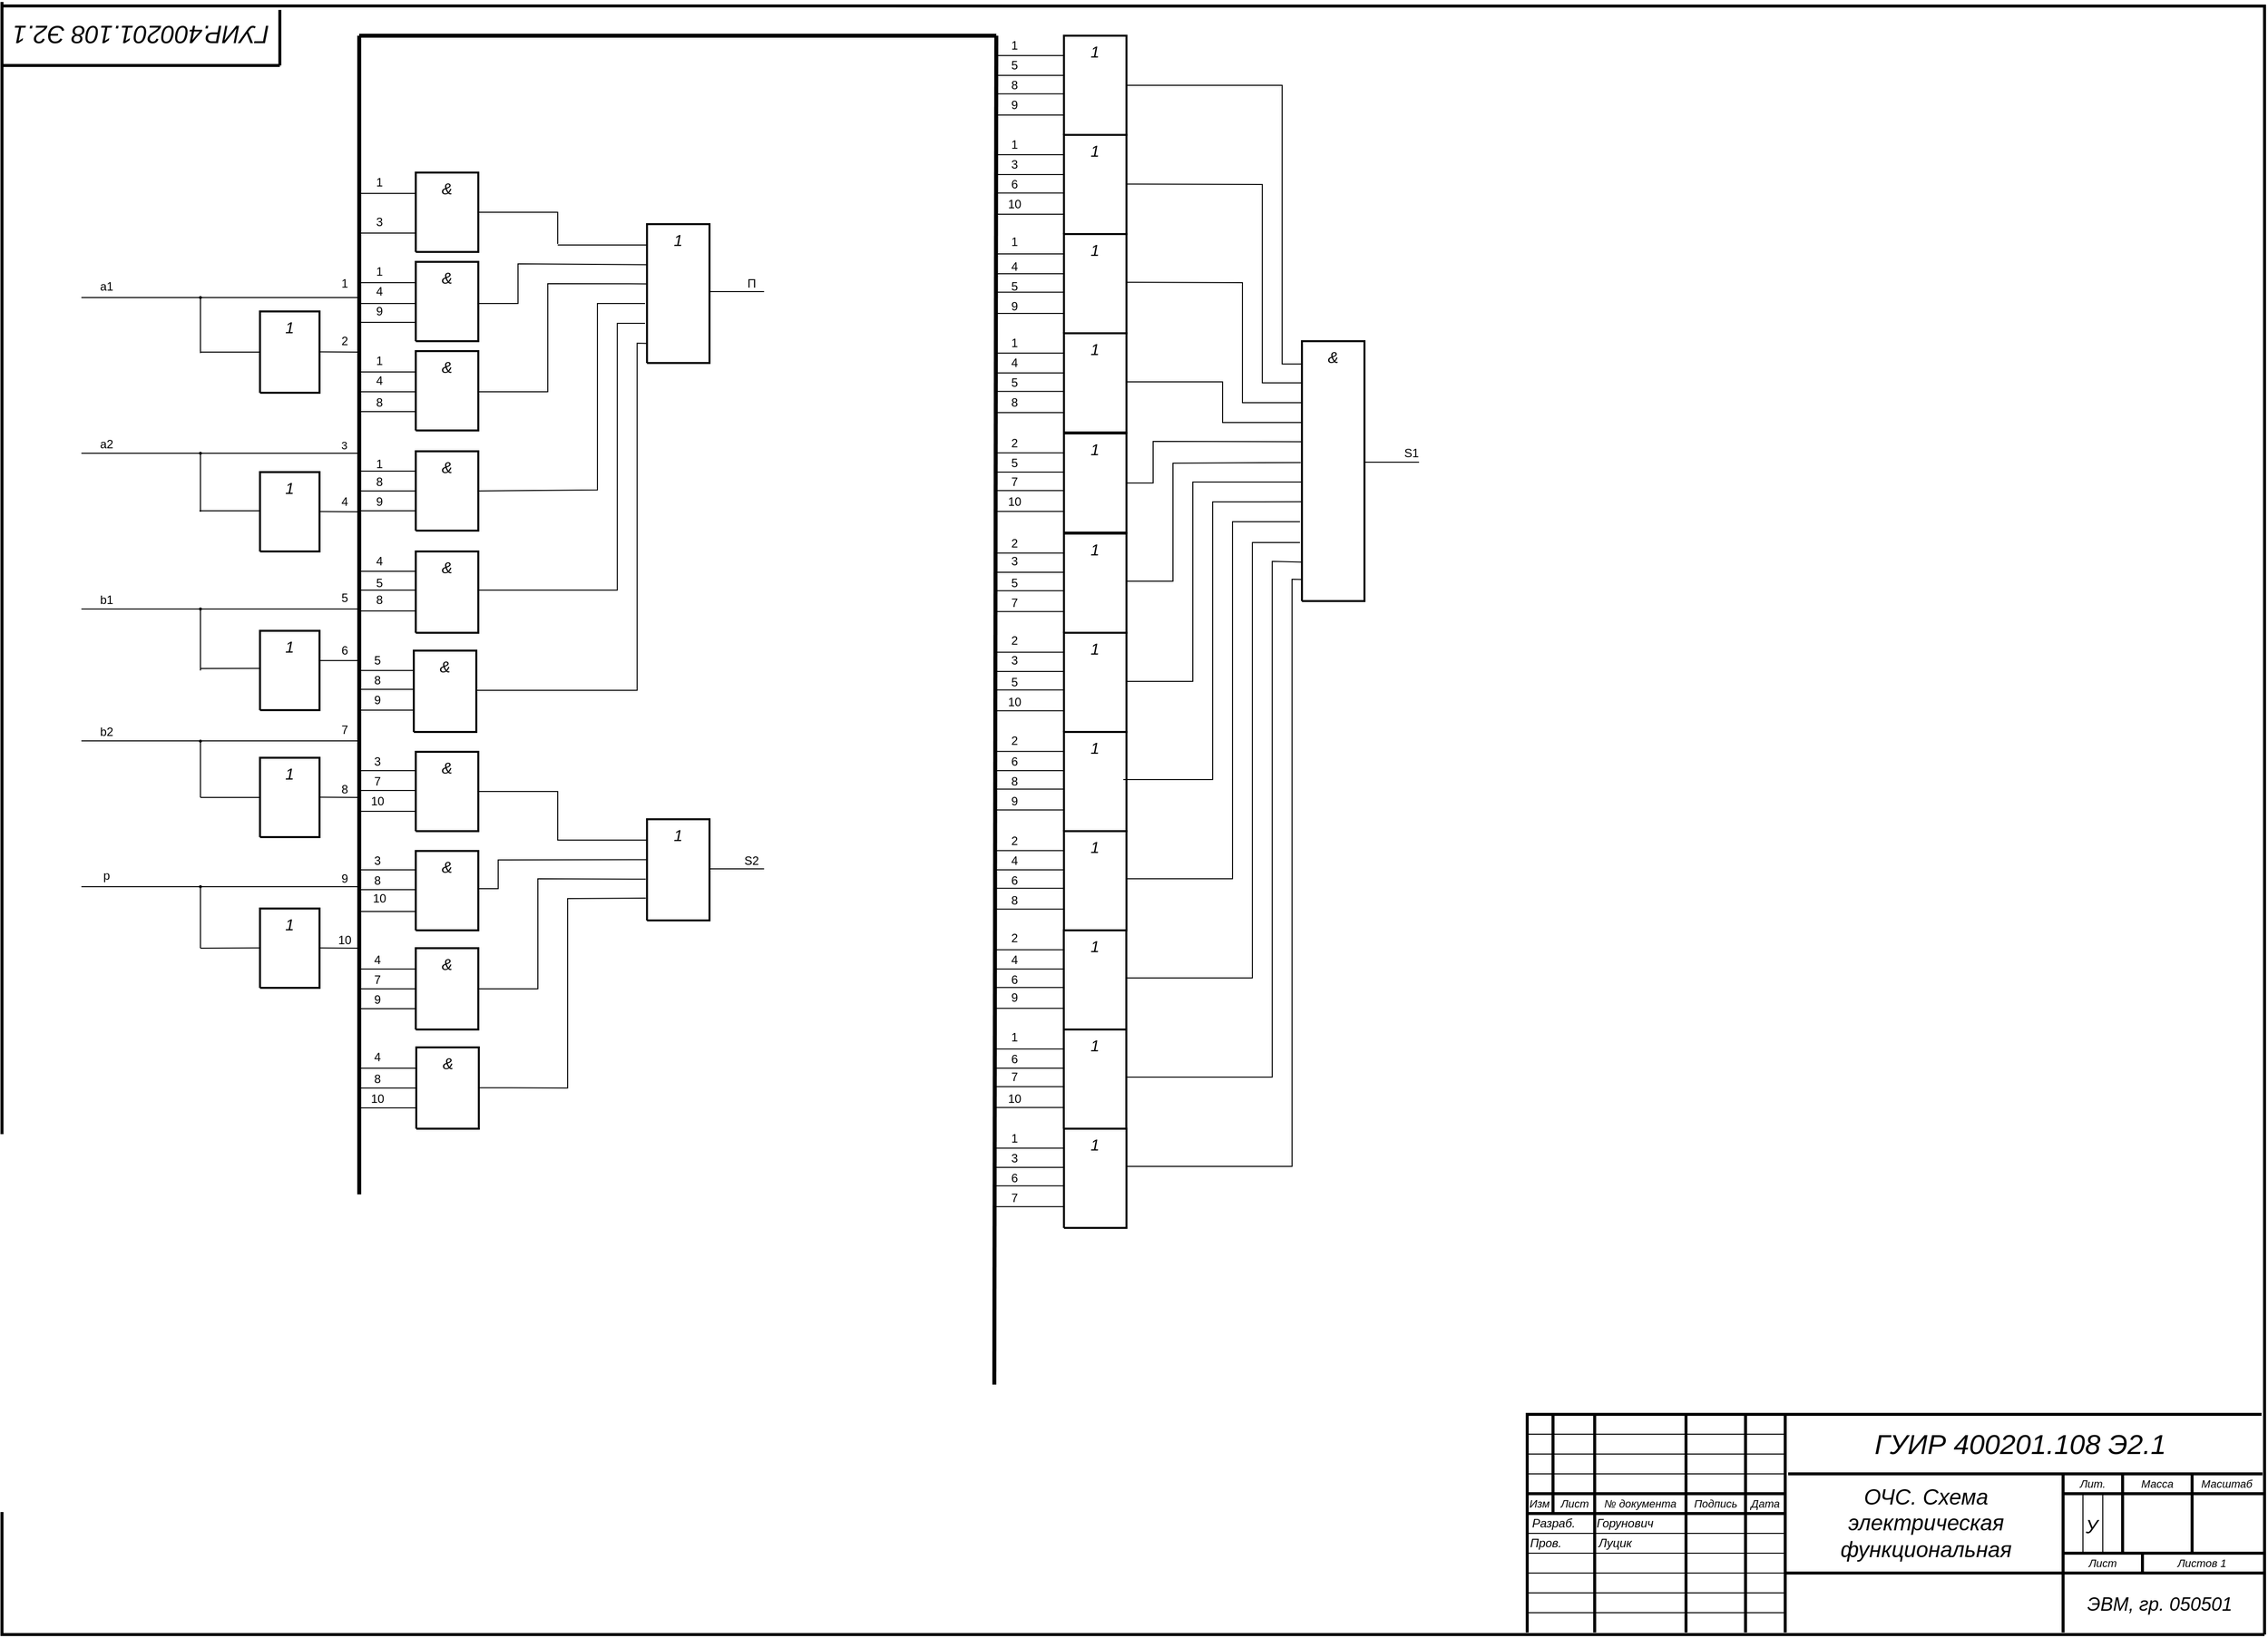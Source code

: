 <mxfile version="14.7.0" type="device" pages="2"><diagram name="ОЧС" id="ОЧС"><mxGraphModel dx="1098" dy="607" grid="1" gridSize="10" guides="1" tooltips="1" connect="1" arrows="1" fold="1" page="1" pageScale="1" pageWidth="1169" pageHeight="1654" math="0" shadow="0"><root><mxCell id="0"/><mxCell id="1" value="Соединительная линия" parent="0"/><mxCell id="3" style="vsdxID=206;fillColor=#FFFFFF;gradientColor=none;shape=stencil(nY9LDoAgDERP0z3SI/i5BwkoRAUC+Lu9kGo0Lt3NtK/tFLCOWngFnMUU3Kg2I5MGbIBzY7UKJmUF2ALWvQtqCG6xkrwXhSxqdmvZsNNcxViZ4ewgT64jdDL2hf4E7wsXmsWThd549765c4l+xvYE);strokeColor=#000000;strokeWidth=3;spacingTop=-1;spacingBottom=-1;spacingLeft=-1;spacingRight=-1;labelBackgroundColor=#ffffff;rounded=0;html=1;whiteSpace=wrap;" parent="1" vertex="1"><mxGeometry x="1617" y="1440" width="740" height="220" as="geometry"/></mxCell><mxCell id="222" style="vsdxID=231;edgeStyle=none;startArrow=none;endArrow=none;startSize=5;endSize=5;strokeWidth=3;strokeColor=#000000;spacingTop=-1;spacingBottom=-1;spacingLeft=-1;spacingRight=-1;verticalAlign=middle;html=1;labelBackgroundColor=#ffffff;rounded=0;" parent="1" edge="1"><mxGeometry relative="1" as="geometry"><Array as="points"/><mxPoint x="1643" y="1440" as="sourcePoint"/><mxPoint x="1643" y="1539" as="targetPoint"/></mxGeometry></mxCell><mxCell id="221" style="vsdxID=230;edgeStyle=none;startArrow=none;endArrow=none;startSize=5;endSize=5;strokeColor=#000000;spacingTop=-1;spacingBottom=-1;spacingLeft=-1;spacingRight=-1;verticalAlign=middle;html=1;labelBackgroundColor=#ffffff;rounded=0;" parent="1" edge="1"><mxGeometry relative="1" as="geometry"><mxPoint as="offset"/><Array as="points"/><mxPoint x="1617" y="1640" as="sourcePoint"/><mxPoint x="1877" y="1640" as="targetPoint"/></mxGeometry></mxCell><mxCell id="220" style="vsdxID=229;edgeStyle=none;startArrow=none;endArrow=none;startSize=5;endSize=5;strokeColor=#000000;spacingTop=-1;spacingBottom=-1;spacingLeft=-1;spacingRight=-1;verticalAlign=middle;html=1;labelBackgroundColor=#ffffff;rounded=0;" parent="1" edge="1"><mxGeometry relative="1" as="geometry"><mxPoint as="offset"/><Array as="points"/><mxPoint x="1617" y="1620" as="sourcePoint"/><mxPoint x="1877" y="1620" as="targetPoint"/></mxGeometry></mxCell><mxCell id="219" style="vsdxID=228;edgeStyle=none;startArrow=none;endArrow=none;startSize=5;endSize=5;strokeColor=#000000;spacingTop=-1;spacingBottom=-1;spacingLeft=-1;spacingRight=-1;verticalAlign=middle;html=1;labelBackgroundColor=#ffffff;rounded=0;" parent="1" edge="1"><mxGeometry relative="1" as="geometry"><mxPoint as="offset"/><Array as="points"/><mxPoint x="1617" y="1600" as="sourcePoint"/><mxPoint x="1877" y="1600" as="targetPoint"/></mxGeometry></mxCell><mxCell id="218" style="vsdxID=227;edgeStyle=none;startArrow=none;endArrow=none;startSize=5;endSize=5;strokeColor=#000000;spacingTop=-1;spacingBottom=-1;spacingLeft=-1;spacingRight=-1;verticalAlign=middle;html=1;labelBackgroundColor=#ffffff;rounded=0;" parent="1" edge="1"><mxGeometry relative="1" as="geometry"><mxPoint as="offset"/><Array as="points"/><mxPoint x="1617" y="1580" as="sourcePoint"/><mxPoint x="1877" y="1580" as="targetPoint"/></mxGeometry></mxCell><mxCell id="217" style="vsdxID=226;edgeStyle=none;startArrow=none;endArrow=none;startSize=5;endSize=5;strokeColor=#000000;spacingTop=-1;spacingBottom=-1;spacingLeft=-1;spacingRight=-1;verticalAlign=middle;html=1;labelBackgroundColor=#ffffff;rounded=0;" parent="1" edge="1"><mxGeometry relative="1" as="geometry"><mxPoint as="offset"/><Array as="points"/><mxPoint x="1617" y="1560" as="sourcePoint"/><mxPoint x="1877" y="1560" as="targetPoint"/></mxGeometry></mxCell><mxCell id="216" style="vsdxID=225;edgeStyle=none;startArrow=none;endArrow=none;startSize=5;endSize=5;strokeWidth=3;strokeColor=#000000;spacingTop=-1;spacingBottom=-1;spacingLeft=-1;spacingRight=-1;verticalAlign=middle;html=1;labelBackgroundColor=#ffffff;rounded=0;" parent="1" edge="1"><mxGeometry relative="1" as="geometry"><mxPoint as="offset"/><Array as="points"/><mxPoint x="1617" y="1540" as="sourcePoint"/><mxPoint x="1877" y="1540" as="targetPoint"/></mxGeometry></mxCell><mxCell id="215" style="vsdxID=224;edgeStyle=none;startArrow=none;endArrow=none;startSize=5;endSize=5;strokeWidth=3;strokeColor=#000000;spacingTop=-1;spacingBottom=-1;spacingLeft=-1;spacingRight=-1;verticalAlign=middle;html=1;labelBackgroundColor=#ffffff;rounded=0;" parent="1" edge="1"><mxGeometry relative="1" as="geometry"><mxPoint as="offset"/><Array as="points"/><mxPoint x="1617" y="1520" as="sourcePoint"/><mxPoint x="1877" y="1520" as="targetPoint"/></mxGeometry></mxCell><mxCell id="214" style="vsdxID=223;edgeStyle=none;startArrow=none;endArrow=none;startSize=5;endSize=5;strokeColor=#000000;spacingTop=-1;spacingBottom=-1;spacingLeft=-1;spacingRight=-1;verticalAlign=middle;html=1;labelBackgroundColor=#ffffff;rounded=0;" parent="1" edge="1"><mxGeometry relative="1" as="geometry"><mxPoint as="offset"/><Array as="points"/><mxPoint x="1617" y="1500" as="sourcePoint"/><mxPoint x="1877" y="1500" as="targetPoint"/></mxGeometry></mxCell><mxCell id="213" style="vsdxID=222;edgeStyle=none;startArrow=none;endArrow=none;startSize=5;endSize=5;strokeColor=#000000;spacingTop=-1;spacingBottom=-1;spacingLeft=-1;spacingRight=-1;verticalAlign=middle;html=1;labelBackgroundColor=#ffffff;rounded=0;" parent="1" edge="1"><mxGeometry relative="1" as="geometry"><mxPoint as="offset"/><Array as="points"/><mxPoint x="1617" y="1480" as="sourcePoint"/><mxPoint x="1877" y="1480" as="targetPoint"/></mxGeometry></mxCell><mxCell id="212" style="vsdxID=221;edgeStyle=none;startArrow=none;endArrow=none;startSize=5;endSize=5;strokeColor=#000000;spacingTop=-1;spacingBottom=-1;spacingLeft=-1;spacingRight=-1;verticalAlign=middle;html=1;labelBackgroundColor=#ffffff;rounded=0;" parent="1" edge="1"><mxGeometry relative="1" as="geometry"><mxPoint as="offset"/><Array as="points"/><mxPoint x="1617" y="1460" as="sourcePoint"/><mxPoint x="1877" y="1460" as="targetPoint"/></mxGeometry></mxCell><mxCell id="211" style="vsdxID=220;edgeStyle=none;startArrow=none;endArrow=none;startSize=5;endSize=5;strokeWidth=3;strokeColor=#000000;spacingTop=-1;spacingBottom=-1;spacingLeft=-1;spacingRight=-1;verticalAlign=middle;html=1;labelBackgroundColor=#ffffff;rounded=0;" parent="1" edge="1"><mxGeometry relative="1" as="geometry"><Array as="points"/><mxPoint x="1685" y="1440" as="sourcePoint"/><mxPoint x="1685" y="1660" as="targetPoint"/></mxGeometry></mxCell><mxCell id="210" style="vsdxID=219;edgeStyle=none;startArrow=none;endArrow=none;startSize=5;endSize=5;strokeWidth=3;strokeColor=#000000;spacingTop=-1;spacingBottom=-1;spacingLeft=-1;spacingRight=-1;verticalAlign=middle;html=1;labelBackgroundColor=#ffffff;rounded=0;" parent="1" edge="1"><mxGeometry relative="1" as="geometry"><Array as="points"/><mxPoint x="1777" y="1440" as="sourcePoint"/><mxPoint x="1777" y="1660" as="targetPoint"/></mxGeometry></mxCell><mxCell id="209" style="vsdxID=218;edgeStyle=none;startArrow=none;endArrow=none;startSize=5;endSize=5;strokeWidth=3;strokeColor=#000000;spacingTop=-1;spacingBottom=-1;spacingLeft=-1;spacingRight=-1;verticalAlign=middle;html=1;labelBackgroundColor=#ffffff;rounded=0;" parent="1" edge="1"><mxGeometry relative="1" as="geometry"><Array as="points"/><mxPoint x="1837" y="1440" as="sourcePoint"/><mxPoint x="1837" y="1660" as="targetPoint"/></mxGeometry></mxCell><mxCell id="208" style="vsdxID=217;edgeStyle=none;startArrow=none;endArrow=none;startSize=5;endSize=5;strokeWidth=3;strokeColor=#000000;spacingTop=-1;spacingBottom=-1;spacingLeft=-1;spacingRight=-1;verticalAlign=middle;html=1;labelBackgroundColor=#ffffff;rounded=0;" parent="1" edge="1"><mxGeometry relative="1" as="geometry"><Array as="points"/><mxPoint x="2287" y="1500" as="sourcePoint"/><mxPoint x="2287" y="1580" as="targetPoint"/></mxGeometry></mxCell><mxCell id="207" style="vsdxID=216;edgeStyle=none;startArrow=none;endArrow=none;startSize=5;endSize=5;strokeWidth=3;strokeColor=#000000;spacingTop=-1;spacingBottom=-1;spacingLeft=-1;spacingRight=-1;verticalAlign=middle;html=1;labelBackgroundColor=#ffffff;rounded=0;" parent="1" edge="1"><mxGeometry relative="1" as="geometry"><Array as="points"/><mxPoint x="2237" y="1580" as="sourcePoint"/><mxPoint x="2237" y="1600" as="targetPoint"/></mxGeometry></mxCell><mxCell id="206" style="vsdxID=215;edgeStyle=none;startArrow=none;endArrow=none;startSize=5;endSize=5;strokeColor=#000000;spacingTop=-1;spacingBottom=-1;spacingLeft=-1;spacingRight=-1;verticalAlign=middle;html=1;labelBackgroundColor=#ffffff;rounded=0;" parent="1" edge="1"><mxGeometry relative="1" as="geometry"><Array as="points"/><mxPoint x="2197" y="1520" as="sourcePoint"/><mxPoint x="2197" y="1580" as="targetPoint"/></mxGeometry></mxCell><mxCell id="223" style="vsdxID=365;edgeStyle=none;startArrow=none;endArrow=none;startSize=5;endSize=5;strokeWidth=3;strokeColor=#000000;spacingTop=-1;spacingBottom=-1;spacingLeft=-1;spacingRight=-1;verticalAlign=middle;html=1;labelBackgroundColor=#ffffff;rounded=0;" parent="1" edge="1"><mxGeometry relative="1" as="geometry"><Array as="points"/><mxPoint x="360" y="80" as="sourcePoint"/><mxPoint x="80" y="80" as="targetPoint"/></mxGeometry></mxCell><mxCell id="224" style="vsdxID=367;edgeStyle=none;startArrow=none;endArrow=none;startSize=5;endSize=5;strokeWidth=3;strokeColor=#000000;spacingTop=-1;spacingBottom=-1;spacingLeft=-1;spacingRight=-1;verticalAlign=middle;html=1;labelBackgroundColor=#ffffff;rounded=0;" parent="1" edge="1"><mxGeometry relative="1" as="geometry"><Array as="points"/><mxPoint x="360" y="24" as="sourcePoint"/><mxPoint x="360" y="80" as="targetPoint"/></mxGeometry></mxCell><mxCell id="205" style="vsdxID=214;edgeStyle=none;startArrow=none;endArrow=none;startSize=5;endSize=5;strokeColor=#000000;spacingTop=-1;spacingBottom=-1;spacingLeft=-1;spacingRight=-1;verticalAlign=middle;html=1;labelBackgroundColor=#ffffff;rounded=0;" parent="1" edge="1"><mxGeometry relative="1" as="geometry"><Array as="points"/><mxPoint x="2177" y="1520" as="sourcePoint"/><mxPoint x="2177" y="1580" as="targetPoint"/></mxGeometry></mxCell><mxCell id="204" style="vsdxID=213;edgeStyle=none;startArrow=none;endArrow=none;startSize=5;endSize=5;strokeWidth=3;strokeColor=#000000;spacingTop=-1;spacingBottom=-1;spacingLeft=-1;spacingRight=-1;verticalAlign=middle;html=1;labelBackgroundColor=#ffffff;rounded=0;" parent="1" edge="1"><mxGeometry relative="1" as="geometry"><Array as="points"/><mxPoint x="2217" y="1500" as="sourcePoint"/><mxPoint x="2217" y="1580" as="targetPoint"/></mxGeometry></mxCell><mxCell id="203" style="vsdxID=212;edgeStyle=none;startArrow=none;endArrow=none;startSize=5;endSize=5;strokeWidth=3;strokeColor=#000000;spacingTop=-1;spacingBottom=-1;spacingLeft=-1;spacingRight=-1;verticalAlign=middle;html=1;labelBackgroundColor=#ffffff;rounded=0;" parent="1" edge="1"><mxGeometry relative="1" as="geometry"><mxPoint as="offset"/><Array as="points"/><mxPoint x="2157" y="1580" as="sourcePoint"/><mxPoint x="2360" y="1580" as="targetPoint"/></mxGeometry></mxCell><mxCell id="202" style="vsdxID=211;edgeStyle=none;startArrow=none;endArrow=none;startSize=5;endSize=5;strokeWidth=3;strokeColor=#000000;spacingTop=-1;spacingBottom=-1;spacingLeft=-1;spacingRight=-1;verticalAlign=middle;html=1;labelBackgroundColor=#ffffff;rounded=0;" parent="1" edge="1"><mxGeometry relative="1" as="geometry"><mxPoint as="offset"/><Array as="points"/><mxPoint x="2157" y="1520" as="sourcePoint"/><mxPoint x="2360" y="1520" as="targetPoint"/></mxGeometry></mxCell><mxCell id="201" style="vsdxID=210;edgeStyle=none;startArrow=none;endArrow=none;startSize=5;endSize=5;strokeWidth=3;strokeColor=#000000;spacingTop=-1;spacingBottom=-1;spacingLeft=-1;spacingRight=-1;verticalAlign=middle;html=1;labelBackgroundColor=#ffffff;rounded=0;" parent="1" edge="1"><mxGeometry relative="1" as="geometry"><Array as="points"/><mxPoint x="2157" y="1500" as="sourcePoint"/><mxPoint x="2157" y="1660" as="targetPoint"/></mxGeometry></mxCell><mxCell id="200" style="vsdxID=209;edgeStyle=none;startArrow=none;endArrow=none;startSize=5;endSize=5;strokeWidth=3;strokeColor=#000000;spacingTop=-1;spacingBottom=-1;spacingLeft=-1;spacingRight=-1;verticalAlign=middle;html=1;labelBackgroundColor=#ffffff;rounded=0;" parent="1" edge="1"><mxGeometry relative="1" as="geometry"><Array as="points"/><mxPoint x="2360" y="1600" as="sourcePoint"/><mxPoint x="1877" y="1600" as="targetPoint"/></mxGeometry></mxCell><mxCell id="199" style="vsdxID=208;edgeStyle=none;startArrow=none;endArrow=none;startSize=5;endSize=5;strokeWidth=3;strokeColor=#000000;spacingTop=-1;spacingBottom=-1;spacingLeft=-1;spacingRight=-1;verticalAlign=middle;html=1;labelBackgroundColor=#ffffff;rounded=0;" parent="1" edge="1"><mxGeometry relative="1" as="geometry"><Array as="points"/><mxPoint x="1877" y="1440" as="sourcePoint"/><mxPoint x="1877" y="1660" as="targetPoint"/></mxGeometry></mxCell><mxCell id="198" style="vsdxID=207;edgeStyle=none;startArrow=none;endArrow=none;startSize=5;endSize=5;strokeWidth=3;strokeColor=#000000;spacingTop=-1;spacingBottom=-1;spacingLeft=-1;spacingRight=-1;verticalAlign=middle;html=1;labelBackgroundColor=#ffffff;rounded=0;" parent="1" edge="1"><mxGeometry relative="1" as="geometry"><Array as="points"/><mxPoint x="2358" y="1500" as="sourcePoint"/><mxPoint x="1880" y="1500" as="targetPoint"/></mxGeometry></mxCell><mxCell id="4" value="&lt;font style=&quot;font-size:11px;font-family:Arial;color:#000000;direction:ltr;letter-spacing:0px;line-height:120%;opacity:1&quot;&gt;&lt;i&gt;Изм&lt;br/&gt;&lt;/i&gt;&lt;/font&gt;" style="verticalAlign=middle;align=center;vsdxID=232;fillColor=none;gradientColor=none;shape=stencil(nZBLDoAgDERP0z3SIyjew0SURgSD+Lu9kMZoXLhwN9O+tukAlrNpJg1SzDH4QW/URgNYgZTkjA4UkwJUgGXng+6DX1zLfmoymdXo17xh5zmRJ6Q42BWCfc2oJfdAr+Yv+AP9Cb7OJ3H/2JG1HNGz/84klThPVCc=);strokeColor=none;strokeWidth=4;spacingTop=-1;spacingBottom=-1;spacingLeft=-1;spacingRight=-1;labelBackgroundColor=none;rounded=0;html=1;whiteSpace=wrap;" parent="1" vertex="1"><mxGeometry x="1616" y="1521" width="27" height="17" as="geometry"/></mxCell><mxCell id="5" value="&lt;font style=&quot;font-size:11px;font-family:Arial;color:#000000;direction:ltr;letter-spacing:0px;line-height:120%;opacity:1&quot;&gt;&lt;i&gt;Лист&lt;br/&gt;&lt;/i&gt;&lt;/font&gt;" style="verticalAlign=middle;align=center;vsdxID=233;fillColor=none;gradientColor=none;shape=stencil(nZBLDoAgDERP0z3SIyjew0SURgSD+Lu9kMZoXLhwN9O+tukAlrNpJg1SzDH4QW/URgNYgZTkjA4UkwJUgGXng+6DX1zLfmoymdXo17xh5zmRJ6Q42BWCfc2oJfdAr+Yv+AP9Cb7OJ3H/2JG1HNGz/84klThPVCc=);strokeColor=none;strokeWidth=4;spacingTop=-1;spacingBottom=-1;spacingLeft=-1;spacingRight=-1;labelBackgroundColor=none;rounded=0;html=1;whiteSpace=wrap;" parent="1" vertex="1"><mxGeometry x="1647" y="1522" width="36" height="16" as="geometry"/></mxCell><mxCell id="6" value="&lt;font style=&quot;font-size:11px;font-family:Arial;color:#000000;direction:ltr;letter-spacing:0px;line-height:120%;opacity:1&quot;&gt;&lt;i&gt;№ документа&lt;br/&gt;&lt;/i&gt;&lt;/font&gt;" style="verticalAlign=middle;align=center;vsdxID=234;fillColor=none;gradientColor=none;shape=stencil(nZBLDoAgDERP0z3SIyjew0SURgSD+Lu9kMZoXLhwN9O+tukAlrNpJg1SzDH4QW/URgNYgZTkjA4UkwJUgGXng+6DX1zLfmoymdXo17xh5zmRJ6Q42BWCfc2oJfdAr+Yv+AP9Cb7OJ3H/2JG1HNGz/84klThPVCc=);strokeColor=none;strokeWidth=4;spacingTop=-1;spacingBottom=-1;spacingLeft=-1;spacingRight=-1;labelBackgroundColor=none;rounded=0;html=1;whiteSpace=wrap;" parent="1" vertex="1"><mxGeometry x="1687" y="1522" width="88" height="16" as="geometry"/></mxCell><mxCell id="7" value="&lt;font style=&quot;font-size:11px;font-family:Arial;color:#000000;direction:ltr;letter-spacing:0px;line-height:120%;opacity:1&quot;&gt;&lt;i&gt;Подпись&lt;br/&gt;&lt;/i&gt;&lt;/font&gt;" style="verticalAlign=middle;align=center;vsdxID=235;fillColor=none;gradientColor=none;shape=stencil(nZBLDoAgDERP0z3SIyjew0SURgSD+Lu9kMZoXLhwN9O+tukAlrNpJg1SzDH4QW/URgNYgZTkjA4UkwJUgGXng+6DX1zLfmoymdXo17xh5zmRJ6Q42BWCfc2oJfdAr+Yv+AP9Cb7OJ3H/2JG1HNGz/84klThPVCc=);strokeColor=none;strokeWidth=3;spacingTop=-1;spacingBottom=-1;spacingLeft=-1;spacingRight=-1;labelBackgroundColor=none;rounded=0;html=1;whiteSpace=wrap;" parent="1" vertex="1"><mxGeometry x="1779" y="1522" width="56" height="16" as="geometry"/></mxCell><mxCell id="8" value="&lt;font style=&quot;font-size:11px;font-family:Arial;color:#000000;direction:ltr;letter-spacing:0px;line-height:120%;opacity:1&quot;&gt;&lt;i&gt;Дата&lt;br/&gt;&lt;/i&gt;&lt;/font&gt;" style="verticalAlign=middle;align=center;vsdxID=236;fillColor=none;gradientColor=none;shape=stencil(nZBLDoAgDERP0z3SIyjew0SURgSD+Lu9kMZoXLhwN9O+tukAlrNpJg1SzDH4QW/URgNYgZTkjA4UkwJUgGXng+6DX1zLfmoymdXo17xh5zmRJ6Q42BWCfc2oJfdAr+Yv+AP9Cb7OJ3H/2JG1HNGz/84klThPVCc=);strokeColor=none;strokeWidth=4;spacingTop=-1;spacingBottom=-1;spacingLeft=-1;spacingRight=-1;labelBackgroundColor=none;rounded=0;html=1;whiteSpace=wrap;" parent="1" vertex="1"><mxGeometry x="1839" y="1522" width="36" height="16" as="geometry"/></mxCell><mxCell id="9" value="&lt;font style=&quot;font-size:11px;font-family:Arial;color:#000000;direction:ltr;letter-spacing:0px;line-height:120%;opacity:1&quot;&gt;&lt;i&gt;Лит.&lt;br/&gt;&lt;/i&gt;&lt;/font&gt;" style="verticalAlign=middle;align=center;vsdxID=237;fillColor=none;gradientColor=none;shape=stencil(nZBLDoAgDERP0z3SIyjew0SURgSD+Lu9kMZoXLhwN9O+tukAlrNpJg1SzDH4QW/URgNYgZTkjA4UkwJUgGXng+6DX1zLfmoymdXo17xh5zmRJ6Q42BWCfc2oJfdAr+Yv+AP9Cb7OJ3H/2JG1HNGz/84klThPVCc=);strokeColor=none;strokeWidth=4;spacingTop=-1;spacingBottom=-1;spacingLeft=-1;spacingRight=-1;labelBackgroundColor=none;rounded=0;html=1;whiteSpace=wrap;" parent="1" vertex="1"><mxGeometry x="2159" y="1502" width="56" height="16" as="geometry"/></mxCell><mxCell id="10" value="&lt;font style=&quot;font-size:11px;font-family:Arial;color:#000000;direction:ltr;letter-spacing:0px;line-height:120%;opacity:1&quot;&gt;&lt;i&gt;Масса&lt;br/&gt;&lt;/i&gt;&lt;/font&gt;" style="verticalAlign=middle;align=center;vsdxID=238;fillColor=none;gradientColor=none;shape=stencil(nZBLDoAgDERP0z3SIyjew0SURgSD+Lu9kMZoXLhwN9O+tukAlrNpJg1SzDH4QW/URgNYgZTkjA4UkwJUgGXng+6DX1zLfmoymdXo17xh5zmRJ6Q42BWCfc2oJfdAr+Yv+AP9Cb7OJ3H/2JG1HNGz/84klThPVCc=);strokeColor=none;strokeWidth=4;spacingTop=-1;spacingBottom=-1;spacingLeft=-1;spacingRight=-1;labelBackgroundColor=none;rounded=0;html=1;whiteSpace=wrap;" parent="1" vertex="1"><mxGeometry x="2219" y="1502" width="66" height="16" as="geometry"/></mxCell><mxCell id="11" value="&lt;font style=&quot;font-size:11px;font-family:Arial;color:#000000;direction:ltr;letter-spacing:0px;line-height:120%;opacity:1&quot;&gt;&lt;i&gt;Масштаб&lt;br/&gt;&lt;/i&gt;&lt;/font&gt;" style="verticalAlign=middle;align=center;vsdxID=239;fillColor=none;gradientColor=none;shape=stencil(nZBLDoAgDERP0z3SIyjew0SURgSD+Lu9kMZoXLhwN9O+tukAlrNpJg1SzDH4QW/URgNYgZTkjA4UkwJUgGXng+6DX1zLfmoymdXo17xh5zmRJ6Q42BWCfc2oJfdAr+Yv+AP9Cb7OJ3H/2JG1HNGz/84klThPVCc=);strokeColor=none;strokeWidth=4;spacingTop=-1;spacingBottom=-1;spacingLeft=-1;spacingRight=-1;labelBackgroundColor=none;rounded=0;html=1;whiteSpace=wrap;" parent="1" vertex="1"><mxGeometry x="2289" y="1502" width="66" height="16" as="geometry"/></mxCell><mxCell id="12" value="&lt;font style=&quot;font-size:11px;font-family:Arial;color:#000000;direction:ltr;letter-spacing:0px;line-height:120%;opacity:1&quot;&gt;&lt;i&gt;Лист&lt;br/&gt;&lt;/i&gt;&lt;/font&gt;" style="verticalAlign=middle;align=center;vsdxID=240;fillColor=none;gradientColor=none;shape=stencil(nZBLDoAgDERP0z3SIyjew0SURgSD+Lu9kMZoXLhwN9O+tukAlrNpJg1SzDH4QW/URgNYgZTkjA4UkwJUgGXng+6DX1zLfmoymdXo17xh5zmRJ6Q42BWCfc2oJfdAr+Yv+AP9Cb7OJ3H/2JG1HNGz/84klThPVCc=);strokeColor=none;strokeWidth=4;spacingTop=-1;spacingBottom=-1;spacingLeft=-1;spacingRight=-1;labelBackgroundColor=none;rounded=0;html=1;whiteSpace=wrap;" parent="1" vertex="1"><mxGeometry x="2159" y="1582" width="76" height="16" as="geometry"/></mxCell><mxCell id="13" value="&lt;font style=&quot;font-size:11px;font-family:Arial;color:#000000;direction:ltr;letter-spacing:0px;line-height:120%;opacity:1&quot;&gt;&lt;i&gt;Листов  1&lt;br/&gt;&lt;/i&gt;&lt;/font&gt;" style="verticalAlign=middle;align=center;vsdxID=241;fillColor=none;gradientColor=none;shape=stencil(nZBLDoAgDERP0z3SIyjew0SURgSD+Lu9kMZoXLhwN9O+tukAlrNpJg1SzDH4QW/URgNYgZTkjA4UkwJUgGXng+6DX1zLfmoymdXo17xh5zmRJ6Q42BWCfc2oJfdAr+Yv+AP9Cb7OJ3H/2JG1HNGz/84klThPVCc=);strokeColor=none;strokeWidth=4;spacingTop=-1;spacingBottom=-1;spacingLeft=-1;spacingRight=-1;labelBackgroundColor=none;rounded=0;html=1;whiteSpace=wrap;" parent="1" vertex="1"><mxGeometry x="2239" y="1582" width="116" height="16" as="geometry"/></mxCell><mxCell id="14" value="&lt;p style=&quot;margin-left: 0 ; margin-right: 0 ; margin-top: 0px ; margin-bottom: 0px ; text-indent: 0 ; direction: ltr&quot;&gt;&lt;font style=&quot;font-size: 12px ; font-family: &amp;#34;arial&amp;#34; ; color: #000000 ; direction: ltr ; letter-spacing: 0px ; line-height: 120% ; opacity: 1&quot;&gt;&lt;i&gt;Горунович&lt;br&gt;&lt;/i&gt;&lt;/font&gt;&lt;/p&gt;" style="verticalAlign=middle;align=left;vsdxID=242;fillColor=none;gradientColor=none;shape=stencil(nZBLDoAgDERP0z3SIyjew0SURgSD+Lu9kMZoXLhwN9O+tukAlrNpJg1SzDH4QW/URgNYgZTkjA4UkwJUgGXng+6DX1zLfmoymdXo17xh5zmRJ6Q42BWCfc2oJfdAr+Yv+AP9Cb7OJ3H/2JG1HNGz/84klThPVCc=);strokeColor=none;strokeWidth=4;spacingTop=-1;spacingBottom=-1;spacingLeft=-1;spacingRight=-1;labelBackgroundColor=none;rounded=0;html=1;whiteSpace=wrap;" parent="1" vertex="1"><mxGeometry x="1686" y="1540" width="88" height="20" as="geometry"/></mxCell><mxCell id="15" value="&lt;p style=&quot;align:left;margin-left:0;margin-right:0;margin-top:0px;margin-bottom:0px;text-indent:0;valign:middle;direction:ltr;&quot;&gt;&lt;font style=&quot;font-size:12px;font-family:Arial;color:#000000;direction:ltr;letter-spacing:0px;line-height:120%;opacity:1&quot;&gt;&lt;i&gt;Пров.&lt;br/&gt;&lt;/i&gt;&lt;/font&gt;&lt;/p&gt;" style="verticalAlign=middle;align=left;vsdxID=243;fillColor=none;gradientColor=none;shape=stencil(nZBLDoAgDERP0z3SIyjew0SURgSD+Lu9kMZoXLhwN9O+tukAlrNpJg1SzDH4QW/URgNYgZTkjA4UkwJUgGXng+6DX1zLfmoymdXo17xh5zmRJ6Q42BWCfc2oJfdAr+Yv+AP9Cb7OJ3H/2JG1HNGz/84klThPVCc=);strokeColor=none;strokeWidth=4;spacingTop=-1;spacingBottom=-1;spacingLeft=-1;spacingRight=-1;labelBackgroundColor=none;rounded=0;html=1;whiteSpace=wrap;" parent="1" vertex="1"><mxGeometry x="1619" y="1560" width="64" height="20" as="geometry"/></mxCell><mxCell id="16" value="&lt;p style=&quot;align:left;margin-left:0;margin-right:0;margin-top:0px;margin-bottom:0px;text-indent:0;valign:middle;direction:ltr;&quot;&gt;&lt;font style=&quot;font-size:12px;font-family:Arial;color:#000000;direction:ltr;letter-spacing:0px;line-height:120%;opacity:1&quot;&gt;&lt;i&gt;Разраб.&lt;br/&gt;&lt;/i&gt;&lt;/font&gt;&lt;/p&gt;" style="verticalAlign=middle;align=left;vsdxID=244;fillColor=none;gradientColor=none;shape=stencil(nZBLDoAgDERP0z3SIyjew0SURgSD+Lu9kMZoXLhwN9O+tukAlrNpJg1SzDH4QW/URgNYgZTkjA4UkwJUgGXng+6DX1zLfmoymdXo17xh5zmRJ6Q42BWCfc2oJfdAr+Yv+AP9Cb7OJ3H/2JG1HNGz/84klThPVCc=);strokeColor=none;strokeWidth=4;spacingTop=-1;spacingBottom=-1;spacingLeft=-1;spacingRight=-1;labelBackgroundColor=none;rounded=0;html=1;whiteSpace=wrap;" parent="1" vertex="1"><mxGeometry x="1621" y="1542" width="64" height="16" as="geometry"/></mxCell><mxCell id="17" value="&lt;p style=&quot;align:left;margin-left:0;margin-right:0;margin-top:0px;margin-bottom:0px;text-indent:0;valign:middle;direction:ltr;&quot;&gt;&lt;font style=&quot;font-size:12px;font-family:Arial;color:#000000;direction:ltr;letter-spacing:0px;line-height:120%;opacity:1&quot;&gt;&lt;i&gt;Луцик&lt;br/&gt;&lt;/i&gt;&lt;/font&gt;&lt;/p&gt;" style="verticalAlign=middle;align=left;vsdxID=245;fillColor=none;gradientColor=none;shape=stencil(nZBLDoAgDERP0z3SIyjew0SURgSD+Lu9kMZoXLhwN9O+tukAlrNpJg1SzDH4QW/URgNYgZTkjA4UkwJUgGXng+6DX1zLfmoymdXo17xh5zmRJ6Q42BWCfc2oJfdAr+Yv+AP9Cb7OJ3H/2JG1HNGz/84klThPVCc=);strokeColor=none;strokeWidth=4;spacingTop=-1;spacingBottom=-1;spacingLeft=-1;spacingRight=-1;labelBackgroundColor=none;rounded=0;html=1;whiteSpace=wrap;" parent="1" vertex="1"><mxGeometry x="1688" y="1560" width="88" height="20" as="geometry"/></mxCell><mxCell id="18" value="&lt;p style=&quot;align:center;margin-left:0;margin-right:0;margin-top:0px;margin-bottom:0px;text-indent:0;valign:middle;direction:ltr;&quot;&gt;&lt;font style=&quot;font-size:19px;font-family:Arial;color:#000000;direction:ltr;letter-spacing:0px;line-height:120%;opacity:1&quot;&gt;&lt;i&gt;ЭВМ, гр. 050501&lt;br/&gt;&lt;/i&gt;&lt;/font&gt;&lt;/p&gt;" style="verticalAlign=middle;align=center;vsdxID=246;fillColor=none;gradientColor=none;shape=stencil(nZBLDoAgDERP0z3SIyjew0SURgSD+Lu9kMZoXLhwN9O+tukAlrNpJg1SzDH4QW/URgNYgZTkjA4UkwJUgGXng+6DX1zLfmoymdXo17xh5zmRJ6Q42BWCfc2oJfdAr+Yv+AP9Cb7OJ3H/2JG1HNGz/84klThPVCc=);strokeColor=none;strokeWidth=4;spacingTop=-1;spacingBottom=-1;spacingLeft=-1;spacingRight=-1;labelBackgroundColor=none;rounded=0;html=1;whiteSpace=wrap;" parent="1" vertex="1"><mxGeometry x="2158" y="1624" width="193" height="16" as="geometry"/></mxCell><mxCell id="19" value="&lt;font style=&quot;font-size:22px;font-family:Arial;color:#000000;direction:ltr;letter-spacing:0px;line-height:120%;opacity:1&quot;&gt;&lt;i&gt;ОЧС. Схема электрическая функциональная &lt;br/&gt;&lt;/i&gt;&lt;/font&gt;" style="verticalAlign=middle;align=center;vsdxID=247;fillColor=none;gradientColor=none;shape=stencil(nZBLDoAgDERP0z3SIyjew0SURgSD+Lu9kMZoXLhwN9O+tukAlrNpJg1SzDH4QW/URgNYgZTkjA4UkwJUgGXng+6DX1zLfmoymdXo17xh5zmRJ6Q42BWCfc2oJfdAr+Yv+AP9Cb7OJ3H/2JG1HNGz/84klThPVCc=);strokeColor=none;spacingTop=-1;spacingBottom=-1;spacingLeft=-1;spacingRight=-1;labelBackgroundColor=none;rounded=0;html=1;whiteSpace=wrap;" parent="1" vertex="1"><mxGeometry x="1899" y="1520" width="240" height="60" as="geometry"/></mxCell><mxCell id="20" value="&lt;p style=&quot;margin-left: 0 ; margin-right: 0 ; margin-top: 0px ; margin-bottom: 0px ; text-indent: 0 ; direction: ltr&quot;&gt;&lt;font style=&quot;font-size: 28px ; font-family: &amp;#34;arial&amp;#34; ; color: #000000 ; direction: ltr ; letter-spacing: 0px ; line-height: 120% ; opacity: 1&quot;&gt;&lt;i&gt;ГУИР 400201.108&lt;/i&gt;&lt;/font&gt;&lt;font style=&quot;font-size: 28px ; font-family: &amp;#34;arial&amp;#34; ; color: #000000 ; direction: ltr ; letter-spacing: 0px ; line-height: 120% ; opacity: 1&quot;&gt;&lt;i&gt;&amp;nbsp;Э2&lt;/i&gt;&lt;/font&gt;&lt;font style=&quot;font-size: 28px ; font-family: &amp;#34;arial&amp;#34; ; color: #000000 ; direction: ltr ; letter-spacing: 0px ; line-height: 120% ; opacity: 1&quot;&gt;&lt;i&gt;.&lt;/i&gt;&lt;/font&gt;&lt;font style=&quot;font-size: 28px ; font-family: &amp;#34;arial&amp;#34; ; color: #000000 ; direction: ltr ; letter-spacing: 0px ; line-height: 120% ; opacity: 1&quot;&gt;&lt;i&gt;1&lt;br&gt;&lt;/i&gt;&lt;/font&gt;&lt;/p&gt;" style="verticalAlign=middle;align=center;vsdxID=356;fillColor=none;gradientColor=none;shape=stencil(nZBLDoAgDERP0z3SIyjew0SURgSD+Lu9kMZoXLhwN9O+tukAlrNpJg1SzDH4QW/URgNYgZTkjA4UkwJUgGXng+6DX1zLfmoymdXo17xh5zmRJ6Q42BWCfc2oJfdAr+Yv+AP9Cb7OJ3H/2JG1HNGz/84klThPVCc=);strokeColor=none;labelBackgroundColor=none;rounded=0;html=1;whiteSpace=wrap;" parent="1" vertex="1"><mxGeometry x="1877" y="1440" width="474" height="60" as="geometry"/></mxCell><mxCell id="21" value="&lt;p style=&quot;margin-left: 0 ; margin-right: 0 ; margin-top: 0px ; margin-bottom: 0px ; text-indent: 0 ; direction: ltr&quot;&gt;&lt;font style=&quot;font-size: 25px ; font-family: &amp;#34;arial&amp;#34; ; color: #000000 ; direction: ltr ; letter-spacing: 0px ; line-height: 120% ; opacity: 1&quot;&gt;&lt;i&gt;ГУИР.400201.108 Э&lt;/i&gt;&lt;/font&gt;&lt;font style=&quot;font-size: 25px ; font-family: &amp;#34;arial&amp;#34; ; color: #000000 ; direction: ltr ; letter-spacing: 0px ; line-height: 120% ; opacity: 1&quot;&gt;&lt;i&gt;2.&lt;/i&gt;&lt;/font&gt;&lt;font style=&quot;font-size: 25px ; font-family: &amp;#34;arial&amp;#34; ; color: #000000 ; direction: ltr ; letter-spacing: 0px ; line-height: 120% ; opacity: 1&quot;&gt;&lt;i&gt;1&lt;br&gt;&lt;/i&gt;&lt;/font&gt;&lt;/p&gt;" style="verticalAlign=middle;align=center;vsdxID=366;rotation=180;fillColor=none;gradientColor=none;shape=stencil(nZBLDoAgDERP0z3SIyjew0SURgSD+Lu9kMZoXLhwN9O+tukAlrNpJg1SzDH4QW/URgNYgZTkjA4UkwJUgGXng+6DX1zLfmoymdXo17xh5zmRJ6Q42BWCfc2oJfdAr+Yv+AP9Cb7OJ3H/2JG1HNGz/84klThPVCc=);strokeColor=none;spacingTop=-1;spacingBottom=-1;spacingLeft=-1;spacingRight=-1;labelBackgroundColor=none;rounded=0;html=1;whiteSpace=wrap;" parent="1" vertex="1"><mxGeometry x="80" y="20" width="280" height="60" as="geometry"/></mxCell><mxCell id="22" value="&lt;font style=&quot;font-size:19px;font-family:Arial;color:#000000;direction:ltr;letter-spacing:0px;line-height:120%;opacity:1&quot;&gt;&lt;i&gt;У&lt;br/&gt;&lt;/i&gt;&lt;/font&gt;" style="verticalAlign=middle;align=center;vsdxID=1861;fillColor=none;gradientColor=none;shape=stencil(nZBLDoAgDERP0z3SIyjew0SURgSD+Lu9kMZoXLhwN9O+tukAlrNpJg1SzDH4QW/URgNYgZTkjA4UkwJUgGXng+6DX1zLfmoymdXo17xh5zmRJ6Q42BWCfc2oJfdAr+Yv+AP9Cb7OJ3H/2JG1HNGz/84klThPVCc=);strokeColor=none;strokeWidth=4;spacingTop=-1;spacingBottom=-1;spacingLeft=-1;spacingRight=-1;labelBackgroundColor=none;rounded=0;html=1;whiteSpace=wrap;" parent="1" vertex="1"><mxGeometry x="2176" y="1546" width="20" height="16" as="geometry"/></mxCell><mxCell id="194" parent="1" vertex="1"><mxGeometry x="2157" y="1660" as="geometry"/></mxCell><mxCell id="195" style="vsdxID=493;edgeStyle=none;startArrow=none;endArrow=none;startSize=5;endSize=5;strokeColor=#000000;spacingTop=0;spacingBottom=0;spacingLeft=0;spacingRight=0;verticalAlign=middle;html=1;labelBackgroundColor=#ffffff;rounded=0;entryX=0.73;entryY=1;entryDx=0;entryDy=0;entryPerimeter=0;" parent="1" source="194" target="3" edge="1"><mxGeometry relative="1" as="geometry"><mxPoint y="10" as="offset"/><Array as="points"/></mxGeometry></mxCell><mxCell id="196" style="vsdxID=204;edgeStyle=none;startArrow=none;endArrow=none;startSize=5;endSize=5;strokeWidth=3;strokeColor=#000000;spacingTop=0;spacingBottom=0;spacingLeft=0;spacingRight=0;verticalAlign=middle;html=1;labelBackgroundColor=#ffffff;rounded=0;" parent="1" edge="1"><mxGeometry relative="1" as="geometry"><mxPoint as="offset"/><Array as="points"><mxPoint x="80" y="1662"/></Array><mxPoint x="80" y="16" as="sourcePoint"/><mxPoint x="2360" y="1662" as="targetPoint"/></mxGeometry></mxCell><mxCell id="197" style="vsdxID=205;edgeStyle=none;startArrow=none;endArrow=none;startSize=5;endSize=5;strokeWidth=3;strokeColor=#000000;spacingTop=0;spacingBottom=0;spacingLeft=0;spacingRight=0;verticalAlign=middle;html=1;labelBackgroundColor=#ffffff;rounded=0;" parent="1" edge="1"><mxGeometry relative="1" as="geometry"><mxPoint as="offset"/><Array as="points"><mxPoint x="2360" y="20.15"/></Array><mxPoint x="2360" y="1662" as="sourcePoint"/><mxPoint x="80" y="20" as="targetPoint"/></mxGeometry></mxCell><mxCell id="Y43OEJ3hNqgl2FTKNLX4-388" style="vsdxID=313;edgeStyle=none;startArrow=none;endArrow=none;startSize=3;endSize=3;strokeWidth=4;strokeColor=#000000;spacingTop=-2;spacingBottom=-2;spacingLeft=-2;spacingRight=-2;verticalAlign=middle;html=1;labelBackgroundColor=#ffffff;rounded=0;" parent="1" edge="1"><mxGeometry relative="1" as="geometry"><Array as="points"/><mxPoint x="440" y="50" as="sourcePoint"/><mxPoint x="440" y="1218.276" as="targetPoint"/></mxGeometry></mxCell><mxCell id="Y43OEJ3hNqgl2FTKNLX4-389" style="vsdxID=388;edgeStyle=none;startArrow=none;endArrow=none;startSize=5;endSize=5;strokeColor=#000000;spacingTop=0;spacingBottom=0;spacingLeft=0;spacingRight=0;verticalAlign=middle;html=1;labelBackgroundColor=#ffffff;rounded=0;" parent="1" edge="1"><mxGeometry relative="1" as="geometry"><Array as="points"/><mxPoint x="280" y="370.0" as="sourcePoint"/><mxPoint x="280" y="314" as="targetPoint"/></mxGeometry></mxCell><mxCell id="Y43OEJ3hNqgl2FTKNLX4-391" style="vsdxID=399;edgeStyle=none;startArrow=none;endArrow=none;startSize=5;endSize=5;strokeColor=#000000;spacingTop=0;spacingBottom=0;spacingLeft=0;spacingRight=0;verticalAlign=middle;html=1;labelBackgroundColor=#ffffff;rounded=0;" parent="1" edge="1"><mxGeometry relative="1" as="geometry"><Array as="points"/><mxPoint x="497" y="320.0" as="sourcePoint"/><mxPoint x="442" y="320.0" as="targetPoint"/></mxGeometry></mxCell><mxCell id="Y43OEJ3hNqgl2FTKNLX4-392" style="vsdxID=404;edgeStyle=none;startArrow=none;endArrow=none;startSize=5;endSize=5;strokeColor=#000000;spacingTop=0;spacingBottom=0;spacingLeft=0;spacingRight=0;verticalAlign=middle;html=1;labelBackgroundColor=#ffffff;rounded=0;" parent="1" edge="1"><mxGeometry relative="1" as="geometry"><Array as="points"/><mxPoint x="497" y="409" as="sourcePoint"/><mxPoint x="442" y="409" as="targetPoint"/></mxGeometry></mxCell><mxCell id="Y43OEJ3hNqgl2FTKNLX4-393" style="vsdxID=414;edgeStyle=none;startArrow=none;endArrow=none;startSize=5;endSize=5;strokeColor=#000000;spacingTop=0;spacingBottom=0;spacingLeft=0;spacingRight=0;verticalAlign=middle;html=1;labelBackgroundColor=#ffffff;rounded=0;" parent="1" edge="1"><mxGeometry relative="1" as="geometry"><Array as="points"/><mxPoint x="497" y="911" as="sourcePoint"/><mxPoint x="442" y="911" as="targetPoint"/></mxGeometry></mxCell><mxCell id="Y43OEJ3hNqgl2FTKNLX4-394" style="vsdxID=419;edgeStyle=none;startArrow=none;endArrow=none;startSize=5;endSize=5;strokeColor=#000000;spacingTop=0;spacingBottom=0;spacingLeft=0;spacingRight=0;verticalAlign=middle;html=1;labelBackgroundColor=#ffffff;rounded=0;" parent="1" edge="1"><mxGeometry relative="1" as="geometry"><Array as="points"/><mxPoint x="497" y="811" as="sourcePoint"/><mxPoint x="442" y="811" as="targetPoint"/></mxGeometry></mxCell><mxCell id="Y43OEJ3hNqgl2FTKNLX4-395" style="vsdxID=424;edgeStyle=none;startArrow=none;endArrow=none;startSize=5;endSize=5;strokeColor=#000000;spacingTop=0;spacingBottom=0;spacingLeft=0;spacingRight=0;verticalAlign=middle;html=1;labelBackgroundColor=#ffffff;rounded=0;" parent="1" edge="1"><mxGeometry relative="1" as="geometry"><Array as="points"/><mxPoint x="497" y="630.0" as="sourcePoint"/><mxPoint x="442" y="630.0" as="targetPoint"/></mxGeometry></mxCell><mxCell id="Y43OEJ3hNqgl2FTKNLX4-396" style="vsdxID=431;edgeStyle=none;startArrow=none;endArrow=none;startSize=3;endSize=3;strokeWidth=4;strokeColor=#000000;spacingTop=-2;spacingBottom=-2;spacingLeft=-2;spacingRight=-2;verticalAlign=middle;html=1;labelBackgroundColor=#ffffff;rounded=0;" parent="1" edge="1"><mxGeometry relative="1" as="geometry"><Array as="points"/><mxPoint x="1080" y="1410" as="sourcePoint"/><mxPoint x="1082" y="50" as="targetPoint"/></mxGeometry></mxCell><mxCell id="Y43OEJ3hNqgl2FTKNLX4-397" style="vsdxID=846;edgeStyle=none;startArrow=none;endArrow=none;startSize=5;endSize=5;strokeColor=#000000;spacingTop=0;spacingBottom=0;spacingLeft=0;spacingRight=0;verticalAlign=middle;html=1;labelBackgroundColor=#ffffff;rounded=0;entryX=-0.021;entryY=0.592;entryDx=0;entryDy=0;entryPerimeter=0;" parent="1" target="Y43OEJ3hNqgl2FTKNLX4-469" edge="1"><mxGeometry relative="1" as="geometry"><mxPoint as="offset"/><Array as="points"><mxPoint x="620" y="1011"/><mxPoint x="620" y="900"/></Array><mxPoint x="555" y="1011" as="sourcePoint"/><mxPoint x="614" y="1010.8" as="targetPoint"/></mxGeometry></mxCell><mxCell id="Y43OEJ3hNqgl2FTKNLX4-398" style="vsdxID=844;edgeStyle=none;startArrow=none;endArrow=none;startSize=5;endSize=5;strokeColor=#000000;spacingTop=0;spacingBottom=0;spacingLeft=0;spacingRight=0;verticalAlign=middle;html=1;labelBackgroundColor=#ffffff;rounded=0;" parent="1" edge="1"><mxGeometry relative="1" as="geometry"><Array as="points"/><mxPoint x="497" y="1011" as="sourcePoint"/><mxPoint x="440" y="1011" as="targetPoint"/></mxGeometry></mxCell><mxCell id="Y43OEJ3hNqgl2FTKNLX4-399" style="vsdxID=843;edgeStyle=none;startArrow=none;endArrow=none;startSize=5;endSize=5;strokeColor=#000000;spacingTop=0;spacingBottom=0;spacingLeft=0;spacingRight=0;verticalAlign=middle;html=1;labelBackgroundColor=#ffffff;rounded=0;" parent="1" edge="1"><mxGeometry relative="1" as="geometry"><Array as="points"/><mxPoint x="497" y="1031" as="sourcePoint"/><mxPoint x="440" y="1031" as="targetPoint"/></mxGeometry></mxCell><mxCell id="Y43OEJ3hNqgl2FTKNLX4-400" style="vsdxID=842;edgeStyle=none;startArrow=none;endArrow=none;startSize=5;endSize=5;strokeColor=#000000;spacingTop=0;spacingBottom=0;spacingLeft=0;spacingRight=0;verticalAlign=middle;html=1;labelBackgroundColor=#ffffff;rounded=0;" parent="1" edge="1"><mxGeometry relative="1" as="geometry"><Array as="points"/><mxPoint x="497" y="991" as="sourcePoint"/><mxPoint x="440" y="991" as="targetPoint"/></mxGeometry></mxCell><mxCell id="Y43OEJ3hNqgl2FTKNLX4-401" style="vsdxID=430;edgeStyle=none;startArrow=none;endArrow=none;startSize=3;endSize=3;strokeWidth=4;strokeColor=#000000;spacingTop=-2;spacingBottom=-2;spacingLeft=-2;spacingRight=-2;verticalAlign=middle;html=1;labelBackgroundColor=#ffffff;rounded=0;" parent="1" edge="1"><mxGeometry relative="1" as="geometry"><Array as="points"/><mxPoint x="1082" y="50" as="sourcePoint"/><mxPoint x="440" y="50" as="targetPoint"/></mxGeometry></mxCell><mxCell id="Y43OEJ3hNqgl2FTKNLX4-402" style="vsdxID=423;edgeStyle=none;startArrow=none;endArrow=none;startSize=5;endSize=5;strokeColor=#000000;spacingTop=0;spacingBottom=0;spacingLeft=0;spacingRight=0;verticalAlign=middle;html=1;labelBackgroundColor=#ffffff;rounded=0;" parent="1" edge="1"><mxGeometry relative="1" as="geometry"><mxPoint as="offset"/><Array as="points"><mxPoint x="700" y="609"/><mxPoint x="700" y="340"/></Array><mxPoint x="557" y="609" as="sourcePoint"/><mxPoint x="728" y="340.0" as="targetPoint"/></mxGeometry></mxCell><mxCell id="Y43OEJ3hNqgl2FTKNLX4-403" style="vsdxID=422;edgeStyle=none;startArrow=none;endArrow=none;startSize=5;endSize=5;strokeColor=#000000;spacingTop=0;spacingBottom=0;spacingLeft=0;spacingRight=0;verticalAlign=middle;html=1;labelBackgroundColor=#ffffff;rounded=0;" parent="1" edge="1"><mxGeometry relative="1" as="geometry"><Array as="points"/><mxPoint x="497" y="590.0" as="sourcePoint"/><mxPoint x="442" y="590.0" as="targetPoint"/></mxGeometry></mxCell><mxCell id="Y43OEJ3hNqgl2FTKNLX4-404" style="vsdxID=421;edgeStyle=none;startArrow=none;endArrow=none;startSize=5;endSize=5;strokeColor=#000000;spacingTop=0;spacingBottom=0;spacingLeft=0;spacingRight=0;verticalAlign=middle;html=1;labelBackgroundColor=#ffffff;rounded=0;" parent="1" edge="1"><mxGeometry relative="1" as="geometry"><Array as="points"/><mxPoint x="497" y="609" as="sourcePoint"/><mxPoint x="442" y="609" as="targetPoint"/></mxGeometry></mxCell><mxCell id="Y43OEJ3hNqgl2FTKNLX4-405" style="vsdxID=418;edgeStyle=none;startArrow=none;endArrow=none;startSize=5;endSize=5;strokeColor=#000000;spacingTop=0;spacingBottom=0;spacingLeft=0;spacingRight=0;verticalAlign=middle;html=1;labelBackgroundColor=#ffffff;rounded=0;" parent="1" edge="1"><mxGeometry relative="1" as="geometry"><mxPoint as="offset"/><Array as="points"><mxPoint x="640" y="812"/><mxPoint x="640" y="861"/></Array><mxPoint x="560" y="812" as="sourcePoint"/><mxPoint x="730" y="861" as="targetPoint"/></mxGeometry></mxCell><mxCell id="Y43OEJ3hNqgl2FTKNLX4-406" style="vsdxID=417;edgeStyle=none;startArrow=none;endArrow=none;startSize=5;endSize=5;strokeColor=#000000;spacingTop=0;spacingBottom=0;spacingLeft=0;spacingRight=0;verticalAlign=middle;html=1;labelBackgroundColor=#ffffff;rounded=0;" parent="1" edge="1"><mxGeometry relative="1" as="geometry"><Array as="points"/><mxPoint x="497" y="832.0" as="sourcePoint"/><mxPoint x="442" y="832.0" as="targetPoint"/></mxGeometry></mxCell><mxCell id="Y43OEJ3hNqgl2FTKNLX4-407" style="vsdxID=416;edgeStyle=none;startArrow=none;endArrow=none;startSize=5;endSize=5;strokeColor=#000000;spacingTop=0;spacingBottom=0;spacingLeft=0;spacingRight=0;verticalAlign=middle;html=1;labelBackgroundColor=#ffffff;rounded=0;" parent="1" edge="1"><mxGeometry relative="1" as="geometry"><Array as="points"/><mxPoint x="497" y="791" as="sourcePoint"/><mxPoint x="442" y="791" as="targetPoint"/></mxGeometry></mxCell><mxCell id="Y43OEJ3hNqgl2FTKNLX4-408" style="vsdxID=413;edgeStyle=none;startArrow=none;endArrow=none;startSize=5;endSize=5;strokeColor=#000000;spacingTop=0;spacingBottom=0;spacingLeft=0;spacingRight=0;verticalAlign=middle;html=1;labelBackgroundColor=#ffffff;rounded=0;entryX=-0.011;entryY=0.399;entryDx=0;entryDy=0;entryPerimeter=0;" parent="1" target="Y43OEJ3hNqgl2FTKNLX4-469" edge="1"><mxGeometry relative="1" as="geometry"><mxPoint as="offset"/><Array as="points"><mxPoint x="580" y="910"/><mxPoint x="580" y="881"/></Array><mxPoint x="560" y="910" as="sourcePoint"/><mxPoint x="699" y="882.0" as="targetPoint"/></mxGeometry></mxCell><mxCell id="Y43OEJ3hNqgl2FTKNLX4-409" style="vsdxID=412;edgeStyle=none;startArrow=none;endArrow=none;startSize=5;endSize=5;strokeColor=#000000;spacingTop=0;spacingBottom=0;spacingLeft=0;spacingRight=0;verticalAlign=middle;html=1;labelBackgroundColor=#ffffff;rounded=0;" parent="1" edge="1"><mxGeometry relative="1" as="geometry"><Array as="points"/><mxPoint x="497" y="933" as="sourcePoint"/><mxPoint x="442" y="933" as="targetPoint"/></mxGeometry></mxCell><mxCell id="Y43OEJ3hNqgl2FTKNLX4-410" style="vsdxID=411;edgeStyle=none;startArrow=none;endArrow=none;startSize=5;endSize=5;strokeColor=#000000;spacingTop=0;spacingBottom=0;spacingLeft=0;spacingRight=0;verticalAlign=middle;html=1;labelBackgroundColor=#ffffff;rounded=0;" parent="1" edge="1"><mxGeometry relative="1" as="geometry"><Array as="points"/><mxPoint x="497" y="891" as="sourcePoint"/><mxPoint x="442" y="891" as="targetPoint"/></mxGeometry></mxCell><mxCell id="Y43OEJ3hNqgl2FTKNLX4-411" style="vsdxID=403;edgeStyle=none;startArrow=none;endArrow=none;startSize=5;endSize=5;strokeColor=#000000;spacingTop=0;spacingBottom=0;spacingLeft=0;spacingRight=0;verticalAlign=middle;html=1;labelBackgroundColor=#ffffff;rounded=0;entryX=-0.006;entryY=0.43;entryDx=0;entryDy=0;entryPerimeter=0;" parent="1" target="Y43OEJ3hNqgl2FTKNLX4-462" edge="1"><mxGeometry relative="1" as="geometry"><Array as="points"><mxPoint x="630" y="409"/><mxPoint x="630" y="300"/></Array><mxPoint x="558" y="409" as="sourcePoint"/><mxPoint x="660" y="409" as="targetPoint"/></mxGeometry></mxCell><mxCell id="Y43OEJ3hNqgl2FTKNLX4-412" style="vsdxID=402;edgeStyle=none;startArrow=none;endArrow=none;startSize=5;endSize=5;strokeColor=#000000;spacingTop=0;spacingBottom=0;spacingLeft=0;spacingRight=0;verticalAlign=middle;html=1;labelBackgroundColor=#ffffff;rounded=0;" parent="1" edge="1"><mxGeometry relative="1" as="geometry"><Array as="points"/><mxPoint x="497" y="429" as="sourcePoint"/><mxPoint x="442" y="429" as="targetPoint"/></mxGeometry></mxCell><mxCell id="Y43OEJ3hNqgl2FTKNLX4-413" style="vsdxID=401;edgeStyle=none;startArrow=none;endArrow=none;startSize=5;endSize=5;strokeColor=#000000;spacingTop=0;spacingBottom=0;spacingLeft=0;spacingRight=0;verticalAlign=middle;html=1;labelBackgroundColor=#ffffff;rounded=0;" parent="1" edge="1"><mxGeometry relative="1" as="geometry"><Array as="points"/><mxPoint x="497" y="389" as="sourcePoint"/><mxPoint x="442" y="389" as="targetPoint"/></mxGeometry></mxCell><mxCell id="Y43OEJ3hNqgl2FTKNLX4-414" style="vsdxID=398;edgeStyle=none;startArrow=none;endArrow=none;startSize=5;endSize=5;strokeColor=#000000;spacingTop=0;spacingBottom=0;spacingLeft=0;spacingRight=0;verticalAlign=middle;html=1;labelBackgroundColor=#ffffff;rounded=0;entryX=0.005;entryY=0.292;entryDx=0;entryDy=0;entryPerimeter=0;" parent="1" target="Y43OEJ3hNqgl2FTKNLX4-462" edge="1"><mxGeometry relative="1" as="geometry"><Array as="points"><mxPoint x="600" y="320"/><mxPoint x="600" y="280"/></Array><mxPoint x="560" y="320.0" as="sourcePoint"/><mxPoint x="642" y="320" as="targetPoint"/></mxGeometry></mxCell><mxCell id="Y43OEJ3hNqgl2FTKNLX4-415" style="vsdxID=397;edgeStyle=none;startArrow=none;endArrow=none;startSize=5;endSize=5;strokeColor=#000000;spacingTop=0;spacingBottom=0;spacingLeft=0;spacingRight=0;verticalAlign=middle;html=1;labelBackgroundColor=#ffffff;rounded=0;" parent="1" edge="1"><mxGeometry relative="1" as="geometry"><Array as="points"/><mxPoint x="497" y="339" as="sourcePoint"/><mxPoint x="442" y="339" as="targetPoint"/></mxGeometry></mxCell><mxCell id="Y43OEJ3hNqgl2FTKNLX4-416" style="vsdxID=396;edgeStyle=none;startArrow=none;endArrow=none;startSize=5;endSize=5;strokeColor=#000000;spacingTop=0;spacingBottom=0;spacingLeft=0;spacingRight=0;verticalAlign=middle;html=1;labelBackgroundColor=#ffffff;rounded=0;" parent="1" edge="1"><mxGeometry relative="1" as="geometry"><Array as="points"/><mxPoint x="497" y="299" as="sourcePoint"/><mxPoint x="442" y="299" as="targetPoint"/></mxGeometry></mxCell><mxCell id="Y43OEJ3hNqgl2FTKNLX4-417" style="vsdxID=392;edgeStyle=none;startArrow=none;endArrow=none;startSize=5;endSize=5;strokeColor=#000000;spacingTop=0;spacingBottom=0;spacingLeft=0;spacingRight=0;verticalAlign=middle;html=1;labelBackgroundColor=#ffffff;rounded=0;" parent="1" edge="1"><mxGeometry relative="1" as="geometry"><Array as="points"><mxPoint x="640" y="228"/></Array><mxPoint x="558" y="228" as="sourcePoint"/><mxPoint x="640" y="260.0" as="targetPoint"/></mxGeometry></mxCell><mxCell id="Y43OEJ3hNqgl2FTKNLX4-418" style="vsdxID=391;edgeStyle=none;startArrow=none;endArrow=none;startSize=5;endSize=5;strokeColor=#000000;spacingTop=0;spacingBottom=0;spacingLeft=0;spacingRight=0;verticalAlign=middle;html=1;labelBackgroundColor=#ffffff;rounded=0;" parent="1" edge="1"><mxGeometry relative="1" as="geometry"><Array as="points"/><mxPoint x="497" y="249" as="sourcePoint"/><mxPoint x="442" y="249" as="targetPoint"/></mxGeometry></mxCell><mxCell id="Y43OEJ3hNqgl2FTKNLX4-419" style="vsdxID=390;edgeStyle=none;startArrow=none;endArrow=none;startSize=5;endSize=5;strokeColor=#000000;spacingTop=0;spacingBottom=0;spacingLeft=0;spacingRight=0;verticalAlign=middle;html=1;labelBackgroundColor=#ffffff;rounded=0;" parent="1" edge="1"><mxGeometry relative="1" as="geometry"><Array as="points"/><mxPoint x="497" y="209" as="sourcePoint"/><mxPoint x="442" y="209" as="targetPoint"/></mxGeometry></mxCell><mxCell id="Y43OEJ3hNqgl2FTKNLX4-420" style="vsdxID=387;edgeStyle=none;startArrow=none;endArrow=none;startSize=5;endSize=5;strokeColor=#000000;spacingTop=0;spacingBottom=0;spacingLeft=0;spacingRight=0;verticalAlign=middle;html=1;labelBackgroundColor=#ffffff;rounded=0;" parent="1" edge="1"><mxGeometry relative="1" as="geometry"><Array as="points"/><mxPoint x="440" y="314" as="sourcePoint"/><mxPoint x="160" y="314" as="targetPoint"/></mxGeometry></mxCell><mxCell id="Y43OEJ3hNqgl2FTKNLX4-421" style="vsdxID=386;edgeStyle=none;startArrow=none;endArrow=none;startSize=5;endSize=5;strokeColor=#000000;spacingTop=0;spacingBottom=0;spacingLeft=0;spacingRight=0;verticalAlign=middle;html=1;labelBackgroundColor=#ffffff;rounded=0;" parent="1" edge="1"><mxGeometry relative="1" as="geometry"><Array as="points"/><mxPoint x="400" y="368.76" as="sourcePoint"/><mxPoint x="440" y="369" as="targetPoint"/></mxGeometry></mxCell><mxCell id="Y43OEJ3hNqgl2FTKNLX4-422" style="vsdxID=384;edgeStyle=none;startArrow=none;endArrow=none;startSize=5;endSize=5;strokeColor=#000000;spacingTop=0;spacingBottom=0;spacingLeft=0;spacingRight=0;verticalAlign=middle;html=1;labelBackgroundColor=#ffffff;rounded=0;" parent="1" source="Y43OEJ3hNqgl2FTKNLX4-443" edge="1"><mxGeometry relative="1" as="geometry"><Array as="points"/><mxPoint x="333" y="369" as="sourcePoint"/><mxPoint x="280" y="369" as="targetPoint"/></mxGeometry></mxCell><mxCell id="Y43OEJ3hNqgl2FTKNLX4-423" style="vsdxID=380;edgeStyle=none;startArrow=none;endArrow=none;startSize=5;endSize=5;strokeColor=#000000;spacingTop=0;spacingBottom=0;spacingLeft=0;spacingRight=0;verticalAlign=middle;html=1;labelBackgroundColor=#ffffff;rounded=0;" parent="1" edge="1"><mxGeometry relative="1" as="geometry"><Array as="points"/><mxPoint x="280" y="530.0" as="sourcePoint"/><mxPoint x="280" y="471" as="targetPoint"/></mxGeometry></mxCell><mxCell id="Y43OEJ3hNqgl2FTKNLX4-424" style="vsdxID=379;edgeStyle=none;startArrow=none;endArrow=none;startSize=5;endSize=5;strokeColor=#000000;spacingTop=0;spacingBottom=0;spacingLeft=0;spacingRight=0;verticalAlign=middle;html=1;labelBackgroundColor=#ffffff;rounded=0;" parent="1" edge="1"><mxGeometry relative="1" as="geometry"><Array as="points"/><mxPoint x="440" y="471" as="sourcePoint"/><mxPoint x="160" y="471" as="targetPoint"/></mxGeometry></mxCell><mxCell id="Y43OEJ3hNqgl2FTKNLX4-425" style="vsdxID=378;edgeStyle=none;startArrow=none;endArrow=none;startSize=5;endSize=5;strokeColor=#000000;spacingTop=0;spacingBottom=0;spacingLeft=0;spacingRight=0;verticalAlign=middle;html=1;labelBackgroundColor=#ffffff;rounded=0;" parent="1" edge="1"><mxGeometry relative="1" as="geometry"><Array as="points"/><mxPoint x="400" y="529.76" as="sourcePoint"/><mxPoint x="440" y="530.0" as="targetPoint"/></mxGeometry></mxCell><mxCell id="Y43OEJ3hNqgl2FTKNLX4-426" style="vsdxID=376;edgeStyle=none;startArrow=none;endArrow=none;startSize=5;endSize=5;strokeColor=#000000;spacingTop=0;spacingBottom=0;spacingLeft=0;spacingRight=0;verticalAlign=middle;html=1;labelBackgroundColor=#ffffff;rounded=0;" parent="1" edge="1"><mxGeometry relative="1" as="geometry"><Array as="points"/><mxPoint x="339" y="529" as="sourcePoint"/><mxPoint x="279" y="529" as="targetPoint"/></mxGeometry></mxCell><mxCell id="Y43OEJ3hNqgl2FTKNLX4-427" style="vsdxID=372;edgeStyle=none;startArrow=none;endArrow=none;startSize=5;endSize=5;strokeColor=#000000;spacingTop=0;spacingBottom=0;spacingLeft=0;spacingRight=0;verticalAlign=middle;html=1;labelBackgroundColor=#ffffff;rounded=0;" parent="1" edge="1"><mxGeometry relative="1" as="geometry"><Array as="points"/><mxPoint x="280" y="970" as="sourcePoint"/><mxPoint x="280" y="908" as="targetPoint"/></mxGeometry></mxCell><mxCell id="Y43OEJ3hNqgl2FTKNLX4-428" style="vsdxID=371;edgeStyle=none;startArrow=none;endArrow=none;startSize=5;endSize=5;strokeColor=#000000;spacingTop=0;spacingBottom=0;spacingLeft=0;spacingRight=0;verticalAlign=middle;html=1;labelBackgroundColor=#ffffff;rounded=0;" parent="1" edge="1"><mxGeometry relative="1" as="geometry"><Array as="points"/><mxPoint x="440" y="908" as="sourcePoint"/><mxPoint x="160" y="908" as="targetPoint"/></mxGeometry></mxCell><mxCell id="Y43OEJ3hNqgl2FTKNLX4-429" style="vsdxID=370;edgeStyle=none;startArrow=none;endArrow=none;startSize=5;endSize=5;strokeColor=#000000;spacingTop=0;spacingBottom=0;spacingLeft=0;spacingRight=0;verticalAlign=middle;html=1;labelBackgroundColor=#ffffff;rounded=0;" parent="1" edge="1"><mxGeometry relative="1" as="geometry"><Array as="points"/><mxPoint x="400" y="969.76" as="sourcePoint"/><mxPoint x="440" y="970" as="targetPoint"/></mxGeometry></mxCell><mxCell id="Y43OEJ3hNqgl2FTKNLX4-430" style="vsdxID=368;edgeStyle=none;startArrow=none;endArrow=none;startSize=5;endSize=5;strokeColor=#000000;spacingTop=0;spacingBottom=0;spacingLeft=0;spacingRight=0;verticalAlign=middle;html=1;labelBackgroundColor=#ffffff;rounded=0;" parent="1" edge="1"><mxGeometry relative="1" as="geometry"><Array as="points"/><mxPoint x="340" y="969.76" as="sourcePoint"/><mxPoint x="280" y="970" as="targetPoint"/></mxGeometry></mxCell><mxCell id="Y43OEJ3hNqgl2FTKNLX4-431" style="vsdxID=364;edgeStyle=none;startArrow=none;endArrow=none;startSize=5;endSize=5;strokeColor=#000000;spacingTop=0;spacingBottom=0;spacingLeft=0;spacingRight=0;verticalAlign=middle;html=1;labelBackgroundColor=#ffffff;rounded=0;" parent="1" edge="1"><mxGeometry relative="1" as="geometry"><Array as="points"/><mxPoint x="280" y="690" as="sourcePoint"/><mxPoint x="280" y="628" as="targetPoint"/></mxGeometry></mxCell><mxCell id="Y43OEJ3hNqgl2FTKNLX4-432" style="vsdxID=363;edgeStyle=none;startArrow=none;endArrow=none;startSize=5;endSize=5;strokeColor=#000000;spacingTop=0;spacingBottom=0;spacingLeft=0;spacingRight=0;verticalAlign=middle;html=1;labelBackgroundColor=#ffffff;rounded=0;" parent="1" edge="1"><mxGeometry relative="1" as="geometry"><Array as="points"/><mxPoint x="440" y="628" as="sourcePoint"/><mxPoint x="160" y="628" as="targetPoint"/></mxGeometry></mxCell><mxCell id="Y43OEJ3hNqgl2FTKNLX4-433" style="vsdxID=362;edgeStyle=none;startArrow=none;endArrow=none;startSize=5;endSize=5;strokeColor=#000000;spacingTop=0;spacingBottom=0;spacingLeft=0;spacingRight=0;verticalAlign=middle;html=1;labelBackgroundColor=#ffffff;rounded=0;" parent="1" edge="1"><mxGeometry relative="1" as="geometry"><Array as="points"/><mxPoint x="400" y="680.0" as="sourcePoint"/><mxPoint x="440" y="680.0" as="targetPoint"/></mxGeometry></mxCell><mxCell id="Y43OEJ3hNqgl2FTKNLX4-434" style="vsdxID=360;edgeStyle=none;startArrow=none;endArrow=none;startSize=5;endSize=5;strokeColor=#000000;spacingTop=0;spacingBottom=0;spacingLeft=0;spacingRight=0;verticalAlign=middle;html=1;labelBackgroundColor=#ffffff;rounded=0;exitX=-0.012;exitY=0.473;exitDx=0;exitDy=0;exitPerimeter=0;" parent="1" source="Y43OEJ3hNqgl2FTKNLX4-440" edge="1"><mxGeometry relative="1" as="geometry"><Array as="points"/><mxPoint x="334" y="681.66" as="sourcePoint"/><mxPoint x="280" y="688" as="targetPoint"/></mxGeometry></mxCell><mxCell id="Y43OEJ3hNqgl2FTKNLX4-435" style="vsdxID=356;edgeStyle=none;startArrow=none;endArrow=none;startSize=5;endSize=5;strokeColor=#000000;spacingTop=0;spacingBottom=0;spacingLeft=0;spacingRight=0;verticalAlign=middle;html=1;labelBackgroundColor=#ffffff;rounded=0;" parent="1" edge="1"><mxGeometry relative="1" as="geometry"><Array as="points"/><mxPoint x="280" y="818" as="sourcePoint"/><mxPoint x="280" y="760" as="targetPoint"/></mxGeometry></mxCell><mxCell id="Y43OEJ3hNqgl2FTKNLX4-436" style="vsdxID=355;edgeStyle=none;startArrow=none;endArrow=none;startSize=5;endSize=5;strokeColor=#000000;spacingTop=0;spacingBottom=0;spacingLeft=0;spacingRight=0;verticalAlign=middle;html=1;labelBackgroundColor=#ffffff;rounded=0;" parent="1" edge="1"><mxGeometry relative="1" as="geometry"><Array as="points"/><mxPoint x="440" y="761" as="sourcePoint"/><mxPoint x="160" y="761" as="targetPoint"/></mxGeometry></mxCell><mxCell id="Y43OEJ3hNqgl2FTKNLX4-437" style="vsdxID=339;edgeStyle=none;startArrow=none;endArrow=none;startSize=5;endSize=5;strokeColor=#000000;spacingTop=0;spacingBottom=0;spacingLeft=0;spacingRight=0;verticalAlign=middle;html=1;labelBackgroundColor=#ffffff;rounded=0;" parent="1" edge="1"><mxGeometry relative="1" as="geometry"><Array as="points"/><mxPoint x="400" y="817.76" as="sourcePoint"/><mxPoint x="440" y="818" as="targetPoint"/></mxGeometry></mxCell><mxCell id="Y43OEJ3hNqgl2FTKNLX4-438" style="vsdxID=337;edgeStyle=none;startArrow=none;endArrow=none;startSize=5;endSize=5;strokeColor=#000000;spacingTop=0;spacingBottom=0;spacingLeft=0;spacingRight=0;verticalAlign=middle;html=1;labelBackgroundColor=#ffffff;rounded=0;" parent="1" edge="1"><mxGeometry relative="1" as="geometry"><Array as="points"/><mxPoint x="339" y="818" as="sourcePoint"/><mxPoint x="280" y="818" as="targetPoint"/></mxGeometry></mxCell><mxCell id="Y43OEJ3hNqgl2FTKNLX4-439" value="&lt;p style=&quot;margin-left: 0 ; margin-right: 0 ; margin-top: 0px ; margin-bottom: 0px ; text-indent: 0 ; direction: ltr&quot;&gt;&lt;font style=&quot;font-size: 16px ; font-family: &amp;#34;arial&amp;#34; ; color: #000000 ; direction: ltr ; letter-spacing: 0px ; line-height: 120% ; opacity: 1&quot;&gt;&lt;i&gt;1&lt;br&gt;&lt;/i&gt;&lt;/font&gt;&lt;/p&gt;" style="verticalAlign=top;align=center;vsdxID=336;fillColor=#FFFFFF;gradientColor=none;shape=stencil(nZBLDoAgDERP0z3SIyjew0SURgSD+Lu9kMZoXLhwN9O+tukAlrNpJg1SzDH4QW/URgNYgZTkjA4UkwJUgGXng+6DX1zLfmoymdXo17xh5zmRJ6Q42BWCfc2oJfdAr+Yv+AP9Cb7OJ3H/2JG1HNGz/84klThPVCc=);strokeColor=#000000;strokeWidth=2;labelBackgroundColor=none;rounded=0;html=1;whiteSpace=wrap;" parent="1" vertex="1"><mxGeometry x="340" y="778" width="60" height="80" as="geometry"/></mxCell><mxCell id="Y43OEJ3hNqgl2FTKNLX4-440" value="&lt;p style=&quot;margin-left: 0 ; margin-right: 0 ; margin-top: 0px ; margin-bottom: 0px ; text-indent: 0 ; direction: ltr&quot;&gt;&lt;font style=&quot;font-size: 16px ; font-family: &amp;#34;arial&amp;#34; ; color: #000000 ; direction: ltr ; letter-spacing: 0px ; line-height: 120% ; opacity: 1&quot;&gt;&lt;i&gt;1&lt;br&gt;&lt;/i&gt;&lt;/font&gt;&lt;/p&gt;" style="verticalAlign=top;align=center;vsdxID=359;fillColor=#FFFFFF;gradientColor=none;shape=stencil(nZBLDoAgDERP0z3SIyjew0SURgSD+Lu9kMZoXLhwN9O+tukAlrNpJg1SzDH4QW/URgNYgZTkjA4UkwJUgGXng+6DX1zLfmoymdXo17xh5zmRJ6Q42BWCfc2oJfdAr+Yv+AP9Cb7OJ3H/2JG1HNGz/84klThPVCc=);strokeColor=#000000;strokeWidth=2;labelBackgroundColor=none;rounded=0;html=1;whiteSpace=wrap;" parent="1" vertex="1"><mxGeometry x="340" y="650" width="60" height="80" as="geometry"/></mxCell><mxCell id="Y43OEJ3hNqgl2FTKNLX4-441" value="&lt;p style=&quot;margin-left: 0 ; margin-right: 0 ; margin-top: 0px ; margin-bottom: 0px ; text-indent: 0 ; direction: ltr&quot;&gt;&lt;font style=&quot;font-size: 16px ; font-family: &amp;#34;arial&amp;#34; ; color: #000000 ; direction: ltr ; letter-spacing: 0px ; line-height: 120% ; opacity: 1&quot;&gt;&lt;i&gt;1&lt;br&gt;&lt;/i&gt;&lt;/font&gt;&lt;/p&gt;" style="verticalAlign=top;align=center;vsdxID=367;fillColor=#FFFFFF;gradientColor=none;shape=stencil(nZBLDoAgDERP0z3SIyjew0SURgSD+Lu9kMZoXLhwN9O+tukAlrNpJg1SzDH4QW/URgNYgZTkjA4UkwJUgGXng+6DX1zLfmoymdXo17xh5zmRJ6Q42BWCfc2oJfdAr+Yv+AP9Cb7OJ3H/2JG1HNGz/84klThPVCc=);strokeColor=#000000;strokeWidth=2;labelBackgroundColor=none;rounded=0;html=1;whiteSpace=wrap;" parent="1" vertex="1"><mxGeometry x="340" y="930" width="60" height="80" as="geometry"/></mxCell><mxCell id="Y43OEJ3hNqgl2FTKNLX4-442" value="&lt;p style=&quot;margin-left: 0 ; margin-right: 0 ; margin-top: 0px ; margin-bottom: 0px ; text-indent: 0 ; direction: ltr&quot;&gt;&lt;font style=&quot;font-size: 16px ; font-family: &amp;#34;arial&amp;#34; ; color: #000000 ; direction: ltr ; letter-spacing: 0px ; line-height: 120% ; opacity: 1&quot;&gt;&lt;i&gt;1&lt;br&gt;&lt;/i&gt;&lt;/font&gt;&lt;/p&gt;" style="verticalAlign=top;align=center;vsdxID=375;fillColor=#FFFFFF;gradientColor=none;shape=stencil(nZBLDoAgDERP0z3SIyjew0SURgSD+Lu9kMZoXLhwN9O+tukAlrNpJg1SzDH4QW/URgNYgZTkjA4UkwJUgGXng+6DX1zLfmoymdXo17xh5zmRJ6Q42BWCfc2oJfdAr+Yv+AP9Cb7OJ3H/2JG1HNGz/84klThPVCc=);strokeColor=#000000;strokeWidth=2;labelBackgroundColor=none;rounded=0;html=1;whiteSpace=wrap;" parent="1" vertex="1"><mxGeometry x="340" y="490" width="60" height="80" as="geometry"/></mxCell><mxCell id="Y43OEJ3hNqgl2FTKNLX4-443" value="&lt;p style=&quot;margin-left: 0 ; margin-right: 0 ; margin-top: 0px ; margin-bottom: 0px ; text-indent: 0 ; direction: ltr&quot;&gt;&lt;font style=&quot;font-size: 16px ; font-family: &amp;#34;arial&amp;#34; ; color: #000000 ; direction: ltr ; letter-spacing: 0px ; line-height: 120% ; opacity: 1&quot;&gt;&lt;i&gt;1&lt;br&gt;&lt;/i&gt;&lt;/font&gt;&lt;/p&gt;" style="verticalAlign=top;align=center;vsdxID=383;fillColor=#FFFFFF;gradientColor=none;shape=stencil(nZBLDoAgDERP0z3SIyjew0SURgSD+Lu9kMZoXLhwN9O+tukAlrNpJg1SzDH4QW/URgNYgZTkjA4UkwJUgGXng+6DX1zLfmoymdXo17xh5zmRJ6Q42BWCfc2oJfdAr+Yv+AP9Cb7OJ3H/2JG1HNGz/84klThPVCc=);strokeColor=#000000;strokeWidth=2;labelBackgroundColor=none;rounded=0;html=1;whiteSpace=wrap;" parent="1" vertex="1"><mxGeometry x="340" y="328" width="60" height="82" as="geometry"/></mxCell><mxCell id="Y43OEJ3hNqgl2FTKNLX4-444" value="&lt;p style=&quot;align:center;margin-left:0;margin-right:0;margin-top:0px;margin-bottom:0px;text-indent:0;valign:top;direction:ltr;&quot;&gt;&lt;font style=&quot;font-size:16px;font-family:Arial;color:#000000;direction:ltr;letter-spacing:0px;line-height:120%;opacity:1&quot;&gt;&lt;i&gt;&amp;amp;&lt;br/&gt;&lt;/i&gt;&lt;/font&gt;&lt;/p&gt;" style="verticalAlign=top;align=center;vsdxID=389;fillColor=#FFFFFF;gradientColor=none;shape=stencil(nZBLDoAgDERP0z3SIyjew0SURgSD+Lu9kMZoXLhwN9O+tukAlrNpJg1SzDH4QW/URgNYgZTkjA4UkwJUgGXng+6DX1zLfmoymdXo17xh5zmRJ6Q42BWCfc2oJfdAr+Yv+AP9Cb7OJ3H/2JG1HNGz/84klThPVCc=);strokeColor=#000000;strokeWidth=2;labelBackgroundColor=none;rounded=0;html=1;whiteSpace=wrap;" parent="1" vertex="1"><mxGeometry x="497" y="188" width="63" height="80" as="geometry"/></mxCell><mxCell id="Y43OEJ3hNqgl2FTKNLX4-445" value="&lt;p style=&quot;align:center;margin-left:0;margin-right:0;margin-top:0px;margin-bottom:0px;text-indent:0;valign:top;direction:ltr;&quot;&gt;&lt;font style=&quot;font-size:16px;font-family:Arial;color:#000000;direction:ltr;letter-spacing:0px;line-height:120%;opacity:1&quot;&gt;&lt;i&gt;&amp;amp;&lt;br/&gt;&lt;/i&gt;&lt;/font&gt;&lt;/p&gt;" style="verticalAlign=top;align=center;vsdxID=395;fillColor=#FFFFFF;gradientColor=none;shape=stencil(nZBLDoAgDERP0z3SIyjew0SURgSD+Lu9kMZoXLhwN9O+tukAlrNpJg1SzDH4QW/URgNYgZTkjA4UkwJUgGXng+6DX1zLfmoymdXo17xh5zmRJ6Q42BWCfc2oJfdAr+Yv+AP9Cb7OJ3H/2JG1HNGz/84klThPVCc=);strokeColor=#000000;strokeWidth=2;labelBackgroundColor=none;rounded=0;html=1;whiteSpace=wrap;" parent="1" vertex="1"><mxGeometry x="497" y="278" width="63" height="80" as="geometry"/></mxCell><mxCell id="Y43OEJ3hNqgl2FTKNLX4-446" value="&lt;p style=&quot;align:center;margin-left:0;margin-right:0;margin-top:0px;margin-bottom:0px;text-indent:0;valign:top;direction:ltr;&quot;&gt;&lt;font style=&quot;font-size:16px;font-family:Arial;color:#000000;direction:ltr;letter-spacing:0px;line-height:120%;opacity:1&quot;&gt;&lt;i&gt;&amp;amp;&lt;br/&gt;&lt;/i&gt;&lt;/font&gt;&lt;/p&gt;" style="verticalAlign=top;align=center;vsdxID=400;fillColor=#FFFFFF;gradientColor=none;shape=stencil(nZBLDoAgDERP0z3SIyjew0SURgSD+Lu9kMZoXLhwN9O+tukAlrNpJg1SzDH4QW/URgNYgZTkjA4UkwJUgGXng+6DX1zLfmoymdXo17xh5zmRJ6Q42BWCfc2oJfdAr+Yv+AP9Cb7OJ3H/2JG1HNGz/84klThPVCc=);strokeColor=#000000;strokeWidth=2;labelBackgroundColor=none;rounded=0;html=1;whiteSpace=wrap;" parent="1" vertex="1"><mxGeometry x="497" y="368" width="63" height="80" as="geometry"/></mxCell><mxCell id="Y43OEJ3hNqgl2FTKNLX4-447" value="&lt;p style=&quot;align:center;margin-left:0;margin-right:0;margin-top:0px;margin-bottom:0px;text-indent:0;valign:top;direction:ltr;&quot;&gt;&lt;font style=&quot;font-size:16px;font-family:Arial;color:#000000;direction:ltr;letter-spacing:0px;line-height:120%;opacity:1&quot;&gt;&lt;i&gt;&amp;amp;&lt;br/&gt;&lt;/i&gt;&lt;/font&gt;&lt;/p&gt;" style="verticalAlign=top;align=center;vsdxID=410;fillColor=#FFFFFF;gradientColor=none;shape=stencil(nZBLDoAgDERP0z3SIyjew0SURgSD+Lu9kMZoXLhwN9O+tukAlrNpJg1SzDH4QW/URgNYgZTkjA4UkwJUgGXng+6DX1zLfmoymdXo17xh5zmRJ6Q42BWCfc2oJfdAr+Yv+AP9Cb7OJ3H/2JG1HNGz/84klThPVCc=);strokeColor=#000000;strokeWidth=2;labelBackgroundColor=none;rounded=0;html=1;whiteSpace=wrap;" parent="1" vertex="1"><mxGeometry x="497" y="872" width="63" height="80" as="geometry"/></mxCell><mxCell id="Y43OEJ3hNqgl2FTKNLX4-448" value="&lt;p style=&quot;align:center;margin-left:0;margin-right:0;margin-top:0px;margin-bottom:0px;text-indent:0;valign:top;direction:ltr;&quot;&gt;&lt;font style=&quot;font-size:16px;font-family:Arial;color:#000000;direction:ltr;letter-spacing:0px;line-height:120%;opacity:1&quot;&gt;&lt;i&gt;&amp;amp;&lt;br/&gt;&lt;/i&gt;&lt;/font&gt;&lt;/p&gt;" style="verticalAlign=top;align=center;vsdxID=415;fillColor=#FFFFFF;gradientColor=none;shape=stencil(nZBLDoAgDERP0z3SIyjew0SURgSD+Lu9kMZoXLhwN9O+tukAlrNpJg1SzDH4QW/URgNYgZTkjA4UkwJUgGXng+6DX1zLfmoymdXo17xh5zmRJ6Q42BWCfc2oJfdAr+Yv+AP9Cb7OJ3H/2JG1HNGz/84klThPVCc=);strokeColor=#000000;strokeWidth=2;labelBackgroundColor=none;rounded=0;html=1;whiteSpace=wrap;" parent="1" vertex="1"><mxGeometry x="497" y="772" width="63" height="80" as="geometry"/></mxCell><mxCell id="Y43OEJ3hNqgl2FTKNLX4-449" value="&lt;p style=&quot;align:center;margin-left:0;margin-right:0;margin-top:0px;margin-bottom:0px;text-indent:0;valign:top;direction:ltr;&quot;&gt;&lt;font style=&quot;font-size:16px;font-family:Arial;color:#000000;direction:ltr;letter-spacing:0px;line-height:120%;opacity:1&quot;&gt;&lt;i&gt;&amp;amp;&lt;br/&gt;&lt;/i&gt;&lt;/font&gt;&lt;/p&gt;" style="verticalAlign=top;align=center;vsdxID=420;fillColor=#FFFFFF;gradientColor=none;shape=stencil(nZBLDoAgDERP0z3SIyjew0SURgSD+Lu9kMZoXLhwN9O+tukAlrNpJg1SzDH4QW/URgNYgZTkjA4UkwJUgGXng+6DX1zLfmoymdXo17xh5zmRJ6Q42BWCfc2oJfdAr+Yv+AP9Cb7OJ3H/2JG1HNGz/84klThPVCc=);strokeColor=#000000;strokeWidth=2;labelBackgroundColor=none;rounded=0;html=1;whiteSpace=wrap;" parent="1" vertex="1"><mxGeometry x="497" y="570" width="63" height="82" as="geometry"/></mxCell><mxCell id="Y43OEJ3hNqgl2FTKNLX4-450" value="&lt;font style=&quot;font-size:11px;font-family:Arial;color:#000000;direction:ltr;letter-spacing:0px;line-height:120%;opacity:1&quot;&gt;3&lt;br/&gt;&lt;/font&gt;" style="verticalAlign=middle;align=center;vsdxID=779;fillColor=none;gradientColor=none;shape=stencil(nZBLDoAgDERP0z3SIyjew0SURgSD+Lu9kMZoXLhwN9O+tukAlrNpJg1SzDH4QW/URgNYgZTkjA4UkwJUgGXng+6DX1zLfmoymdXo17xh5zmRJ6Q42BWCfc2oJfdAr+Yv+AP9Cb7OJ3H/2JG1HNGz/84klThPVCc=);strokeColor=none;labelBackgroundColor=none;rounded=0;html=1;whiteSpace=wrap;" parent="1" vertex="1"><mxGeometry x="352" y="452" width="146" height="22" as="geometry"/></mxCell><mxCell id="Y43OEJ3hNqgl2FTKNLX4-451" value="&lt;p style=&quot;align:center;margin-left:0;margin-right:0;margin-top:0px;margin-bottom:0px;text-indent:0;valign:top;direction:ltr;&quot;&gt;&lt;font style=&quot;font-size:16px;font-family:Arial;color:#000000;direction:ltr;letter-spacing:0px;line-height:120%;opacity:1&quot;&gt;&lt;i&gt;&amp;amp;&lt;br/&gt;&lt;/i&gt;&lt;/font&gt;&lt;/p&gt;" style="verticalAlign=top;align=center;vsdxID=841;fillColor=#FFFFFF;gradientColor=none;shape=stencil(nZBLDoAgDERP0z3SIyjew0SURgSD+Lu9kMZoXLhwN9O+tukAlrNpJg1SzDH4QW/URgNYgZTkjA4UkwJUgGXng+6DX1zLfmoymdXo17xh5zmRJ6Q42BWCfc2oJfdAr+Yv+AP9Cb7OJ3H/2JG1HNGz/84klThPVCc=);strokeColor=#000000;strokeWidth=2;labelBackgroundColor=none;rounded=0;html=1;whiteSpace=wrap;" parent="1" vertex="1"><mxGeometry x="497" y="970" width="63" height="82" as="geometry"/></mxCell><mxCell id="Y43OEJ3hNqgl2FTKNLX4-452" style="vsdxID=868;fillColor=#000000;gradientColor=none;shape=stencil(vVHLDsIgEPwajiQI6RfU+h8bu22JCGRB2/69kG1iazx58DazM/vIjjBtmiCi0CplCjecbZ8nYc5Ca+snJJsLEqYTph0C4Ujh4XvmEaqzont41gkL96naodXKrGF6YSfQtUi0OXXDVlqPfJNP6usotUhYbJIUMmQb/GGrAxpRljVycDBuc1hKM2LclX8/7H9nFfB+82Cd45T2+mcspcSRmu4F);strokeColor=#000000;labelBackgroundColor=none;rounded=0;html=1;whiteSpace=wrap;" parent="1" vertex="1"><mxGeometry x="279" y="627" width="2" height="2" as="geometry"/></mxCell><mxCell id="Y43OEJ3hNqgl2FTKNLX4-453" style="vsdxID=872;fillColor=#000000;gradientColor=none;shape=stencil(vVHLDsIgEPwajiQI6RfU+h8bu22JCGRB2/69kG1iazx58DazM/vIjjBtmiCi0CplCjecbZ8nYc5Ca+snJJsLEqYTph0C4Ujh4XvmEaqzont41gkL96naodXKrGF6YSfQtUi0OXXDVlqPfJNP6usotUhYbJIUMmQb/GGrAxpRljVycDBuc1hKM2LclX8/7H9nFfB+82Cd45T2+mcspcSRmu4F);strokeColor=#000000;labelBackgroundColor=none;rounded=0;html=1;whiteSpace=wrap;" parent="1" vertex="1"><mxGeometry x="279" y="760.235" width="2" height="2" as="geometry"/></mxCell><mxCell id="Y43OEJ3hNqgl2FTKNLX4-454" style="vsdxID=873;fillColor=#000000;gradientColor=none;shape=stencil(vVHLDsIgEPwajiQI6RfU+h8bu22JCGRB2/69kG1iazx58DazM/vIjjBtmiCi0CplCjecbZ8nYc5Ca+snJJsLEqYTph0C4Ujh4XvmEaqzont41gkL96naodXKrGF6YSfQtUi0OXXDVlqPfJNP6usotUhYbJIUMmQb/GGrAxpRljVycDBuc1hKM2LclX8/7H9nFfB+82Cd45T2+mcspcSRmu4F);strokeColor=#000000;labelBackgroundColor=none;rounded=0;html=1;whiteSpace=wrap;" parent="1" vertex="1"><mxGeometry x="279" y="907" width="2" height="2" as="geometry"/></mxCell><mxCell id="Y43OEJ3hNqgl2FTKNLX4-455" style="vsdxID=874;fillColor=#000000;gradientColor=none;shape=stencil(vVHLDsIgEPwajiQI6RfU+h8bu22JCGRB2/69kG1iazx58DazM/vIjjBtmiCi0CplCjecbZ8nYc5Ca+snJJsLEqYTph0C4Ujh4XvmEaqzont41gkL96naodXKrGF6YSfQtUi0OXXDVlqPfJNP6usotUhYbJIUMmQb/GGrAxpRljVycDBuc1hKM2LclX8/7H9nFfB+82Cd45T2+mcspcSRmu4F);strokeColor=#000000;labelBackgroundColor=none;rounded=0;html=1;whiteSpace=wrap;" parent="1" vertex="1"><mxGeometry x="279" y="470" width="2" height="2" as="geometry"/></mxCell><mxCell id="Y43OEJ3hNqgl2FTKNLX4-456" style="vsdxID=880;fillColor=#000000;gradientColor=none;shape=stencil(vVHLDsIgEPwajiQI6RfU+h8bu22JCGRB2/69kG1iazx58DazM/vIjjBtmiCi0CplCjecbZ8nYc5Ca+snJJsLEqYTph0C4Ujh4XvmEaqzont41gkL96naodXKrGF6YSfQtUi0OXXDVlqPfJNP6usotUhYbJIUMmQb/GGrAxpRljVycDBuc1hKM2LclX8/7H9nFfB+82Cd45T2+mcspcSRmu4F);strokeColor=#000000;labelBackgroundColor=none;rounded=0;html=1;whiteSpace=wrap;" parent="1" vertex="1"><mxGeometry x="279" y="313" width="2" height="2" as="geometry"/></mxCell><mxCell id="Y43OEJ3hNqgl2FTKNLX4-457" style="vsdxID=404;edgeStyle=none;startArrow=none;endArrow=none;startSize=5;endSize=5;strokeColor=#000000;spacingTop=0;spacingBottom=0;spacingLeft=0;spacingRight=0;verticalAlign=middle;html=1;labelBackgroundColor=#ffffff;rounded=0;" parent="1" edge="1"><mxGeometry relative="1" as="geometry"><Array as="points"/><mxPoint x="497" y="509" as="sourcePoint"/><mxPoint x="442" y="509" as="targetPoint"/></mxGeometry></mxCell><mxCell id="Y43OEJ3hNqgl2FTKNLX4-458" style="vsdxID=402;edgeStyle=none;startArrow=none;endArrow=none;startSize=5;endSize=5;strokeColor=#000000;spacingTop=0;spacingBottom=0;spacingLeft=0;spacingRight=0;verticalAlign=middle;html=1;labelBackgroundColor=#ffffff;rounded=0;" parent="1" edge="1"><mxGeometry relative="1" as="geometry"><Array as="points"/><mxPoint x="497" y="529" as="sourcePoint"/><mxPoint x="442" y="529" as="targetPoint"/></mxGeometry></mxCell><mxCell id="Y43OEJ3hNqgl2FTKNLX4-459" style="vsdxID=401;edgeStyle=none;startArrow=none;endArrow=none;startSize=5;endSize=5;strokeColor=#000000;spacingTop=0;spacingBottom=0;spacingLeft=0;spacingRight=0;verticalAlign=middle;html=1;labelBackgroundColor=#ffffff;rounded=0;" parent="1" edge="1"><mxGeometry relative="1" as="geometry"><Array as="points"/><mxPoint x="497" y="489" as="sourcePoint"/><mxPoint x="442" y="489" as="targetPoint"/></mxGeometry></mxCell><mxCell id="Y43OEJ3hNqgl2FTKNLX4-460" value="&lt;p style=&quot;align:center;margin-left:0;margin-right:0;margin-top:0px;margin-bottom:0px;text-indent:0;valign:top;direction:ltr;&quot;&gt;&lt;font style=&quot;font-size:16px;font-family:Arial;color:#000000;direction:ltr;letter-spacing:0px;line-height:120%;opacity:1&quot;&gt;&lt;i&gt;&amp;amp;&lt;br/&gt;&lt;/i&gt;&lt;/font&gt;&lt;/p&gt;" style="verticalAlign=top;align=center;vsdxID=400;fillColor=#FFFFFF;gradientColor=none;shape=stencil(nZBLDoAgDERP0z3SIyjew0SURgSD+Lu9kMZoXLhwN9O+tukAlrNpJg1SzDH4QW/URgNYgZTkjA4UkwJUgGXng+6DX1zLfmoymdXo17xh5zmRJ6Q42BWCfc2oJfdAr+Yv+AP9Cb7OJ3H/2JG1HNGz/84klThPVCc=);strokeColor=#000000;strokeWidth=2;labelBackgroundColor=none;rounded=0;html=1;whiteSpace=wrap;" parent="1" vertex="1"><mxGeometry x="497" y="469" width="63" height="80" as="geometry"/></mxCell><mxCell id="Y43OEJ3hNqgl2FTKNLX4-461" style="vsdxID=398;edgeStyle=none;startArrow=none;endArrow=none;startSize=5;endSize=5;strokeColor=#000000;spacingTop=0;spacingBottom=0;spacingLeft=0;spacingRight=0;verticalAlign=middle;html=1;labelBackgroundColor=#ffffff;rounded=0;" parent="1" edge="1"><mxGeometry relative="1" as="geometry"><Array as="points"><mxPoint x="680" y="508"/><mxPoint x="680" y="320"/></Array><mxPoint x="560" y="509" as="sourcePoint"/><mxPoint x="728" y="320.0" as="targetPoint"/></mxGeometry></mxCell><mxCell id="Y43OEJ3hNqgl2FTKNLX4-462" value="&lt;p style=&quot;margin-left: 0 ; margin-right: 0 ; margin-top: 0px ; margin-bottom: 0px ; text-indent: 0 ; direction: ltr&quot;&gt;&lt;font style=&quot;font-size: 16px ; font-family: &amp;#34;arial&amp;#34; ; color: #000000 ; direction: ltr ; letter-spacing: 0px ; line-height: 120% ; opacity: 1&quot;&gt;&lt;i&gt;1&lt;br&gt;&lt;/i&gt;&lt;/font&gt;&lt;/p&gt;" style="verticalAlign=top;align=center;vsdxID=395;fillColor=#FFFFFF;gradientColor=none;shape=stencil(nZBLDoAgDERP0z3SIyjew0SURgSD+Lu9kMZoXLhwN9O+tukAlrNpJg1SzDH4QW/URgNYgZTkjA4UkwJUgGXng+6DX1zLfmoymdXo17xh5zmRJ6Q42BWCfc2oJfdAr+Yv+AP9Cb7OJ3H/2JG1HNGz/84klThPVCc=);strokeColor=#000000;strokeWidth=2;labelBackgroundColor=none;rounded=0;html=1;whiteSpace=wrap;" parent="1" vertex="1"><mxGeometry x="730" y="240" width="63" height="140" as="geometry"/></mxCell><mxCell id="Y43OEJ3hNqgl2FTKNLX4-463" style="vsdxID=392;edgeStyle=none;startArrow=none;endArrow=none;startSize=5;endSize=5;strokeColor=#000000;spacingTop=0;spacingBottom=0;spacingLeft=0;spacingRight=0;verticalAlign=middle;html=1;labelBackgroundColor=#ffffff;rounded=0;" parent="1" edge="1"><mxGeometry relative="1" as="geometry"><mxPoint x="640" y="261" as="sourcePoint"/><mxPoint x="730" y="261" as="targetPoint"/></mxGeometry></mxCell><mxCell id="Y43OEJ3hNqgl2FTKNLX4-464" style="vsdxID=846;edgeStyle=none;startArrow=none;endArrow=none;startSize=5;endSize=5;strokeColor=#000000;spacingTop=0;spacingBottom=0;spacingLeft=0;spacingRight=0;verticalAlign=middle;html=1;labelBackgroundColor=#ffffff;rounded=0;entryX=-0.02;entryY=0.78;entryDx=0;entryDy=0;entryPerimeter=0;" parent="1" target="Y43OEJ3hNqgl2FTKNLX4-469" edge="1"><mxGeometry relative="1" as="geometry"><mxPoint as="offset"/><Array as="points"><mxPoint x="592.5" y="1110.8"/><mxPoint x="650" y="1111"/><mxPoint x="650" y="920"/></Array><mxPoint x="560" y="1110.8" as="sourcePoint"/><mxPoint x="698" y="920" as="targetPoint"/></mxGeometry></mxCell><mxCell id="Y43OEJ3hNqgl2FTKNLX4-465" style="vsdxID=844;edgeStyle=none;startArrow=none;endArrow=none;startSize=5;endSize=5;strokeColor=#000000;spacingTop=0;spacingBottom=0;spacingLeft=0;spacingRight=0;verticalAlign=middle;html=1;labelBackgroundColor=#ffffff;rounded=0;" parent="1" edge="1"><mxGeometry relative="1" as="geometry"><Array as="points"/><mxPoint x="497.5" y="1111" as="sourcePoint"/><mxPoint x="440.5" y="1111" as="targetPoint"/></mxGeometry></mxCell><mxCell id="Y43OEJ3hNqgl2FTKNLX4-466" style="vsdxID=843;edgeStyle=none;startArrow=none;endArrow=none;startSize=5;endSize=5;strokeColor=#000000;spacingTop=0;spacingBottom=0;spacingLeft=0;spacingRight=0;verticalAlign=middle;html=1;labelBackgroundColor=#ffffff;rounded=0;" parent="1" edge="1"><mxGeometry relative="1" as="geometry"><Array as="points"/><mxPoint x="497.5" y="1131" as="sourcePoint"/><mxPoint x="440.5" y="1131" as="targetPoint"/></mxGeometry></mxCell><mxCell id="Y43OEJ3hNqgl2FTKNLX4-467" style="vsdxID=842;edgeStyle=none;startArrow=none;endArrow=none;startSize=5;endSize=5;strokeColor=#000000;spacingTop=0;spacingBottom=0;spacingLeft=0;spacingRight=0;verticalAlign=middle;html=1;labelBackgroundColor=#ffffff;rounded=0;" parent="1" edge="1"><mxGeometry relative="1" as="geometry"><Array as="points"/><mxPoint x="497.5" y="1091" as="sourcePoint"/><mxPoint x="440.5" y="1091" as="targetPoint"/></mxGeometry></mxCell><mxCell id="Y43OEJ3hNqgl2FTKNLX4-468" value="&lt;p style=&quot;align:center;margin-left:0;margin-right:0;margin-top:0px;margin-bottom:0px;text-indent:0;valign:top;direction:ltr;&quot;&gt;&lt;font style=&quot;font-size:16px;font-family:Arial;color:#000000;direction:ltr;letter-spacing:0px;line-height:120%;opacity:1&quot;&gt;&lt;i&gt;&amp;amp;&lt;br/&gt;&lt;/i&gt;&lt;/font&gt;&lt;/p&gt;" style="verticalAlign=top;align=center;vsdxID=841;fillColor=#FFFFFF;gradientColor=none;shape=stencil(nZBLDoAgDERP0z3SIyjew0SURgSD+Lu9kMZoXLhwN9O+tukAlrNpJg1SzDH4QW/URgNYgZTkjA4UkwJUgGXng+6DX1zLfmoymdXo17xh5zmRJ6Q42BWCfc2oJfdAr+Yv+AP9Cb7OJ3H/2JG1HNGz/84klThPVCc=);strokeColor=#000000;strokeWidth=2;labelBackgroundColor=none;rounded=0;html=1;whiteSpace=wrap;" parent="1" vertex="1"><mxGeometry x="497.5" y="1070" width="63" height="82" as="geometry"/></mxCell><mxCell id="Y43OEJ3hNqgl2FTKNLX4-469" value="&lt;p style=&quot;margin-left: 0 ; margin-right: 0 ; margin-top: 0px ; margin-bottom: 0px ; text-indent: 0 ; direction: ltr&quot;&gt;&lt;font style=&quot;font-size: 16px ; font-family: &amp;#34;arial&amp;#34; ; color: #000000 ; direction: ltr ; letter-spacing: 0px ; line-height: 120% ; opacity: 1&quot;&gt;&lt;i&gt;1&lt;br&gt;&lt;/i&gt;&lt;/font&gt;&lt;/p&gt;" style="verticalAlign=top;align=center;vsdxID=395;fillColor=#FFFFFF;gradientColor=none;shape=stencil(nZBLDoAgDERP0z3SIyjew0SURgSD+Lu9kMZoXLhwN9O+tukAlrNpJg1SzDH4QW/URgNYgZTkjA4UkwJUgGXng+6DX1zLfmoymdXo17xh5zmRJ6Q42BWCfc2oJfdAr+Yv+AP9Cb7OJ3H/2JG1HNGz/84klThPVCc=);strokeColor=#000000;strokeWidth=2;labelBackgroundColor=none;rounded=0;html=1;whiteSpace=wrap;" parent="1" vertex="1"><mxGeometry x="730" y="840" width="63" height="102" as="geometry"/></mxCell><mxCell id="Y43OEJ3hNqgl2FTKNLX4-470" style="vsdxID=396;edgeStyle=none;startArrow=none;endArrow=none;startSize=5;endSize=5;strokeColor=#000000;spacingTop=0;spacingBottom=0;spacingLeft=0;spacingRight=0;verticalAlign=middle;html=1;labelBackgroundColor=#ffffff;rounded=0;" parent="1" edge="1"><mxGeometry relative="1" as="geometry"><Array as="points"/><mxPoint x="848" y="308" as="sourcePoint"/><mxPoint x="793" y="308" as="targetPoint"/></mxGeometry></mxCell><mxCell id="Y43OEJ3hNqgl2FTKNLX4-472" value="&lt;p style=&quot;margin-left: 0 ; margin-right: 0 ; margin-top: 0px ; margin-bottom: 0px ; text-indent: 0 ; direction: ltr&quot;&gt;&lt;font style=&quot;font-size: 16px ; font-family: &amp;#34;arial&amp;#34; ; color: #000000 ; direction: ltr ; letter-spacing: 0px ; line-height: 120% ; opacity: 1&quot;&gt;&lt;i&gt;1&lt;br&gt;&lt;/i&gt;&lt;/font&gt;&lt;/p&gt;" style="verticalAlign=top;align=center;vsdxID=395;fillColor=#FFFFFF;gradientColor=none;shape=stencil(nZBLDoAgDERP0z3SIyjew0SURgSD+Lu9kMZoXLhwN9O+tukAlrNpJg1SzDH4QW/URgNYgZTkjA4UkwJUgGXng+6DX1zLfmoymdXo17xh5zmRJ6Q42BWCfc2oJfdAr+Yv+AP9Cb7OJ3H/2JG1HNGz/84klThPVCc=);strokeColor=#000000;strokeWidth=2;labelBackgroundColor=none;rounded=0;html=1;whiteSpace=wrap;" parent="1" vertex="1"><mxGeometry x="1150.17" y="50" width="63" height="100" as="geometry"/></mxCell><mxCell id="Y43OEJ3hNqgl2FTKNLX4-473" style="vsdxID=392;edgeStyle=none;startArrow=none;endArrow=none;startSize=5;endSize=5;strokeColor=#000000;spacingTop=0;spacingBottom=0;spacingLeft=0;spacingRight=0;verticalAlign=middle;html=1;labelBackgroundColor=#ffffff;rounded=0;" parent="1" edge="1"><mxGeometry relative="1" as="geometry"><mxPoint x="1080" y="70" as="sourcePoint"/><mxPoint x="1150.0" y="70" as="targetPoint"/></mxGeometry></mxCell><mxCell id="Y43OEJ3hNqgl2FTKNLX4-474" style="vsdxID=392;edgeStyle=none;startArrow=none;endArrow=none;startSize=5;endSize=5;strokeColor=#000000;spacingTop=0;spacingBottom=0;spacingLeft=0;spacingRight=0;verticalAlign=middle;html=1;labelBackgroundColor=#ffffff;rounded=0;" parent="1" edge="1"><mxGeometry relative="1" as="geometry"><mxPoint x="1080.17" y="90" as="sourcePoint"/><mxPoint x="1150.17" y="90" as="targetPoint"/></mxGeometry></mxCell><mxCell id="Y43OEJ3hNqgl2FTKNLX4-475" style="vsdxID=392;edgeStyle=none;startArrow=none;endArrow=none;startSize=5;endSize=5;strokeColor=#000000;spacingTop=0;spacingBottom=0;spacingLeft=0;spacingRight=0;verticalAlign=middle;html=1;labelBackgroundColor=#ffffff;rounded=0;" parent="1" edge="1"><mxGeometry relative="1" as="geometry"><mxPoint x="1080.17" y="108.66" as="sourcePoint"/><mxPoint x="1150.17" y="108.66" as="targetPoint"/></mxGeometry></mxCell><mxCell id="Y43OEJ3hNqgl2FTKNLX4-476" style="vsdxID=392;edgeStyle=none;startArrow=none;endArrow=none;startSize=5;endSize=5;strokeColor=#000000;spacingTop=0;spacingBottom=0;spacingLeft=0;spacingRight=0;verticalAlign=middle;html=1;labelBackgroundColor=#ffffff;rounded=0;" parent="1" edge="1"><mxGeometry relative="1" as="geometry"><mxPoint x="1080.17" y="130" as="sourcePoint"/><mxPoint x="1150.17" y="130" as="targetPoint"/></mxGeometry></mxCell><mxCell id="Y43OEJ3hNqgl2FTKNLX4-477" value="&lt;p style=&quot;margin-left: 0 ; margin-right: 0 ; margin-top: 0px ; margin-bottom: 0px ; text-indent: 0 ; direction: ltr&quot;&gt;&lt;font style=&quot;font-size: 16px ; font-family: &amp;#34;arial&amp;#34; ; color: #000000 ; direction: ltr ; letter-spacing: 0px ; line-height: 120% ; opacity: 1&quot;&gt;&lt;i&gt;1&lt;br&gt;&lt;/i&gt;&lt;/font&gt;&lt;/p&gt;" style="verticalAlign=top;align=center;vsdxID=395;fillColor=#FFFFFF;gradientColor=none;shape=stencil(nZBLDoAgDERP0z3SIyjew0SURgSD+Lu9kMZoXLhwN9O+tukAlrNpJg1SzDH4QW/URgNYgZTkjA4UkwJUgGXng+6DX1zLfmoymdXo17xh5zmRJ6Q42BWCfc2oJfdAr+Yv+AP9Cb7OJ3H/2JG1HNGz/84klThPVCc=);strokeColor=#000000;strokeWidth=2;labelBackgroundColor=none;rounded=0;html=1;whiteSpace=wrap;" parent="1" vertex="1"><mxGeometry x="1150.17" y="150" width="63" height="100" as="geometry"/></mxCell><mxCell id="Y43OEJ3hNqgl2FTKNLX4-478" style="vsdxID=392;edgeStyle=none;startArrow=none;endArrow=none;startSize=5;endSize=5;strokeColor=#000000;spacingTop=0;spacingBottom=0;spacingLeft=0;spacingRight=0;verticalAlign=middle;html=1;labelBackgroundColor=#ffffff;rounded=0;" parent="1" edge="1"><mxGeometry relative="1" as="geometry"><mxPoint x="1080" y="170" as="sourcePoint"/><mxPoint x="1150.0" y="170" as="targetPoint"/></mxGeometry></mxCell><mxCell id="Y43OEJ3hNqgl2FTKNLX4-479" style="vsdxID=392;edgeStyle=none;startArrow=none;endArrow=none;startSize=5;endSize=5;strokeColor=#000000;spacingTop=0;spacingBottom=0;spacingLeft=0;spacingRight=0;verticalAlign=middle;html=1;labelBackgroundColor=#ffffff;rounded=0;" parent="1" edge="1"><mxGeometry relative="1" as="geometry"><mxPoint x="1080.17" y="190" as="sourcePoint"/><mxPoint x="1150.17" y="190" as="targetPoint"/></mxGeometry></mxCell><mxCell id="Y43OEJ3hNqgl2FTKNLX4-480" style="vsdxID=392;edgeStyle=none;startArrow=none;endArrow=none;startSize=5;endSize=5;strokeColor=#000000;spacingTop=0;spacingBottom=0;spacingLeft=0;spacingRight=0;verticalAlign=middle;html=1;labelBackgroundColor=#ffffff;rounded=0;" parent="1" edge="1"><mxGeometry relative="1" as="geometry"><mxPoint x="1080.17" y="208.66" as="sourcePoint"/><mxPoint x="1150.17" y="208.66" as="targetPoint"/></mxGeometry></mxCell><mxCell id="Y43OEJ3hNqgl2FTKNLX4-481" style="vsdxID=392;edgeStyle=none;startArrow=none;endArrow=none;startSize=5;endSize=5;strokeColor=#000000;spacingTop=0;spacingBottom=0;spacingLeft=0;spacingRight=0;verticalAlign=middle;html=1;labelBackgroundColor=#ffffff;rounded=0;" parent="1" edge="1"><mxGeometry relative="1" as="geometry"><mxPoint x="1080.17" y="230" as="sourcePoint"/><mxPoint x="1150.17" y="230" as="targetPoint"/></mxGeometry></mxCell><mxCell id="Y43OEJ3hNqgl2FTKNLX4-482" value="&lt;p style=&quot;margin-left: 0 ; margin-right: 0 ; margin-top: 0px ; margin-bottom: 0px ; text-indent: 0 ; direction: ltr&quot;&gt;&lt;font style=&quot;font-size: 16px ; font-family: &amp;#34;arial&amp;#34; ; color: #000000 ; direction: ltr ; letter-spacing: 0px ; line-height: 120% ; opacity: 1&quot;&gt;&lt;i&gt;1&lt;br&gt;&lt;/i&gt;&lt;/font&gt;&lt;/p&gt;" style="verticalAlign=top;align=center;vsdxID=395;fillColor=#FFFFFF;gradientColor=none;shape=stencil(nZBLDoAgDERP0z3SIyjew0SURgSD+Lu9kMZoXLhwN9O+tukAlrNpJg1SzDH4QW/URgNYgZTkjA4UkwJUgGXng+6DX1zLfmoymdXo17xh5zmRJ6Q42BWCfc2oJfdAr+Yv+AP9Cb7OJ3H/2JG1HNGz/84klThPVCc=);strokeColor=#000000;strokeWidth=2;labelBackgroundColor=none;rounded=0;html=1;whiteSpace=wrap;" parent="1" vertex="1"><mxGeometry x="1150.17" y="250" width="63" height="100" as="geometry"/></mxCell><mxCell id="Y43OEJ3hNqgl2FTKNLX4-483" style="vsdxID=392;edgeStyle=none;startArrow=none;endArrow=none;startSize=5;endSize=5;strokeColor=#000000;spacingTop=0;spacingBottom=0;spacingLeft=0;spacingRight=0;verticalAlign=middle;html=1;labelBackgroundColor=#ffffff;rounded=0;" parent="1" edge="1"><mxGeometry relative="1" as="geometry"><mxPoint x="1080" y="270.0" as="sourcePoint"/><mxPoint x="1150.0" y="270.0" as="targetPoint"/></mxGeometry></mxCell><mxCell id="Y43OEJ3hNqgl2FTKNLX4-484" style="vsdxID=392;edgeStyle=none;startArrow=none;endArrow=none;startSize=5;endSize=5;strokeColor=#000000;spacingTop=0;spacingBottom=0;spacingLeft=0;spacingRight=0;verticalAlign=middle;html=1;labelBackgroundColor=#ffffff;rounded=0;" parent="1" edge="1"><mxGeometry relative="1" as="geometry"><mxPoint x="1080.17" y="290.0" as="sourcePoint"/><mxPoint x="1150.17" y="290.0" as="targetPoint"/></mxGeometry></mxCell><mxCell id="Y43OEJ3hNqgl2FTKNLX4-485" style="vsdxID=392;edgeStyle=none;startArrow=none;endArrow=none;startSize=5;endSize=5;strokeColor=#000000;spacingTop=0;spacingBottom=0;spacingLeft=0;spacingRight=0;verticalAlign=middle;html=1;labelBackgroundColor=#ffffff;rounded=0;" parent="1" edge="1"><mxGeometry relative="1" as="geometry"><mxPoint x="1080.17" y="308.66" as="sourcePoint"/><mxPoint x="1150.17" y="308.66" as="targetPoint"/></mxGeometry></mxCell><mxCell id="Y43OEJ3hNqgl2FTKNLX4-486" style="vsdxID=392;edgeStyle=none;startArrow=none;endArrow=none;startSize=5;endSize=5;strokeColor=#000000;spacingTop=0;spacingBottom=0;spacingLeft=0;spacingRight=0;verticalAlign=middle;html=1;labelBackgroundColor=#ffffff;rounded=0;" parent="1" edge="1"><mxGeometry relative="1" as="geometry"><mxPoint x="1080.17" y="330.0" as="sourcePoint"/><mxPoint x="1150.17" y="330.0" as="targetPoint"/></mxGeometry></mxCell><mxCell id="Y43OEJ3hNqgl2FTKNLX4-487" value="&lt;p style=&quot;margin-left: 0 ; margin-right: 0 ; margin-top: 0px ; margin-bottom: 0px ; text-indent: 0 ; direction: ltr&quot;&gt;&lt;font style=&quot;font-size: 16px ; font-family: &amp;#34;arial&amp;#34; ; color: #000000 ; direction: ltr ; letter-spacing: 0px ; line-height: 120% ; opacity: 1&quot;&gt;&lt;i&gt;1&lt;br&gt;&lt;/i&gt;&lt;/font&gt;&lt;/p&gt;" style="verticalAlign=top;align=center;vsdxID=395;fillColor=#FFFFFF;gradientColor=none;shape=stencil(nZBLDoAgDERP0z3SIyjew0SURgSD+Lu9kMZoXLhwN9O+tukAlrNpJg1SzDH4QW/URgNYgZTkjA4UkwJUgGXng+6DX1zLfmoymdXo17xh5zmRJ6Q42BWCfc2oJfdAr+Yv+AP9Cb7OJ3H/2JG1HNGz/84klThPVCc=);strokeColor=#000000;strokeWidth=2;labelBackgroundColor=none;rounded=0;html=1;whiteSpace=wrap;" parent="1" vertex="1"><mxGeometry x="1150.17" y="350" width="63" height="100" as="geometry"/></mxCell><mxCell id="Y43OEJ3hNqgl2FTKNLX4-488" style="vsdxID=392;edgeStyle=none;startArrow=none;endArrow=none;startSize=5;endSize=5;strokeColor=#000000;spacingTop=0;spacingBottom=0;spacingLeft=0;spacingRight=0;verticalAlign=middle;html=1;labelBackgroundColor=#ffffff;rounded=0;" parent="1" edge="1"><mxGeometry relative="1" as="geometry"><mxPoint x="1080" y="370.0" as="sourcePoint"/><mxPoint x="1150.0" y="370.0" as="targetPoint"/></mxGeometry></mxCell><mxCell id="Y43OEJ3hNqgl2FTKNLX4-489" style="vsdxID=392;edgeStyle=none;startArrow=none;endArrow=none;startSize=5;endSize=5;strokeColor=#000000;spacingTop=0;spacingBottom=0;spacingLeft=0;spacingRight=0;verticalAlign=middle;html=1;labelBackgroundColor=#ffffff;rounded=0;" parent="1" edge="1"><mxGeometry relative="1" as="geometry"><mxPoint x="1080.17" y="390.0" as="sourcePoint"/><mxPoint x="1150.17" y="390.0" as="targetPoint"/></mxGeometry></mxCell><mxCell id="Y43OEJ3hNqgl2FTKNLX4-490" style="vsdxID=392;edgeStyle=none;startArrow=none;endArrow=none;startSize=5;endSize=5;strokeColor=#000000;spacingTop=0;spacingBottom=0;spacingLeft=0;spacingRight=0;verticalAlign=middle;html=1;labelBackgroundColor=#ffffff;rounded=0;" parent="1" edge="1"><mxGeometry relative="1" as="geometry"><mxPoint x="1080.17" y="408.66" as="sourcePoint"/><mxPoint x="1150.17" y="408.66" as="targetPoint"/></mxGeometry></mxCell><mxCell id="Y43OEJ3hNqgl2FTKNLX4-491" style="vsdxID=392;edgeStyle=none;startArrow=none;endArrow=none;startSize=5;endSize=5;strokeColor=#000000;spacingTop=0;spacingBottom=0;spacingLeft=0;spacingRight=0;verticalAlign=middle;html=1;labelBackgroundColor=#ffffff;rounded=0;" parent="1" edge="1"><mxGeometry relative="1" as="geometry"><mxPoint x="1080.17" y="430.0" as="sourcePoint"/><mxPoint x="1150.17" y="430.0" as="targetPoint"/></mxGeometry></mxCell><mxCell id="Y43OEJ3hNqgl2FTKNLX4-492" value="&lt;p style=&quot;margin-left: 0 ; margin-right: 0 ; margin-top: 0px ; margin-bottom: 0px ; text-indent: 0 ; direction: ltr&quot;&gt;&lt;font style=&quot;font-size: 16px ; font-family: &amp;#34;arial&amp;#34; ; color: #000000 ; direction: ltr ; letter-spacing: 0px ; line-height: 120% ; opacity: 1&quot;&gt;&lt;i&gt;1&lt;br&gt;&lt;/i&gt;&lt;/font&gt;&lt;/p&gt;" style="verticalAlign=top;align=center;vsdxID=395;fillColor=#FFFFFF;gradientColor=none;shape=stencil(nZBLDoAgDERP0z3SIyjew0SURgSD+Lu9kMZoXLhwN9O+tukAlrNpJg1SzDH4QW/URgNYgZTkjA4UkwJUgGXng+6DX1zLfmoymdXo17xh5zmRJ6Q42BWCfc2oJfdAr+Yv+AP9Cb7OJ3H/2JG1HNGz/84klThPVCc=);strokeColor=#000000;strokeWidth=2;labelBackgroundColor=none;rounded=0;html=1;whiteSpace=wrap;" parent="1" vertex="1"><mxGeometry x="1150.17" y="451" width="63" height="100" as="geometry"/></mxCell><mxCell id="Y43OEJ3hNqgl2FTKNLX4-493" style="vsdxID=392;edgeStyle=none;startArrow=none;endArrow=none;startSize=5;endSize=5;strokeColor=#000000;spacingTop=0;spacingBottom=0;spacingLeft=0;spacingRight=0;verticalAlign=middle;html=1;labelBackgroundColor=#ffffff;rounded=0;" parent="1" edge="1"><mxGeometry relative="1" as="geometry"><mxPoint x="1080.17" y="470.66" as="sourcePoint"/><mxPoint x="1150.17" y="470.66" as="targetPoint"/></mxGeometry></mxCell><mxCell id="Y43OEJ3hNqgl2FTKNLX4-494" style="vsdxID=392;edgeStyle=none;startArrow=none;endArrow=none;startSize=5;endSize=5;strokeColor=#000000;spacingTop=0;spacingBottom=0;spacingLeft=0;spacingRight=0;verticalAlign=middle;html=1;labelBackgroundColor=#ffffff;rounded=0;" parent="1" edge="1"><mxGeometry relative="1" as="geometry"><mxPoint x="1080.17" y="490.0" as="sourcePoint"/><mxPoint x="1150.17" y="490.0" as="targetPoint"/></mxGeometry></mxCell><mxCell id="Y43OEJ3hNqgl2FTKNLX4-495" style="vsdxID=392;edgeStyle=none;startArrow=none;endArrow=none;startSize=5;endSize=5;strokeColor=#000000;spacingTop=0;spacingBottom=0;spacingLeft=0;spacingRight=0;verticalAlign=middle;html=1;labelBackgroundColor=#ffffff;rounded=0;" parent="1" edge="1"><mxGeometry relative="1" as="geometry"><mxPoint x="1080.17" y="508.66" as="sourcePoint"/><mxPoint x="1150.17" y="508.66" as="targetPoint"/></mxGeometry></mxCell><mxCell id="Y43OEJ3hNqgl2FTKNLX4-496" style="vsdxID=392;edgeStyle=none;startArrow=none;endArrow=none;startSize=5;endSize=5;strokeColor=#000000;spacingTop=0;spacingBottom=0;spacingLeft=0;spacingRight=0;verticalAlign=middle;html=1;labelBackgroundColor=#ffffff;rounded=0;" parent="1" edge="1"><mxGeometry relative="1" as="geometry"><mxPoint x="1080.17" y="529.66" as="sourcePoint"/><mxPoint x="1150.17" y="529.66" as="targetPoint"/></mxGeometry></mxCell><mxCell id="Y43OEJ3hNqgl2FTKNLX4-497" value="&lt;p style=&quot;margin-left: 0 ; margin-right: 0 ; margin-top: 0px ; margin-bottom: 0px ; text-indent: 0 ; direction: ltr&quot;&gt;&lt;font style=&quot;font-size: 16px ; font-family: &amp;#34;arial&amp;#34; ; color: #000000 ; direction: ltr ; letter-spacing: 0px ; line-height: 120% ; opacity: 1&quot;&gt;&lt;i&gt;1&lt;br&gt;&lt;/i&gt;&lt;/font&gt;&lt;/p&gt;" style="verticalAlign=top;align=center;vsdxID=395;fillColor=#FFFFFF;gradientColor=none;shape=stencil(nZBLDoAgDERP0z3SIyjew0SURgSD+Lu9kMZoXLhwN9O+tukAlrNpJg1SzDH4QW/URgNYgZTkjA4UkwJUgGXng+6DX1zLfmoymdXo17xh5zmRJ6Q42BWCfc2oJfdAr+Yv+AP9Cb7OJ3H/2JG1HNGz/84klThPVCc=);strokeColor=#000000;strokeWidth=2;labelBackgroundColor=none;rounded=0;html=1;whiteSpace=wrap;" parent="1" vertex="1"><mxGeometry x="1150.17" y="552" width="63" height="100" as="geometry"/></mxCell><mxCell id="Y43OEJ3hNqgl2FTKNLX4-498" style="vsdxID=392;edgeStyle=none;startArrow=none;endArrow=none;startSize=5;endSize=5;strokeColor=#000000;spacingTop=0;spacingBottom=0;spacingLeft=0;spacingRight=0;verticalAlign=middle;html=1;labelBackgroundColor=#ffffff;rounded=0;" parent="1" edge="1"><mxGeometry relative="1" as="geometry"><mxPoint x="1080.17" y="571.66" as="sourcePoint"/><mxPoint x="1150.17" y="571.66" as="targetPoint"/></mxGeometry></mxCell><mxCell id="Y43OEJ3hNqgl2FTKNLX4-499" style="vsdxID=392;edgeStyle=none;startArrow=none;endArrow=none;startSize=5;endSize=5;strokeColor=#000000;spacingTop=0;spacingBottom=0;spacingLeft=0;spacingRight=0;verticalAlign=middle;html=1;labelBackgroundColor=#ffffff;rounded=0;" parent="1" edge="1"><mxGeometry relative="1" as="geometry"><mxPoint x="1080.17" y="591" as="sourcePoint"/><mxPoint x="1150.17" y="591" as="targetPoint"/></mxGeometry></mxCell><mxCell id="Y43OEJ3hNqgl2FTKNLX4-500" style="vsdxID=392;edgeStyle=none;startArrow=none;endArrow=none;startSize=5;endSize=5;strokeColor=#000000;spacingTop=0;spacingBottom=0;spacingLeft=0;spacingRight=0;verticalAlign=middle;html=1;labelBackgroundColor=#ffffff;rounded=0;" parent="1" edge="1"><mxGeometry relative="1" as="geometry"><mxPoint x="1080.17" y="609.66" as="sourcePoint"/><mxPoint x="1150.17" y="609.66" as="targetPoint"/></mxGeometry></mxCell><mxCell id="Y43OEJ3hNqgl2FTKNLX4-501" style="vsdxID=392;edgeStyle=none;startArrow=none;endArrow=none;startSize=5;endSize=5;strokeColor=#000000;spacingTop=0;spacingBottom=0;spacingLeft=0;spacingRight=0;verticalAlign=middle;html=1;labelBackgroundColor=#ffffff;rounded=0;" parent="1" edge="1"><mxGeometry relative="1" as="geometry"><mxPoint x="1080.17" y="630.66" as="sourcePoint"/><mxPoint x="1150.17" y="630.66" as="targetPoint"/></mxGeometry></mxCell><mxCell id="Y43OEJ3hNqgl2FTKNLX4-502" value="&lt;p style=&quot;margin-left: 0 ; margin-right: 0 ; margin-top: 0px ; margin-bottom: 0px ; text-indent: 0 ; direction: ltr&quot;&gt;&lt;font style=&quot;font-size: 16px ; font-family: &amp;#34;arial&amp;#34; ; color: #000000 ; direction: ltr ; letter-spacing: 0px ; line-height: 120% ; opacity: 1&quot;&gt;&lt;i&gt;1&lt;br&gt;&lt;/i&gt;&lt;/font&gt;&lt;/p&gt;" style="verticalAlign=top;align=center;vsdxID=395;fillColor=#FFFFFF;gradientColor=none;shape=stencil(nZBLDoAgDERP0z3SIyjew0SURgSD+Lu9kMZoXLhwN9O+tukAlrNpJg1SzDH4QW/URgNYgZTkjA4UkwJUgGXng+6DX1zLfmoymdXo17xh5zmRJ6Q42BWCfc2oJfdAr+Yv+AP9Cb7OJ3H/2JG1HNGz/84klThPVCc=);strokeColor=#000000;strokeWidth=2;labelBackgroundColor=none;rounded=0;html=1;whiteSpace=wrap;" parent="1" vertex="1"><mxGeometry x="1150.17" y="652" width="63" height="100" as="geometry"/></mxCell><mxCell id="Y43OEJ3hNqgl2FTKNLX4-503" style="vsdxID=392;edgeStyle=none;startArrow=none;endArrow=none;startSize=5;endSize=5;strokeColor=#000000;spacingTop=0;spacingBottom=0;spacingLeft=0;spacingRight=0;verticalAlign=middle;html=1;labelBackgroundColor=#ffffff;rounded=0;" parent="1" edge="1"><mxGeometry relative="1" as="geometry"><mxPoint x="1080.17" y="671.66" as="sourcePoint"/><mxPoint x="1150.17" y="671.66" as="targetPoint"/></mxGeometry></mxCell><mxCell id="Y43OEJ3hNqgl2FTKNLX4-504" style="vsdxID=392;edgeStyle=none;startArrow=none;endArrow=none;startSize=5;endSize=5;strokeColor=#000000;spacingTop=0;spacingBottom=0;spacingLeft=0;spacingRight=0;verticalAlign=middle;html=1;labelBackgroundColor=#ffffff;rounded=0;" parent="1" edge="1"><mxGeometry relative="1" as="geometry"><mxPoint x="1080.17" y="691" as="sourcePoint"/><mxPoint x="1150.17" y="691" as="targetPoint"/></mxGeometry></mxCell><mxCell id="Y43OEJ3hNqgl2FTKNLX4-505" style="vsdxID=392;edgeStyle=none;startArrow=none;endArrow=none;startSize=5;endSize=5;strokeColor=#000000;spacingTop=0;spacingBottom=0;spacingLeft=0;spacingRight=0;verticalAlign=middle;html=1;labelBackgroundColor=#ffffff;rounded=0;" parent="1" edge="1"><mxGeometry relative="1" as="geometry"><mxPoint x="1080.17" y="709.66" as="sourcePoint"/><mxPoint x="1150.17" y="709.66" as="targetPoint"/></mxGeometry></mxCell><mxCell id="Y43OEJ3hNqgl2FTKNLX4-506" style="vsdxID=392;edgeStyle=none;startArrow=none;endArrow=none;startSize=5;endSize=5;strokeColor=#000000;spacingTop=0;spacingBottom=0;spacingLeft=0;spacingRight=0;verticalAlign=middle;html=1;labelBackgroundColor=#ffffff;rounded=0;" parent="1" edge="1"><mxGeometry relative="1" as="geometry"><mxPoint x="1080.17" y="730.66" as="sourcePoint"/><mxPoint x="1150.17" y="730.66" as="targetPoint"/></mxGeometry></mxCell><mxCell id="Y43OEJ3hNqgl2FTKNLX4-507" value="&lt;p style=&quot;margin-left: 0 ; margin-right: 0 ; margin-top: 0px ; margin-bottom: 0px ; text-indent: 0 ; direction: ltr&quot;&gt;&lt;font style=&quot;font-size: 16px ; font-family: &amp;#34;arial&amp;#34; ; color: #000000 ; direction: ltr ; letter-spacing: 0px ; line-height: 120% ; opacity: 1&quot;&gt;&lt;i&gt;1&lt;br&gt;&lt;/i&gt;&lt;/font&gt;&lt;/p&gt;" style="verticalAlign=top;align=center;vsdxID=395;fillColor=#FFFFFF;gradientColor=none;shape=stencil(nZBLDoAgDERP0z3SIyjew0SURgSD+Lu9kMZoXLhwN9O+tukAlrNpJg1SzDH4QW/URgNYgZTkjA4UkwJUgGXng+6DX1zLfmoymdXo17xh5zmRJ6Q42BWCfc2oJfdAr+Yv+AP9Cb7OJ3H/2JG1HNGz/84klThPVCc=);strokeColor=#000000;strokeWidth=2;labelBackgroundColor=none;rounded=0;html=1;whiteSpace=wrap;" parent="1" vertex="1"><mxGeometry x="1150.17" y="752" width="63" height="100" as="geometry"/></mxCell><mxCell id="Y43OEJ3hNqgl2FTKNLX4-508" style="vsdxID=392;edgeStyle=none;startArrow=none;endArrow=none;startSize=5;endSize=5;strokeColor=#000000;spacingTop=0;spacingBottom=0;spacingLeft=0;spacingRight=0;verticalAlign=middle;html=1;labelBackgroundColor=#ffffff;rounded=0;" parent="1" edge="1"><mxGeometry relative="1" as="geometry"><mxPoint x="1080.17" y="771.66" as="sourcePoint"/><mxPoint x="1150.17" y="771.66" as="targetPoint"/></mxGeometry></mxCell><mxCell id="Y43OEJ3hNqgl2FTKNLX4-509" style="vsdxID=392;edgeStyle=none;startArrow=none;endArrow=none;startSize=5;endSize=5;strokeColor=#000000;spacingTop=0;spacingBottom=0;spacingLeft=0;spacingRight=0;verticalAlign=middle;html=1;labelBackgroundColor=#ffffff;rounded=0;" parent="1" edge="1"><mxGeometry relative="1" as="geometry"><mxPoint x="1080.17" y="791" as="sourcePoint"/><mxPoint x="1150.17" y="791" as="targetPoint"/></mxGeometry></mxCell><mxCell id="Y43OEJ3hNqgl2FTKNLX4-510" style="vsdxID=392;edgeStyle=none;startArrow=none;endArrow=none;startSize=5;endSize=5;strokeColor=#000000;spacingTop=0;spacingBottom=0;spacingLeft=0;spacingRight=0;verticalAlign=middle;html=1;labelBackgroundColor=#ffffff;rounded=0;" parent="1" edge="1"><mxGeometry relative="1" as="geometry"><mxPoint x="1080.17" y="809.66" as="sourcePoint"/><mxPoint x="1150.17" y="809.66" as="targetPoint"/></mxGeometry></mxCell><mxCell id="Y43OEJ3hNqgl2FTKNLX4-511" style="vsdxID=392;edgeStyle=none;startArrow=none;endArrow=none;startSize=5;endSize=5;strokeColor=#000000;spacingTop=0;spacingBottom=0;spacingLeft=0;spacingRight=0;verticalAlign=middle;html=1;labelBackgroundColor=#ffffff;rounded=0;" parent="1" edge="1"><mxGeometry relative="1" as="geometry"><mxPoint x="1080.17" y="830.66" as="sourcePoint"/><mxPoint x="1150.17" y="830.66" as="targetPoint"/></mxGeometry></mxCell><mxCell id="Y43OEJ3hNqgl2FTKNLX4-512" value="&lt;p style=&quot;margin-left: 0 ; margin-right: 0 ; margin-top: 0px ; margin-bottom: 0px ; text-indent: 0 ; direction: ltr&quot;&gt;&lt;font style=&quot;font-size: 16px ; font-family: &amp;#34;arial&amp;#34; ; color: #000000 ; direction: ltr ; letter-spacing: 0px ; line-height: 120% ; opacity: 1&quot;&gt;&lt;i&gt;1&lt;br&gt;&lt;/i&gt;&lt;/font&gt;&lt;/p&gt;" style="verticalAlign=top;align=center;vsdxID=395;fillColor=#FFFFFF;gradientColor=none;shape=stencil(nZBLDoAgDERP0z3SIyjew0SURgSD+Lu9kMZoXLhwN9O+tukAlrNpJg1SzDH4QW/URgNYgZTkjA4UkwJUgGXng+6DX1zLfmoymdXo17xh5zmRJ6Q42BWCfc2oJfdAr+Yv+AP9Cb7OJ3H/2JG1HNGz/84klThPVCc=);strokeColor=#000000;strokeWidth=2;labelBackgroundColor=none;rounded=0;html=1;whiteSpace=wrap;" parent="1" vertex="1"><mxGeometry x="1150.17" y="852" width="63" height="100" as="geometry"/></mxCell><mxCell id="Y43OEJ3hNqgl2FTKNLX4-513" style="vsdxID=392;edgeStyle=none;startArrow=none;endArrow=none;startSize=5;endSize=5;strokeColor=#000000;spacingTop=0;spacingBottom=0;spacingLeft=0;spacingRight=0;verticalAlign=middle;html=1;labelBackgroundColor=#ffffff;rounded=0;" parent="1" edge="1"><mxGeometry relative="1" as="geometry"><mxPoint x="1080.17" y="871.66" as="sourcePoint"/><mxPoint x="1150.17" y="871.66" as="targetPoint"/></mxGeometry></mxCell><mxCell id="Y43OEJ3hNqgl2FTKNLX4-514" style="vsdxID=392;edgeStyle=none;startArrow=none;endArrow=none;startSize=5;endSize=5;strokeColor=#000000;spacingTop=0;spacingBottom=0;spacingLeft=0;spacingRight=0;verticalAlign=middle;html=1;labelBackgroundColor=#ffffff;rounded=0;" parent="1" edge="1"><mxGeometry relative="1" as="geometry"><mxPoint x="1080.17" y="891" as="sourcePoint"/><mxPoint x="1150.17" y="891" as="targetPoint"/></mxGeometry></mxCell><mxCell id="Y43OEJ3hNqgl2FTKNLX4-515" style="vsdxID=392;edgeStyle=none;startArrow=none;endArrow=none;startSize=5;endSize=5;strokeColor=#000000;spacingTop=0;spacingBottom=0;spacingLeft=0;spacingRight=0;verticalAlign=middle;html=1;labelBackgroundColor=#ffffff;rounded=0;" parent="1" edge="1"><mxGeometry relative="1" as="geometry"><mxPoint x="1080.17" y="909.66" as="sourcePoint"/><mxPoint x="1150.17" y="909.66" as="targetPoint"/></mxGeometry></mxCell><mxCell id="Y43OEJ3hNqgl2FTKNLX4-516" style="vsdxID=392;edgeStyle=none;startArrow=none;endArrow=none;startSize=5;endSize=5;strokeColor=#000000;spacingTop=0;spacingBottom=0;spacingLeft=0;spacingRight=0;verticalAlign=middle;html=1;labelBackgroundColor=#ffffff;rounded=0;" parent="1" edge="1"><mxGeometry relative="1" as="geometry"><mxPoint x="1080.17" y="930.66" as="sourcePoint"/><mxPoint x="1150.17" y="930.66" as="targetPoint"/></mxGeometry></mxCell><mxCell id="Y43OEJ3hNqgl2FTKNLX4-518" value="&lt;p style=&quot;margin-left: 0 ; margin-right: 0 ; margin-top: 0px ; margin-bottom: 0px ; text-indent: 0 ; direction: ltr&quot;&gt;&lt;font style=&quot;font-size: 16px ; font-family: &amp;#34;arial&amp;#34; ; color: #000000 ; direction: ltr ; letter-spacing: 0px ; line-height: 120% ; opacity: 1&quot;&gt;&lt;i&gt;1&lt;br&gt;&lt;/i&gt;&lt;/font&gt;&lt;/p&gt;" style="verticalAlign=top;align=center;vsdxID=395;fillColor=#FFFFFF;gradientColor=none;shape=stencil(nZBLDoAgDERP0z3SIyjew0SURgSD+Lu9kMZoXLhwN9O+tukAlrNpJg1SzDH4QW/URgNYgZTkjA4UkwJUgGXng+6DX1zLfmoymdXo17xh5zmRJ6Q42BWCfc2oJfdAr+Yv+AP9Cb7OJ3H/2JG1HNGz/84klThPVCc=);strokeColor=#000000;strokeWidth=2;labelBackgroundColor=none;rounded=0;html=1;whiteSpace=wrap;" parent="1" vertex="1"><mxGeometry x="1150" y="952" width="63" height="100" as="geometry"/></mxCell><mxCell id="Y43OEJ3hNqgl2FTKNLX4-519" style="vsdxID=392;edgeStyle=none;startArrow=none;endArrow=none;startSize=5;endSize=5;strokeColor=#000000;spacingTop=0;spacingBottom=0;spacingLeft=0;spacingRight=0;verticalAlign=middle;html=1;labelBackgroundColor=#ffffff;rounded=0;" parent="1" edge="1"><mxGeometry relative="1" as="geometry"><mxPoint x="1080.0" y="971.66" as="sourcePoint"/><mxPoint x="1150.0" y="971.66" as="targetPoint"/></mxGeometry></mxCell><mxCell id="Y43OEJ3hNqgl2FTKNLX4-520" style="vsdxID=392;edgeStyle=none;startArrow=none;endArrow=none;startSize=5;endSize=5;strokeColor=#000000;spacingTop=0;spacingBottom=0;spacingLeft=0;spacingRight=0;verticalAlign=middle;html=1;labelBackgroundColor=#ffffff;rounded=0;" parent="1" edge="1"><mxGeometry relative="1" as="geometry"><mxPoint x="1080.0" y="991" as="sourcePoint"/><mxPoint x="1150.0" y="991" as="targetPoint"/></mxGeometry></mxCell><mxCell id="Y43OEJ3hNqgl2FTKNLX4-521" style="vsdxID=392;edgeStyle=none;startArrow=none;endArrow=none;startSize=5;endSize=5;strokeColor=#000000;spacingTop=0;spacingBottom=0;spacingLeft=0;spacingRight=0;verticalAlign=middle;html=1;labelBackgroundColor=#ffffff;rounded=0;" parent="1" edge="1"><mxGeometry relative="1" as="geometry"><mxPoint x="1080.0" y="1009.66" as="sourcePoint"/><mxPoint x="1150.0" y="1009.66" as="targetPoint"/></mxGeometry></mxCell><mxCell id="Y43OEJ3hNqgl2FTKNLX4-522" style="vsdxID=392;edgeStyle=none;startArrow=none;endArrow=none;startSize=5;endSize=5;strokeColor=#000000;spacingTop=0;spacingBottom=0;spacingLeft=0;spacingRight=0;verticalAlign=middle;html=1;labelBackgroundColor=#ffffff;rounded=0;" parent="1" edge="1"><mxGeometry relative="1" as="geometry"><mxPoint x="1080.0" y="1030.66" as="sourcePoint"/><mxPoint x="1150.0" y="1030.66" as="targetPoint"/></mxGeometry></mxCell><mxCell id="Y43OEJ3hNqgl2FTKNLX4-523" value="&lt;p style=&quot;margin-left: 0 ; margin-right: 0 ; margin-top: 0px ; margin-bottom: 0px ; text-indent: 0 ; direction: ltr&quot;&gt;&lt;font style=&quot;font-size: 16px ; font-family: &amp;#34;arial&amp;#34; ; color: #000000 ; direction: ltr ; letter-spacing: 0px ; line-height: 120% ; opacity: 1&quot;&gt;&lt;i&gt;1&lt;br&gt;&lt;/i&gt;&lt;/font&gt;&lt;/p&gt;" style="verticalAlign=top;align=center;vsdxID=395;fillColor=#FFFFFF;gradientColor=none;shape=stencil(nZBLDoAgDERP0z3SIyjew0SURgSD+Lu9kMZoXLhwN9O+tukAlrNpJg1SzDH4QW/URgNYgZTkjA4UkwJUgGXng+6DX1zLfmoymdXo17xh5zmRJ6Q42BWCfc2oJfdAr+Yv+AP9Cb7OJ3H/2JG1HNGz/84klThPVCc=);strokeColor=#000000;strokeWidth=2;labelBackgroundColor=none;rounded=0;html=1;whiteSpace=wrap;" parent="1" vertex="1"><mxGeometry x="1150" y="1052" width="63" height="100" as="geometry"/></mxCell><mxCell id="Y43OEJ3hNqgl2FTKNLX4-524" style="vsdxID=392;edgeStyle=none;startArrow=none;endArrow=none;startSize=5;endSize=5;strokeColor=#000000;spacingTop=0;spacingBottom=0;spacingLeft=0;spacingRight=0;verticalAlign=middle;html=1;labelBackgroundColor=#ffffff;rounded=0;" parent="1" edge="1"><mxGeometry relative="1" as="geometry"><mxPoint x="1080.0" y="1071.66" as="sourcePoint"/><mxPoint x="1150.0" y="1071.66" as="targetPoint"/></mxGeometry></mxCell><mxCell id="Y43OEJ3hNqgl2FTKNLX4-525" style="vsdxID=392;edgeStyle=none;startArrow=none;endArrow=none;startSize=5;endSize=5;strokeColor=#000000;spacingTop=0;spacingBottom=0;spacingLeft=0;spacingRight=0;verticalAlign=middle;html=1;labelBackgroundColor=#ffffff;rounded=0;" parent="1" edge="1"><mxGeometry relative="1" as="geometry"><mxPoint x="1080.0" y="1091" as="sourcePoint"/><mxPoint x="1150.0" y="1091" as="targetPoint"/></mxGeometry></mxCell><mxCell id="Y43OEJ3hNqgl2FTKNLX4-526" style="vsdxID=392;edgeStyle=none;startArrow=none;endArrow=none;startSize=5;endSize=5;strokeColor=#000000;spacingTop=0;spacingBottom=0;spacingLeft=0;spacingRight=0;verticalAlign=middle;html=1;labelBackgroundColor=#ffffff;rounded=0;" parent="1" edge="1"><mxGeometry relative="1" as="geometry"><mxPoint x="1080.0" y="1109.66" as="sourcePoint"/><mxPoint x="1150.0" y="1109.66" as="targetPoint"/></mxGeometry></mxCell><mxCell id="Y43OEJ3hNqgl2FTKNLX4-527" style="vsdxID=392;edgeStyle=none;startArrow=none;endArrow=none;startSize=5;endSize=5;strokeColor=#000000;spacingTop=0;spacingBottom=0;spacingLeft=0;spacingRight=0;verticalAlign=middle;html=1;labelBackgroundColor=#ffffff;rounded=0;" parent="1" edge="1"><mxGeometry relative="1" as="geometry"><mxPoint x="1080.0" y="1130.66" as="sourcePoint"/><mxPoint x="1150.0" y="1130.66" as="targetPoint"/></mxGeometry></mxCell><mxCell id="Y43OEJ3hNqgl2FTKNLX4-528" value="&lt;p style=&quot;margin-left: 0 ; margin-right: 0 ; margin-top: 0px ; margin-bottom: 0px ; text-indent: 0 ; direction: ltr&quot;&gt;&lt;font style=&quot;font-size: 16px ; font-family: &amp;#34;arial&amp;#34; ; color: #000000 ; direction: ltr ; letter-spacing: 0px ; line-height: 120% ; opacity: 1&quot;&gt;&lt;i&gt;1&lt;br&gt;&lt;/i&gt;&lt;/font&gt;&lt;/p&gt;" style="verticalAlign=top;align=center;vsdxID=395;fillColor=#FFFFFF;gradientColor=none;shape=stencil(nZBLDoAgDERP0z3SIyjew0SURgSD+Lu9kMZoXLhwN9O+tukAlrNpJg1SzDH4QW/URgNYgZTkjA4UkwJUgGXng+6DX1zLfmoymdXo17xh5zmRJ6Q42BWCfc2oJfdAr+Yv+AP9Cb7OJ3H/2JG1HNGz/84klThPVCc=);strokeColor=#000000;strokeWidth=2;labelBackgroundColor=none;rounded=0;html=1;whiteSpace=wrap;" parent="1" vertex="1"><mxGeometry x="1150.17" y="1152" width="63" height="100" as="geometry"/></mxCell><mxCell id="Y43OEJ3hNqgl2FTKNLX4-529" style="vsdxID=392;edgeStyle=none;startArrow=none;endArrow=none;startSize=5;endSize=5;strokeColor=#000000;spacingTop=0;spacingBottom=0;spacingLeft=0;spacingRight=0;verticalAlign=middle;html=1;labelBackgroundColor=#ffffff;rounded=0;" parent="1" edge="1"><mxGeometry relative="1" as="geometry"><mxPoint x="1080.17" y="1171.66" as="sourcePoint"/><mxPoint x="1150.17" y="1171.66" as="targetPoint"/></mxGeometry></mxCell><mxCell id="Y43OEJ3hNqgl2FTKNLX4-530" style="vsdxID=392;edgeStyle=none;startArrow=none;endArrow=none;startSize=5;endSize=5;strokeColor=#000000;spacingTop=0;spacingBottom=0;spacingLeft=0;spacingRight=0;verticalAlign=middle;html=1;labelBackgroundColor=#ffffff;rounded=0;" parent="1" edge="1"><mxGeometry relative="1" as="geometry"><mxPoint x="1080.17" y="1191" as="sourcePoint"/><mxPoint x="1150.17" y="1191" as="targetPoint"/></mxGeometry></mxCell><mxCell id="Y43OEJ3hNqgl2FTKNLX4-531" style="vsdxID=392;edgeStyle=none;startArrow=none;endArrow=none;startSize=5;endSize=5;strokeColor=#000000;spacingTop=0;spacingBottom=0;spacingLeft=0;spacingRight=0;verticalAlign=middle;html=1;labelBackgroundColor=#ffffff;rounded=0;" parent="1" edge="1"><mxGeometry relative="1" as="geometry"><mxPoint x="1080.17" y="1209.66" as="sourcePoint"/><mxPoint x="1150.17" y="1209.66" as="targetPoint"/></mxGeometry></mxCell><mxCell id="Y43OEJ3hNqgl2FTKNLX4-532" style="vsdxID=392;edgeStyle=none;startArrow=none;endArrow=none;startSize=5;endSize=5;strokeColor=#000000;spacingTop=0;spacingBottom=0;spacingLeft=0;spacingRight=0;verticalAlign=middle;html=1;labelBackgroundColor=#ffffff;rounded=0;" parent="1" edge="1"><mxGeometry relative="1" as="geometry"><mxPoint x="1080.17" y="1230.66" as="sourcePoint"/><mxPoint x="1150.17" y="1230.66" as="targetPoint"/></mxGeometry></mxCell><mxCell id="Y43OEJ3hNqgl2FTKNLX4-533" value="&lt;p style=&quot;align:center;margin-left:0;margin-right:0;margin-top:0px;margin-bottom:0px;text-indent:0;valign:top;direction:ltr;&quot;&gt;&lt;font style=&quot;font-size:16px;font-family:Arial;color:#000000;direction:ltr;letter-spacing:0px;line-height:120%;opacity:1&quot;&gt;&lt;i&gt;&amp;amp;&lt;br/&gt;&lt;/i&gt;&lt;/font&gt;&lt;/p&gt;" style="verticalAlign=top;align=center;vsdxID=395;fillColor=#FFFFFF;gradientColor=none;shape=stencil(nZBLDoAgDERP0z3SIyjew0SURgSD+Lu9kMZoXLhwN9O+tukAlrNpJg1SzDH4QW/URgNYgZTkjA4UkwJUgGXng+6DX1zLfmoymdXo17xh5zmRJ6Q42BWCfc2oJfdAr+Yv+AP9Cb7OJ3H/2JG1HNGz/84klThPVCc=);strokeColor=#000000;strokeWidth=2;labelBackgroundColor=none;rounded=0;html=1;whiteSpace=wrap;" parent="1" vertex="1"><mxGeometry x="1390" y="358" width="63" height="262" as="geometry"/></mxCell><mxCell id="Y43OEJ3hNqgl2FTKNLX4-534" style="vsdxID=392;edgeStyle=none;startArrow=none;endArrow=none;startSize=5;endSize=5;strokeColor=#000000;spacingTop=0;spacingBottom=0;spacingLeft=0;spacingRight=0;verticalAlign=middle;html=1;labelBackgroundColor=#ffffff;rounded=0;entryX=0.002;entryY=0.088;entryDx=0;entryDy=0;entryPerimeter=0;" parent="1" target="Y43OEJ3hNqgl2FTKNLX4-533" edge="1"><mxGeometry relative="1" as="geometry"><mxPoint x="1213" y="100" as="sourcePoint"/><mxPoint x="1283" y="100" as="targetPoint"/><Array as="points"><mxPoint x="1370" y="100"/><mxPoint x="1370" y="381"/></Array></mxGeometry></mxCell><mxCell id="Y43OEJ3hNqgl2FTKNLX4-535" style="vsdxID=392;edgeStyle=none;startArrow=none;endArrow=none;startSize=5;endSize=5;strokeColor=#000000;spacingTop=0;spacingBottom=0;spacingLeft=0;spacingRight=0;verticalAlign=middle;html=1;labelBackgroundColor=#ffffff;rounded=0;" parent="1" edge="1"><mxGeometry relative="1" as="geometry"><mxPoint x="1213.17" y="199.58" as="sourcePoint"/><mxPoint x="1390" y="400" as="targetPoint"/><Array as="points"><mxPoint x="1350" y="200"/><mxPoint x="1350" y="400"/></Array></mxGeometry></mxCell><mxCell id="Y43OEJ3hNqgl2FTKNLX4-536" style="vsdxID=392;edgeStyle=none;startArrow=none;endArrow=none;startSize=5;endSize=5;strokeColor=#000000;spacingTop=0;spacingBottom=0;spacingLeft=0;spacingRight=0;verticalAlign=middle;html=1;labelBackgroundColor=#ffffff;rounded=0;" parent="1" edge="1"><mxGeometry relative="1" as="geometry"><mxPoint x="1213.17" y="298.58" as="sourcePoint"/><mxPoint x="1389" y="420" as="targetPoint"/><Array as="points"><mxPoint x="1330" y="299"/><mxPoint x="1330" y="420"/></Array></mxGeometry></mxCell><mxCell id="Y43OEJ3hNqgl2FTKNLX4-537" style="vsdxID=392;edgeStyle=none;startArrow=none;endArrow=none;startSize=5;endSize=5;strokeColor=#000000;spacingTop=0;spacingBottom=0;spacingLeft=0;spacingRight=0;verticalAlign=middle;html=1;labelBackgroundColor=#ffffff;rounded=0;" parent="1" edge="1"><mxGeometry relative="1" as="geometry"><mxPoint x="1213" y="399" as="sourcePoint"/><mxPoint x="1390" y="440" as="targetPoint"/><Array as="points"><mxPoint x="1310" y="399"/><mxPoint x="1310" y="440"/></Array></mxGeometry></mxCell><mxCell id="Y43OEJ3hNqgl2FTKNLX4-538" style="vsdxID=392;edgeStyle=none;startArrow=none;endArrow=none;startSize=5;endSize=5;strokeColor=#000000;spacingTop=0;spacingBottom=0;spacingLeft=0;spacingRight=0;verticalAlign=middle;html=1;labelBackgroundColor=#ffffff;rounded=0;entryX=-0.013;entryY=0.387;entryDx=0;entryDy=0;entryPerimeter=0;" parent="1" target="Y43OEJ3hNqgl2FTKNLX4-533" edge="1"><mxGeometry relative="1" as="geometry"><mxPoint x="1213.17" y="501" as="sourcePoint"/><mxPoint x="1283.17" y="500.58" as="targetPoint"/><Array as="points"><mxPoint x="1240" y="501"/><mxPoint x="1240" y="459"/></Array></mxGeometry></mxCell><mxCell id="Y43OEJ3hNqgl2FTKNLX4-539" style="vsdxID=392;edgeStyle=none;startArrow=none;endArrow=none;startSize=5;endSize=5;strokeColor=#000000;spacingTop=0;spacingBottom=0;spacingLeft=0;spacingRight=0;verticalAlign=middle;html=1;labelBackgroundColor=#ffffff;rounded=0;entryX=-0.02;entryY=0.467;entryDx=0;entryDy=0;entryPerimeter=0;" parent="1" target="Y43OEJ3hNqgl2FTKNLX4-533" edge="1"><mxGeometry relative="1" as="geometry"><mxPoint x="1213" y="600" as="sourcePoint"/><mxPoint x="1390" y="486" as="targetPoint"/><Array as="points"><mxPoint x="1260" y="600"/><mxPoint x="1260" y="481"/></Array></mxGeometry></mxCell><mxCell id="Y43OEJ3hNqgl2FTKNLX4-540" style="vsdxID=392;edgeStyle=none;startArrow=none;endArrow=none;startSize=5;endSize=5;strokeColor=#000000;spacingTop=0;spacingBottom=0;spacingLeft=0;spacingRight=0;verticalAlign=middle;html=1;labelBackgroundColor=#ffffff;rounded=0;" parent="1" edge="1"><mxGeometry relative="1" as="geometry"><mxPoint x="1213.17" y="701" as="sourcePoint"/><mxPoint x="1390" y="500" as="targetPoint"/><Array as="points"><mxPoint x="1280" y="701"/><mxPoint x="1280" y="500"/></Array></mxGeometry></mxCell><mxCell id="Y43OEJ3hNqgl2FTKNLX4-541" style="vsdxID=392;edgeStyle=none;startArrow=none;endArrow=none;startSize=5;endSize=5;strokeColor=#000000;spacingTop=0;spacingBottom=0;spacingLeft=0;spacingRight=0;verticalAlign=middle;html=1;labelBackgroundColor=#ffffff;rounded=0;entryX=0.002;entryY=0.618;entryDx=0;entryDy=0;entryPerimeter=0;" parent="1" target="Y43OEJ3hNqgl2FTKNLX4-533" edge="1"><mxGeometry relative="1" as="geometry"><mxPoint x="1210" y="800" as="sourcePoint"/><mxPoint x="1280" y="800" as="targetPoint"/><Array as="points"><mxPoint x="1300" y="800"/><mxPoint x="1300" y="520"/></Array></mxGeometry></mxCell><mxCell id="Y43OEJ3hNqgl2FTKNLX4-542" style="vsdxID=392;edgeStyle=none;startArrow=none;endArrow=none;startSize=5;endSize=5;strokeColor=#000000;spacingTop=0;spacingBottom=0;spacingLeft=0;spacingRight=0;verticalAlign=middle;html=1;labelBackgroundColor=#ffffff;rounded=0;" parent="1" edge="1"><mxGeometry relative="1" as="geometry"><mxPoint x="1213.17" y="900" as="sourcePoint"/><mxPoint x="1388" y="540" as="targetPoint"/><Array as="points"><mxPoint x="1320" y="900"/><mxPoint x="1320" y="540"/></Array></mxGeometry></mxCell><mxCell id="Y43OEJ3hNqgl2FTKNLX4-543" style="vsdxID=392;edgeStyle=none;startArrow=none;endArrow=none;startSize=5;endSize=5;strokeColor=#000000;spacingTop=0;spacingBottom=0;spacingLeft=0;spacingRight=0;verticalAlign=middle;html=1;labelBackgroundColor=#ffffff;rounded=0;" parent="1" edge="1"><mxGeometry relative="1" as="geometry"><mxPoint x="1213" y="1000" as="sourcePoint"/><mxPoint x="1388" y="561" as="targetPoint"/><Array as="points"><mxPoint x="1340" y="1000"/><mxPoint x="1340" y="561"/></Array></mxGeometry></mxCell><mxCell id="Y43OEJ3hNqgl2FTKNLX4-544" style="vsdxID=392;edgeStyle=none;startArrow=none;endArrow=none;startSize=5;endSize=5;strokeColor=#000000;spacingTop=0;spacingBottom=0;spacingLeft=0;spacingRight=0;verticalAlign=middle;html=1;labelBackgroundColor=#ffffff;rounded=0;entryX=0.002;entryY=0.85;entryDx=0;entryDy=0;entryPerimeter=0;" parent="1" target="Y43OEJ3hNqgl2FTKNLX4-533" edge="1"><mxGeometry relative="1" as="geometry"><mxPoint x="1213.17" y="1100" as="sourcePoint"/><mxPoint x="1283.17" y="1100" as="targetPoint"/><Array as="points"><mxPoint x="1360" y="1100"/><mxPoint x="1360" y="580"/></Array></mxGeometry></mxCell><mxCell id="Y43OEJ3hNqgl2FTKNLX4-545" style="vsdxID=392;edgeStyle=none;startArrow=none;endArrow=none;startSize=5;endSize=5;strokeColor=#000000;spacingTop=0;spacingBottom=0;spacingLeft=0;spacingRight=0;verticalAlign=middle;html=1;labelBackgroundColor=#ffffff;rounded=0;entryX=0.002;entryY=0.917;entryDx=0;entryDy=0;entryPerimeter=0;" parent="1" target="Y43OEJ3hNqgl2FTKNLX4-533" edge="1"><mxGeometry relative="1" as="geometry"><mxPoint x="1213" y="1190" as="sourcePoint"/><mxPoint x="1283" y="1200" as="targetPoint"/><Array as="points"><mxPoint x="1380" y="1190"/><mxPoint x="1380" y="598"/></Array></mxGeometry></mxCell><mxCell id="Y43OEJ3hNqgl2FTKNLX4-548" style="vsdxID=396;edgeStyle=none;startArrow=none;endArrow=none;startSize=5;endSize=5;strokeColor=#000000;spacingTop=0;spacingBottom=0;spacingLeft=0;spacingRight=0;verticalAlign=middle;html=1;labelBackgroundColor=#ffffff;rounded=0;" parent="1" edge="1"><mxGeometry relative="1" as="geometry"><Array as="points"/><mxPoint x="1508" y="480.0" as="sourcePoint"/><mxPoint x="1453" y="480.0" as="targetPoint"/></mxGeometry></mxCell><mxCell id="Y43OEJ3hNqgl2FTKNLX4-549" value="a1" style="text;html=1;resizable=0;autosize=1;align=center;verticalAlign=middle;points=[];fillColor=none;strokeColor=none;rounded=0;" parent="1" vertex="1"><mxGeometry x="170" y="293" width="30" height="20" as="geometry"/></mxCell><mxCell id="Y43OEJ3hNqgl2FTKNLX4-550" value="a2" style="text;html=1;resizable=0;autosize=1;align=center;verticalAlign=middle;points=[];fillColor=none;strokeColor=none;rounded=0;" parent="1" vertex="1"><mxGeometry x="170" y="452" width="30" height="20" as="geometry"/></mxCell><mxCell id="Y43OEJ3hNqgl2FTKNLX4-551" value="b1" style="text;html=1;resizable=0;autosize=1;align=center;verticalAlign=middle;points=[];fillColor=none;strokeColor=none;rounded=0;" parent="1" vertex="1"><mxGeometry x="170" y="609" width="30" height="20" as="geometry"/></mxCell><mxCell id="Y43OEJ3hNqgl2FTKNLX4-552" value="b2" style="text;html=1;resizable=0;autosize=1;align=center;verticalAlign=middle;points=[];fillColor=none;strokeColor=none;rounded=0;" parent="1" vertex="1"><mxGeometry x="170" y="742.23" width="30" height="20" as="geometry"/></mxCell><mxCell id="Y43OEJ3hNqgl2FTKNLX4-553" value="p" style="text;html=1;resizable=0;autosize=1;align=center;verticalAlign=middle;points=[];fillColor=none;strokeColor=none;rounded=0;" parent="1" vertex="1"><mxGeometry x="175" y="887" width="20" height="20" as="geometry"/></mxCell><mxCell id="Y43OEJ3hNqgl2FTKNLX4-554" value="1" style="text;html=1;resizable=0;autosize=1;align=center;verticalAlign=middle;points=[];fillColor=none;strokeColor=none;rounded=0;" parent="1" vertex="1"><mxGeometry x="415" y="290" width="20" height="20" as="geometry"/></mxCell><mxCell id="Y43OEJ3hNqgl2FTKNLX4-555" value="2" style="text;html=1;resizable=0;autosize=1;align=center;verticalAlign=middle;points=[];fillColor=none;strokeColor=none;rounded=0;" parent="1" vertex="1"><mxGeometry x="415" y="348" width="20" height="20" as="geometry"/></mxCell><mxCell id="Y43OEJ3hNqgl2FTKNLX4-556" value="4" style="text;html=1;resizable=0;autosize=1;align=center;verticalAlign=middle;points=[];fillColor=none;strokeColor=none;rounded=0;" parent="1" vertex="1"><mxGeometry x="415" y="510" width="20" height="20" as="geometry"/></mxCell><mxCell id="Y43OEJ3hNqgl2FTKNLX4-557" value="5" style="text;html=1;resizable=0;autosize=1;align=center;verticalAlign=middle;points=[];fillColor=none;strokeColor=none;rounded=0;" parent="1" vertex="1"><mxGeometry x="415" y="607" width="20" height="20" as="geometry"/></mxCell><mxCell id="Y43OEJ3hNqgl2FTKNLX4-558" value="6" style="text;html=1;resizable=0;autosize=1;align=center;verticalAlign=middle;points=[];fillColor=none;strokeColor=none;rounded=0;" parent="1" vertex="1"><mxGeometry x="415" y="660" width="20" height="20" as="geometry"/></mxCell><mxCell id="Y43OEJ3hNqgl2FTKNLX4-560" value="7" style="text;html=1;resizable=0;autosize=1;align=center;verticalAlign=middle;points=[];fillColor=none;strokeColor=none;rounded=0;" parent="1" vertex="1"><mxGeometry x="415" y="740" width="20" height="20" as="geometry"/></mxCell><mxCell id="Y43OEJ3hNqgl2FTKNLX4-561" value="8" style="text;html=1;resizable=0;autosize=1;align=center;verticalAlign=middle;points=[];fillColor=none;strokeColor=none;rounded=0;" parent="1" vertex="1"><mxGeometry x="415" y="800" width="20" height="20" as="geometry"/></mxCell><mxCell id="Y43OEJ3hNqgl2FTKNLX4-562" value="9" style="text;html=1;resizable=0;autosize=1;align=center;verticalAlign=middle;points=[];fillColor=none;strokeColor=none;rounded=0;" parent="1" vertex="1"><mxGeometry x="415" y="890" width="20" height="20" as="geometry"/></mxCell><mxCell id="Y43OEJ3hNqgl2FTKNLX4-563" value="10" style="text;html=1;resizable=0;autosize=1;align=center;verticalAlign=middle;points=[];fillColor=none;strokeColor=none;rounded=0;" parent="1" vertex="1"><mxGeometry x="410" y="952" width="30" height="20" as="geometry"/></mxCell><mxCell id="Y43OEJ3hNqgl2FTKNLX4-564" value="1" style="text;html=1;resizable=0;autosize=1;align=center;verticalAlign=middle;points=[];fillColor=none;strokeColor=none;rounded=0;" parent="1" vertex="1"><mxGeometry x="450" y="188" width="20" height="20" as="geometry"/></mxCell><mxCell id="Y43OEJ3hNqgl2FTKNLX4-566" value="3" style="text;html=1;resizable=0;autosize=1;align=center;verticalAlign=middle;points=[];fillColor=none;strokeColor=none;rounded=0;" parent="1" vertex="1"><mxGeometry x="450" y="228" width="20" height="20" as="geometry"/></mxCell><mxCell id="Y43OEJ3hNqgl2FTKNLX4-567" value="1" style="text;html=1;resizable=0;autosize=1;align=center;verticalAlign=middle;points=[];fillColor=none;strokeColor=none;rounded=0;" parent="1" vertex="1"><mxGeometry x="450" y="278" width="20" height="20" as="geometry"/></mxCell><mxCell id="Y43OEJ3hNqgl2FTKNLX4-568" value="4" style="text;html=1;resizable=0;autosize=1;align=center;verticalAlign=middle;points=[];fillColor=none;strokeColor=none;rounded=0;" parent="1" vertex="1"><mxGeometry x="450" y="298" width="20" height="20" as="geometry"/></mxCell><mxCell id="Y43OEJ3hNqgl2FTKNLX4-569" value="9" style="text;html=1;resizable=0;autosize=1;align=center;verticalAlign=middle;points=[];fillColor=none;strokeColor=none;rounded=0;" parent="1" vertex="1"><mxGeometry x="450" y="318" width="20" height="20" as="geometry"/></mxCell><mxCell id="Y43OEJ3hNqgl2FTKNLX4-571" value="1" style="text;html=1;resizable=0;autosize=1;align=center;verticalAlign=middle;points=[];fillColor=none;strokeColor=none;rounded=0;" parent="1" vertex="1"><mxGeometry x="450" y="368" width="20" height="20" as="geometry"/></mxCell><mxCell id="Y43OEJ3hNqgl2FTKNLX4-572" value="4" style="text;html=1;resizable=0;autosize=1;align=center;verticalAlign=middle;points=[];fillColor=none;strokeColor=none;rounded=0;" parent="1" vertex="1"><mxGeometry x="450" y="388" width="20" height="20" as="geometry"/></mxCell><mxCell id="Y43OEJ3hNqgl2FTKNLX4-574" value="8" style="text;html=1;resizable=0;autosize=1;align=center;verticalAlign=middle;points=[];fillColor=none;strokeColor=none;rounded=0;" parent="1" vertex="1"><mxGeometry x="450" y="410" width="20" height="20" as="geometry"/></mxCell><mxCell id="Y43OEJ3hNqgl2FTKNLX4-575" value="1" style="text;html=1;resizable=0;autosize=1;align=center;verticalAlign=middle;points=[];fillColor=none;strokeColor=none;rounded=0;" parent="1" vertex="1"><mxGeometry x="450" y="472" width="20" height="20" as="geometry"/></mxCell><mxCell id="Y43OEJ3hNqgl2FTKNLX4-576" value="8" style="text;html=1;resizable=0;autosize=1;align=center;verticalAlign=middle;points=[];fillColor=none;strokeColor=none;rounded=0;" parent="1" vertex="1"><mxGeometry x="450" y="490" width="20" height="20" as="geometry"/></mxCell><mxCell id="Y43OEJ3hNqgl2FTKNLX4-577" value="9" style="text;html=1;resizable=0;autosize=1;align=center;verticalAlign=middle;points=[];fillColor=none;strokeColor=none;rounded=0;" parent="1" vertex="1"><mxGeometry x="450" y="510" width="20" height="20" as="geometry"/></mxCell><mxCell id="Y43OEJ3hNqgl2FTKNLX4-578" value="4" style="text;html=1;resizable=0;autosize=1;align=center;verticalAlign=middle;points=[];fillColor=none;strokeColor=none;rounded=0;" parent="1" vertex="1"><mxGeometry x="450" y="570" width="20" height="20" as="geometry"/></mxCell><mxCell id="Y43OEJ3hNqgl2FTKNLX4-579" value="5" style="text;html=1;resizable=0;autosize=1;align=center;verticalAlign=middle;points=[];fillColor=none;strokeColor=none;rounded=0;" parent="1" vertex="1"><mxGeometry x="450" y="592" width="20" height="20" as="geometry"/></mxCell><mxCell id="Y43OEJ3hNqgl2FTKNLX4-580" value="8" style="text;html=1;resizable=0;autosize=1;align=center;verticalAlign=middle;points=[];fillColor=none;strokeColor=none;rounded=0;" parent="1" vertex="1"><mxGeometry x="450" y="609" width="20" height="20" as="geometry"/></mxCell><mxCell id="Y43OEJ3hNqgl2FTKNLX4-581" style="vsdxID=424;edgeStyle=none;startArrow=none;endArrow=none;startSize=5;endSize=5;strokeColor=#000000;spacingTop=0;spacingBottom=0;spacingLeft=0;spacingRight=0;verticalAlign=middle;html=1;labelBackgroundColor=#ffffff;rounded=0;" parent="1" edge="1"><mxGeometry relative="1" as="geometry"><Array as="points"/><mxPoint x="495" y="730.0" as="sourcePoint"/><mxPoint x="440" y="730.0" as="targetPoint"/></mxGeometry></mxCell><mxCell id="Y43OEJ3hNqgl2FTKNLX4-582" style="vsdxID=422;edgeStyle=none;startArrow=none;endArrow=none;startSize=5;endSize=5;strokeColor=#000000;spacingTop=0;spacingBottom=0;spacingLeft=0;spacingRight=0;verticalAlign=middle;html=1;labelBackgroundColor=#ffffff;rounded=0;" parent="1" edge="1"><mxGeometry relative="1" as="geometry"><Array as="points"/><mxPoint x="495" y="690.0" as="sourcePoint"/><mxPoint x="440" y="690.0" as="targetPoint"/></mxGeometry></mxCell><mxCell id="Y43OEJ3hNqgl2FTKNLX4-583" style="vsdxID=421;edgeStyle=none;startArrow=none;endArrow=none;startSize=5;endSize=5;strokeColor=#000000;spacingTop=0;spacingBottom=0;spacingLeft=0;spacingRight=0;verticalAlign=middle;html=1;labelBackgroundColor=#ffffff;rounded=0;" parent="1" edge="1"><mxGeometry relative="1" as="geometry"><Array as="points"/><mxPoint x="495" y="709" as="sourcePoint"/><mxPoint x="440" y="709" as="targetPoint"/></mxGeometry></mxCell><mxCell id="Y43OEJ3hNqgl2FTKNLX4-584" value="&lt;p style=&quot;align:center;margin-left:0;margin-right:0;margin-top:0px;margin-bottom:0px;text-indent:0;valign:top;direction:ltr;&quot;&gt;&lt;font style=&quot;font-size:16px;font-family:Arial;color:#000000;direction:ltr;letter-spacing:0px;line-height:120%;opacity:1&quot;&gt;&lt;i&gt;&amp;amp;&lt;br/&gt;&lt;/i&gt;&lt;/font&gt;&lt;/p&gt;" style="verticalAlign=top;align=center;vsdxID=420;fillColor=#FFFFFF;gradientColor=none;shape=stencil(nZBLDoAgDERP0z3SIyjew0SURgSD+Lu9kMZoXLhwN9O+tukAlrNpJg1SzDH4QW/URgNYgZTkjA4UkwJUgGXng+6DX1zLfmoymdXo17xh5zmRJ6Q42BWCfc2oJfdAr+Yv+AP9Cb7OJ3H/2JG1HNGz/84klThPVCc=);strokeColor=#000000;strokeWidth=2;labelBackgroundColor=none;rounded=0;html=1;whiteSpace=wrap;" parent="1" vertex="1"><mxGeometry x="495" y="670" width="63" height="82" as="geometry"/></mxCell><mxCell id="Y43OEJ3hNqgl2FTKNLX4-586" value="5" style="text;html=1;resizable=0;autosize=1;align=center;verticalAlign=middle;points=[];fillColor=none;strokeColor=none;rounded=0;" parent="1" vertex="1"><mxGeometry x="448" y="670" width="20" height="20" as="geometry"/></mxCell><mxCell id="Y43OEJ3hNqgl2FTKNLX4-587" value="8" style="text;html=1;resizable=0;autosize=1;align=center;verticalAlign=middle;points=[];fillColor=none;strokeColor=none;rounded=0;" parent="1" vertex="1"><mxGeometry x="448" y="690" width="20" height="20" as="geometry"/></mxCell><mxCell id="Y43OEJ3hNqgl2FTKNLX4-588" value="9" style="text;html=1;resizable=0;autosize=1;align=center;verticalAlign=middle;points=[];fillColor=none;strokeColor=none;rounded=0;" parent="1" vertex="1"><mxGeometry x="448" y="710" width="20" height="20" as="geometry"/></mxCell><mxCell id="Y43OEJ3hNqgl2FTKNLX4-589" style="vsdxID=423;edgeStyle=none;startArrow=none;endArrow=none;startSize=5;endSize=5;strokeColor=#000000;spacingTop=0;spacingBottom=0;spacingLeft=0;spacingRight=0;verticalAlign=middle;html=1;labelBackgroundColor=#ffffff;rounded=0;entryX=0.005;entryY=0.859;entryDx=0;entryDy=0;entryPerimeter=0;" parent="1" target="Y43OEJ3hNqgl2FTKNLX4-462" edge="1"><mxGeometry relative="1" as="geometry"><mxPoint as="offset"/><Array as="points"><mxPoint x="720" y="710"/><mxPoint x="720" y="360"/></Array><mxPoint x="558" y="710" as="sourcePoint"/><mxPoint x="729" y="440" as="targetPoint"/></mxGeometry></mxCell><mxCell id="Y43OEJ3hNqgl2FTKNLX4-590" value="3" style="text;html=1;resizable=0;autosize=1;align=center;verticalAlign=middle;points=[];fillColor=none;strokeColor=none;rounded=0;" parent="1" vertex="1"><mxGeometry x="448" y="772" width="20" height="20" as="geometry"/></mxCell><mxCell id="Y43OEJ3hNqgl2FTKNLX4-591" value="7" style="text;html=1;resizable=0;autosize=1;align=center;verticalAlign=middle;points=[];fillColor=none;strokeColor=none;rounded=0;" parent="1" vertex="1"><mxGeometry x="448" y="792" width="20" height="20" as="geometry"/></mxCell><mxCell id="Y43OEJ3hNqgl2FTKNLX4-592" value="10" style="text;html=1;resizable=0;autosize=1;align=center;verticalAlign=middle;points=[];fillColor=none;strokeColor=none;rounded=0;" parent="1" vertex="1"><mxGeometry x="443" y="812" width="30" height="20" as="geometry"/></mxCell><mxCell id="Y43OEJ3hNqgl2FTKNLX4-593" value="3" style="text;html=1;resizable=0;autosize=1;align=center;verticalAlign=middle;points=[];fillColor=none;strokeColor=none;rounded=0;" parent="1" vertex="1"><mxGeometry x="448" y="872" width="20" height="20" as="geometry"/></mxCell><mxCell id="Y43OEJ3hNqgl2FTKNLX4-594" value="10" style="text;html=1;resizable=0;autosize=1;align=center;verticalAlign=middle;points=[];fillColor=none;strokeColor=none;rounded=0;" parent="1" vertex="1"><mxGeometry x="445" y="910" width="30" height="20" as="geometry"/></mxCell><mxCell id="Y43OEJ3hNqgl2FTKNLX4-595" value="8" style="text;html=1;resizable=0;autosize=1;align=center;verticalAlign=middle;points=[];fillColor=none;strokeColor=none;rounded=0;" parent="1" vertex="1"><mxGeometry x="448" y="892" width="20" height="20" as="geometry"/></mxCell><mxCell id="Y43OEJ3hNqgl2FTKNLX4-596" value="4" style="text;html=1;resizable=0;autosize=1;align=center;verticalAlign=middle;points=[];fillColor=none;strokeColor=none;rounded=0;" parent="1" vertex="1"><mxGeometry x="448" y="972" width="20" height="20" as="geometry"/></mxCell><mxCell id="Y43OEJ3hNqgl2FTKNLX4-598" value="7" style="text;html=1;resizable=0;autosize=1;align=center;verticalAlign=middle;points=[];fillColor=none;strokeColor=none;rounded=0;" parent="1" vertex="1"><mxGeometry x="448" y="992" width="20" height="20" as="geometry"/></mxCell><mxCell id="Y43OEJ3hNqgl2FTKNLX4-599" value="9" style="text;html=1;resizable=0;autosize=1;align=center;verticalAlign=middle;points=[];fillColor=none;strokeColor=none;rounded=0;" parent="1" vertex="1"><mxGeometry x="448" y="1012" width="20" height="20" as="geometry"/></mxCell><mxCell id="Y43OEJ3hNqgl2FTKNLX4-600" value="4" style="text;html=1;resizable=0;autosize=1;align=center;verticalAlign=middle;points=[];fillColor=none;strokeColor=none;rounded=0;" parent="1" vertex="1"><mxGeometry x="448" y="1070" width="20" height="20" as="geometry"/></mxCell><mxCell id="Y43OEJ3hNqgl2FTKNLX4-601" value="8" style="text;html=1;resizable=0;autosize=1;align=center;verticalAlign=middle;points=[];fillColor=none;strokeColor=none;rounded=0;" parent="1" vertex="1"><mxGeometry x="448" y="1092" width="20" height="20" as="geometry"/></mxCell><mxCell id="Y43OEJ3hNqgl2FTKNLX4-602" value="10" style="text;html=1;resizable=0;autosize=1;align=center;verticalAlign=middle;points=[];fillColor=none;strokeColor=none;rounded=0;" parent="1" vertex="1"><mxGeometry x="443" y="1112" width="30" height="20" as="geometry"/></mxCell><mxCell id="Y43OEJ3hNqgl2FTKNLX4-603" value="1" style="text;html=1;resizable=0;autosize=1;align=center;verticalAlign=middle;points=[];fillColor=none;strokeColor=none;rounded=0;" parent="1" vertex="1"><mxGeometry x="1090" y="50" width="20" height="20" as="geometry"/></mxCell><mxCell id="Y43OEJ3hNqgl2FTKNLX4-604" value="5" style="text;html=1;resizable=0;autosize=1;align=center;verticalAlign=middle;points=[];fillColor=none;strokeColor=none;rounded=0;" parent="1" vertex="1"><mxGeometry x="1090" y="70" width="20" height="20" as="geometry"/></mxCell><mxCell id="Y43OEJ3hNqgl2FTKNLX4-605" value="8" style="text;html=1;resizable=0;autosize=1;align=center;verticalAlign=middle;points=[];fillColor=none;strokeColor=none;rounded=0;" parent="1" vertex="1"><mxGeometry x="1090" y="90" width="20" height="20" as="geometry"/></mxCell><mxCell id="Y43OEJ3hNqgl2FTKNLX4-606" value="9" style="text;html=1;resizable=0;autosize=1;align=center;verticalAlign=middle;points=[];fillColor=none;strokeColor=none;rounded=0;" parent="1" vertex="1"><mxGeometry x="1090" y="110" width="20" height="20" as="geometry"/></mxCell><mxCell id="Y43OEJ3hNqgl2FTKNLX4-607" value="1" style="text;html=1;resizable=0;autosize=1;align=center;verticalAlign=middle;points=[];fillColor=none;strokeColor=none;rounded=0;" parent="1" vertex="1"><mxGeometry x="1090" y="150" width="20" height="20" as="geometry"/></mxCell><mxCell id="Y43OEJ3hNqgl2FTKNLX4-608" value="3" style="text;html=1;resizable=0;autosize=1;align=center;verticalAlign=middle;points=[];fillColor=none;strokeColor=none;rounded=0;" parent="1" vertex="1"><mxGeometry x="1090" y="170" width="20" height="20" as="geometry"/></mxCell><mxCell id="Y43OEJ3hNqgl2FTKNLX4-609" value="6" style="text;html=1;resizable=0;autosize=1;align=center;verticalAlign=middle;points=[];fillColor=none;strokeColor=none;rounded=0;" parent="1" vertex="1"><mxGeometry x="1090" y="190" width="20" height="20" as="geometry"/></mxCell><mxCell id="Y43OEJ3hNqgl2FTKNLX4-610" value="10" style="text;html=1;resizable=0;autosize=1;align=center;verticalAlign=middle;points=[];fillColor=none;strokeColor=none;rounded=0;" parent="1" vertex="1"><mxGeometry x="1085" y="210" width="30" height="20" as="geometry"/></mxCell><mxCell id="Y43OEJ3hNqgl2FTKNLX4-612" value="1" style="text;html=1;resizable=0;autosize=1;align=center;verticalAlign=middle;points=[];fillColor=none;strokeColor=none;rounded=0;" parent="1" vertex="1"><mxGeometry x="1090" y="248" width="20" height="20" as="geometry"/></mxCell><mxCell id="Y43OEJ3hNqgl2FTKNLX4-614" value="4" style="text;html=1;resizable=0;autosize=1;align=center;verticalAlign=middle;points=[];fillColor=none;strokeColor=none;rounded=0;" parent="1" vertex="1"><mxGeometry x="1090" y="273" width="20" height="20" as="geometry"/></mxCell><mxCell id="Y43OEJ3hNqgl2FTKNLX4-615" value="5" style="text;html=1;resizable=0;autosize=1;align=center;verticalAlign=middle;points=[];fillColor=none;strokeColor=none;rounded=0;" parent="1" vertex="1"><mxGeometry x="1090" y="293" width="20" height="20" as="geometry"/></mxCell><mxCell id="Y43OEJ3hNqgl2FTKNLX4-616" value="9" style="text;html=1;resizable=0;autosize=1;align=center;verticalAlign=middle;points=[];fillColor=none;strokeColor=none;rounded=0;" parent="1" vertex="1"><mxGeometry x="1090" y="313" width="20" height="20" as="geometry"/></mxCell><mxCell id="Y43OEJ3hNqgl2FTKNLX4-617" value="1" style="text;html=1;resizable=0;autosize=1;align=center;verticalAlign=middle;points=[];fillColor=none;strokeColor=none;rounded=0;" parent="1" vertex="1"><mxGeometry x="1090" y="350" width="20" height="20" as="geometry"/></mxCell><mxCell id="Y43OEJ3hNqgl2FTKNLX4-618" value="4" style="text;html=1;resizable=0;autosize=1;align=center;verticalAlign=middle;points=[];fillColor=none;strokeColor=none;rounded=0;" parent="1" vertex="1"><mxGeometry x="1090" y="370" width="20" height="20" as="geometry"/></mxCell><mxCell id="Y43OEJ3hNqgl2FTKNLX4-619" value="5" style="text;html=1;resizable=0;autosize=1;align=center;verticalAlign=middle;points=[];fillColor=none;strokeColor=none;rounded=0;" parent="1" vertex="1"><mxGeometry x="1090" y="390" width="20" height="20" as="geometry"/></mxCell><mxCell id="Y43OEJ3hNqgl2FTKNLX4-621" value="8" style="text;html=1;resizable=0;autosize=1;align=center;verticalAlign=middle;points=[];fillColor=none;strokeColor=none;rounded=0;" parent="1" vertex="1"><mxGeometry x="1090" y="410" width="20" height="20" as="geometry"/></mxCell><mxCell id="Y43OEJ3hNqgl2FTKNLX4-622" value="2" style="text;html=1;resizable=0;autosize=1;align=center;verticalAlign=middle;points=[];fillColor=none;strokeColor=none;rounded=0;" parent="1" vertex="1"><mxGeometry x="1090" y="451" width="20" height="20" as="geometry"/></mxCell><mxCell id="Y43OEJ3hNqgl2FTKNLX4-623" value="5" style="text;html=1;resizable=0;autosize=1;align=center;verticalAlign=middle;points=[];fillColor=none;strokeColor=none;rounded=0;" parent="1" vertex="1"><mxGeometry x="1090" y="471" width="20" height="20" as="geometry"/></mxCell><mxCell id="Y43OEJ3hNqgl2FTKNLX4-624" value="7" style="text;html=1;resizable=0;autosize=1;align=center;verticalAlign=middle;points=[];fillColor=none;strokeColor=none;rounded=0;" parent="1" vertex="1"><mxGeometry x="1090" y="490" width="20" height="20" as="geometry"/></mxCell><mxCell id="Y43OEJ3hNqgl2FTKNLX4-625" value="10" style="text;html=1;resizable=0;autosize=1;align=center;verticalAlign=middle;points=[];fillColor=none;strokeColor=none;rounded=0;" parent="1" vertex="1"><mxGeometry x="1085" y="510" width="30" height="20" as="geometry"/></mxCell><mxCell id="Y43OEJ3hNqgl2FTKNLX4-626" value="2" style="text;html=1;resizable=0;autosize=1;align=center;verticalAlign=middle;points=[];fillColor=none;strokeColor=none;rounded=0;" parent="1" vertex="1"><mxGeometry x="1090" y="552" width="20" height="20" as="geometry"/></mxCell><mxCell id="Y43OEJ3hNqgl2FTKNLX4-627" value="3" style="text;html=1;resizable=0;autosize=1;align=center;verticalAlign=middle;points=[];fillColor=none;strokeColor=none;rounded=0;" parent="1" vertex="1"><mxGeometry x="1090" y="570" width="20" height="20" as="geometry"/></mxCell><mxCell id="Y43OEJ3hNqgl2FTKNLX4-628" value="5" style="text;html=1;resizable=0;autosize=1;align=center;verticalAlign=middle;points=[];fillColor=none;strokeColor=none;rounded=0;" parent="1" vertex="1"><mxGeometry x="1090" y="592" width="20" height="20" as="geometry"/></mxCell><mxCell id="Y43OEJ3hNqgl2FTKNLX4-629" value="7" style="text;html=1;resizable=0;autosize=1;align=center;verticalAlign=middle;points=[];fillColor=none;strokeColor=none;rounded=0;" parent="1" vertex="1"><mxGeometry x="1090" y="612" width="20" height="20" as="geometry"/></mxCell><mxCell id="Y43OEJ3hNqgl2FTKNLX4-630" value="2" style="text;html=1;resizable=0;autosize=1;align=center;verticalAlign=middle;points=[];fillColor=none;strokeColor=none;rounded=0;" parent="1" vertex="1"><mxGeometry x="1090" y="650" width="20" height="20" as="geometry"/></mxCell><mxCell id="Y43OEJ3hNqgl2FTKNLX4-631" value="3" style="text;html=1;resizable=0;autosize=1;align=center;verticalAlign=middle;points=[];fillColor=none;strokeColor=none;rounded=0;" parent="1" vertex="1"><mxGeometry x="1090" y="670" width="20" height="20" as="geometry"/></mxCell><mxCell id="Y43OEJ3hNqgl2FTKNLX4-632" value="5" style="text;html=1;resizable=0;autosize=1;align=center;verticalAlign=middle;points=[];fillColor=none;strokeColor=none;rounded=0;" parent="1" vertex="1"><mxGeometry x="1090" y="692" width="20" height="20" as="geometry"/></mxCell><mxCell id="Y43OEJ3hNqgl2FTKNLX4-633" value="10" style="text;html=1;resizable=0;autosize=1;align=center;verticalAlign=middle;points=[];fillColor=none;strokeColor=none;rounded=0;" parent="1" vertex="1"><mxGeometry x="1085" y="712" width="30" height="20" as="geometry"/></mxCell><mxCell id="Y43OEJ3hNqgl2FTKNLX4-634" value="2" style="text;html=1;resizable=0;autosize=1;align=center;verticalAlign=middle;points=[];fillColor=none;strokeColor=none;rounded=0;" parent="1" vertex="1"><mxGeometry x="1090" y="751.23" width="20" height="20" as="geometry"/></mxCell><mxCell id="Y43OEJ3hNqgl2FTKNLX4-635" value="6" style="text;html=1;resizable=0;autosize=1;align=center;verticalAlign=middle;points=[];fillColor=none;strokeColor=none;rounded=0;" parent="1" vertex="1"><mxGeometry x="1090" y="772" width="20" height="20" as="geometry"/></mxCell><mxCell id="Y43OEJ3hNqgl2FTKNLX4-636" value="8" style="text;html=1;resizable=0;autosize=1;align=center;verticalAlign=middle;points=[];fillColor=none;strokeColor=none;rounded=0;" parent="1" vertex="1"><mxGeometry x="1090" y="792" width="20" height="20" as="geometry"/></mxCell><mxCell id="Y43OEJ3hNqgl2FTKNLX4-637" value="9" style="text;html=1;resizable=0;autosize=1;align=center;verticalAlign=middle;points=[];fillColor=none;strokeColor=none;rounded=0;" parent="1" vertex="1"><mxGeometry x="1090" y="812" width="20" height="20" as="geometry"/></mxCell><mxCell id="Y43OEJ3hNqgl2FTKNLX4-638" value="2" style="text;html=1;resizable=0;autosize=1;align=center;verticalAlign=middle;points=[];fillColor=none;strokeColor=none;rounded=0;" parent="1" vertex="1"><mxGeometry x="1090" y="852" width="20" height="20" as="geometry"/></mxCell><mxCell id="Y43OEJ3hNqgl2FTKNLX4-639" value="4" style="text;html=1;resizable=0;autosize=1;align=center;verticalAlign=middle;points=[];fillColor=none;strokeColor=none;rounded=0;" parent="1" vertex="1"><mxGeometry x="1090" y="872" width="20" height="20" as="geometry"/></mxCell><mxCell id="Y43OEJ3hNqgl2FTKNLX4-640" value="6" style="text;html=1;resizable=0;autosize=1;align=center;verticalAlign=middle;points=[];fillColor=none;strokeColor=none;rounded=0;" parent="1" vertex="1"><mxGeometry x="1090" y="892" width="20" height="20" as="geometry"/></mxCell><mxCell id="Y43OEJ3hNqgl2FTKNLX4-641" value="8" style="text;html=1;resizable=0;autosize=1;align=center;verticalAlign=middle;points=[];fillColor=none;strokeColor=none;rounded=0;" parent="1" vertex="1"><mxGeometry x="1090" y="912" width="20" height="20" as="geometry"/></mxCell><mxCell id="Y43OEJ3hNqgl2FTKNLX4-642" value="2" style="text;html=1;resizable=0;autosize=1;align=center;verticalAlign=middle;points=[];fillColor=none;strokeColor=none;rounded=0;" parent="1" vertex="1"><mxGeometry x="1090" y="950" width="20" height="20" as="geometry"/></mxCell><mxCell id="Y43OEJ3hNqgl2FTKNLX4-643" value="4" style="text;html=1;resizable=0;autosize=1;align=center;verticalAlign=middle;points=[];fillColor=none;strokeColor=none;rounded=0;" parent="1" vertex="1"><mxGeometry x="1090" y="972" width="20" height="20" as="geometry"/></mxCell><mxCell id="Y43OEJ3hNqgl2FTKNLX4-645" value="6" style="text;html=1;resizable=0;autosize=1;align=center;verticalAlign=middle;points=[];fillColor=none;strokeColor=none;rounded=0;" parent="1" vertex="1"><mxGeometry x="1090" y="992" width="20" height="20" as="geometry"/></mxCell><mxCell id="Y43OEJ3hNqgl2FTKNLX4-646" value="9" style="text;html=1;resizable=0;autosize=1;align=center;verticalAlign=middle;points=[];fillColor=none;strokeColor=none;rounded=0;" parent="1" vertex="1"><mxGeometry x="1090" y="1010" width="20" height="20" as="geometry"/></mxCell><mxCell id="Y43OEJ3hNqgl2FTKNLX4-647" value="1" style="text;html=1;resizable=0;autosize=1;align=center;verticalAlign=middle;points=[];fillColor=none;strokeColor=none;rounded=0;" parent="1" vertex="1"><mxGeometry x="1090" y="1050" width="20" height="20" as="geometry"/></mxCell><mxCell id="Y43OEJ3hNqgl2FTKNLX4-648" value="6" style="text;html=1;resizable=0;autosize=1;align=center;verticalAlign=middle;points=[];fillColor=none;strokeColor=none;rounded=0;" parent="1" vertex="1"><mxGeometry x="1090" y="1072" width="20" height="20" as="geometry"/></mxCell><mxCell id="Y43OEJ3hNqgl2FTKNLX4-649" value="7" style="text;html=1;resizable=0;autosize=1;align=center;verticalAlign=middle;points=[];fillColor=none;strokeColor=none;rounded=0;" parent="1" vertex="1"><mxGeometry x="1090" y="1090" width="20" height="20" as="geometry"/></mxCell><mxCell id="Y43OEJ3hNqgl2FTKNLX4-650" value="10" style="text;html=1;resizable=0;autosize=1;align=center;verticalAlign=middle;points=[];fillColor=none;strokeColor=none;rounded=0;" parent="1" vertex="1"><mxGeometry x="1085" y="1112" width="30" height="20" as="geometry"/></mxCell><mxCell id="Y43OEJ3hNqgl2FTKNLX4-651" value="1" style="text;html=1;resizable=0;autosize=1;align=center;verticalAlign=middle;points=[];fillColor=none;strokeColor=none;rounded=0;" parent="1" vertex="1"><mxGeometry x="1090" y="1152" width="20" height="20" as="geometry"/></mxCell><mxCell id="Y43OEJ3hNqgl2FTKNLX4-652" value="3&lt;span style=&quot;color: rgba(0 , 0 , 0 , 0) ; font-family: monospace ; font-size: 0px&quot;&gt;%3CmxGraphModel%3E%3Croot%3E%3CmxCell%20id%3D%220%22%2F%3E%3CmxCell%20id%3D%221%22%20parent%3D%220%22%2F%3E%3CmxCell%20id%3D%222%22%20value%3D%226%22%20style%3D%22text%3Bhtml%3D1%3Bresizable%3D0%3Bautosize%3D1%3Balign%3Dcenter%3BverticalAlign%3Dmiddle%3Bpoints%3D%5B%5D%3BfillColor%3Dnone%3BstrokeColor%3Dnone%3Brounded%3D0%3B%22%20vertex%3D%221%22%20parent%3D%221%22%3E%3CmxGeometry%20x%3D%221090%22%20y%3D%221072%22%20width%3D%2220%22%20height%3D%2220%22%20as%3D%22geometry%22%2F%3E%3C%2FmxCell%3E%3C%2Froot%3E%3C%2FmxGraphModel%3E&lt;/span&gt;" style="text;html=1;resizable=0;autosize=1;align=center;verticalAlign=middle;points=[];fillColor=none;strokeColor=none;rounded=0;" parent="1" vertex="1"><mxGeometry x="1090" y="1172" width="20" height="20" as="geometry"/></mxCell><mxCell id="Y43OEJ3hNqgl2FTKNLX4-653" value="6" style="text;html=1;resizable=0;autosize=1;align=center;verticalAlign=middle;points=[];fillColor=none;strokeColor=none;rounded=0;" parent="1" vertex="1"><mxGeometry x="1090" y="1192" width="20" height="20" as="geometry"/></mxCell><mxCell id="Y43OEJ3hNqgl2FTKNLX4-654" value="7" style="text;html=1;resizable=0;autosize=1;align=center;verticalAlign=middle;points=[];fillColor=none;strokeColor=none;rounded=0;" parent="1" vertex="1"><mxGeometry x="1090" y="1212" width="20" height="20" as="geometry"/></mxCell><mxCell id="Y43OEJ3hNqgl2FTKNLX4-656" value="П" style="text;html=1;resizable=0;autosize=1;align=center;verticalAlign=middle;points=[];fillColor=none;strokeColor=none;rounded=0;" parent="1" vertex="1"><mxGeometry x="825" y="290" width="20" height="20" as="geometry"/></mxCell><mxCell id="Y43OEJ3hNqgl2FTKNLX4-658" style="vsdxID=396;edgeStyle=none;startArrow=none;endArrow=none;startSize=5;endSize=5;strokeColor=#000000;spacingTop=0;spacingBottom=0;spacingLeft=0;spacingRight=0;verticalAlign=middle;html=1;labelBackgroundColor=#ffffff;rounded=0;" parent="1" edge="1"><mxGeometry relative="1" as="geometry"><Array as="points"/><mxPoint x="848" y="890" as="sourcePoint"/><mxPoint x="793" y="890" as="targetPoint"/></mxGeometry></mxCell><mxCell id="Y43OEJ3hNqgl2FTKNLX4-659" value="S2" style="text;html=1;resizable=0;autosize=1;align=center;verticalAlign=middle;points=[];fillColor=none;strokeColor=none;rounded=0;" parent="1" vertex="1"><mxGeometry x="820" y="872" width="30" height="20" as="geometry"/></mxCell><mxCell id="Y43OEJ3hNqgl2FTKNLX4-662" value="S1" style="text;html=1;resizable=0;autosize=1;align=center;verticalAlign=middle;points=[];fillColor=none;strokeColor=none;rounded=0;" parent="1" vertex="1"><mxGeometry x="1485" y="461" width="30" height="20" as="geometry"/></mxCell><mxCell id="2" value="Электрический" parent="0"/></root></mxGraphModel></diagram><diagram id="nFGqt2gxBRcad-eSX1d-" name="Page-2"><mxGraphModel dx="1098" dy="607" grid="1" gridSize="10" guides="1" tooltips="1" connect="1" arrows="1" fold="1" page="1" pageScale="1" pageWidth="827" pageHeight="1169" math="0" shadow="0"><root><mxCell id="LTlMnKH0OEbQgXyjTXcM-0"/><mxCell id="LTlMnKH0OEbQgXyjTXcM-1" parent="LTlMnKH0OEbQgXyjTXcM-0"/></root></mxGraphModel></diagram></mxfile>